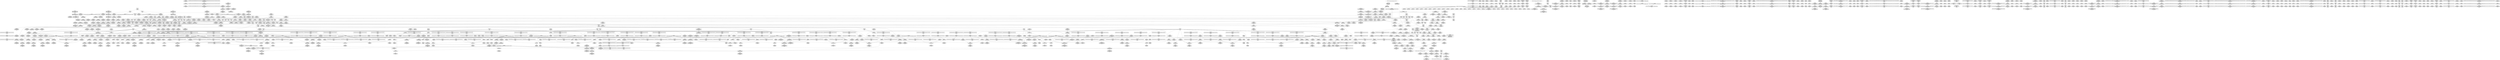 digraph {
	CE0x4ab0fd0 [shape=record,shape=Mrecord,label="{CE0x4ab0fd0|__preempt_count_add:_entry|*SummSource*}"]
	CE0x4a80110 [shape=record,shape=Mrecord,label="{CE0x4a80110|_call_void_lockdep_rcu_suspicious(i8*_getelementptr_inbounds_(_25_x_i8_,_25_x_i8_*_.str45,_i32_0,_i32_0),_i32_934,_i8*_getelementptr_inbounds_(_44_x_i8_,_44_x_i8_*_.str47,_i32_0,_i32_0))_#10,_!dbg_!27726|include/linux/rcupdate.h,933|*SummSink*}"]
	CE0x4a2c340 [shape=record,shape=Mrecord,label="{CE0x4a2c340|current_sid:_tmp18|security/selinux/hooks.c,218|*SummSource*}"]
	CE0x4a68870 [shape=record,shape=Mrecord,label="{CE0x4a68870|i64_1|*Constant*}"]
	CE0x4a90a30 [shape=record,shape=Mrecord,label="{CE0x4a90a30|i64_ptrtoint_(i8*_blockaddress(_rcu_lock_acquire,_%__here)_to_i64)|*Constant*|*SummSource*}"]
	CE0x4b46240 [shape=record,shape=Mrecord,label="{CE0x4b46240|__preempt_count_sub:_tmp1}"]
	CE0x4b2d480 [shape=record,shape=Mrecord,label="{CE0x4b2d480|i64*_getelementptr_inbounds_(_4_x_i64_,_4_x_i64_*___llvm_gcov_ctr135,_i64_0,_i64_2)|*Constant*|*SummSink*}"]
	CE0x4a1ea70 [shape=record,shape=Mrecord,label="{CE0x4a1ea70|selinux_task_setnice:_tmp1|*SummSink*}"]
	CE0x4b344b0 [shape=record,shape=Mrecord,label="{CE0x4b344b0|__preempt_count_sub:_tmp2}"]
	CE0x4a1b810 [shape=record,shape=Mrecord,label="{CE0x4a1b810|current_sid:_entry|*SummSource*}"]
	CE0x4a193b0 [shape=record,shape=Mrecord,label="{CE0x4a193b0|cred_sid:_entry}"]
	CE0x4a4dda0 [shape=record,shape=Mrecord,label="{CE0x4a4dda0|current_sid:_tmp20|security/selinux/hooks.c,218|*SummSource*}"]
	CE0x4a91d10 [shape=record,shape=Mrecord,label="{CE0x4a91d10|rcu_lock_release:___here}"]
	CE0x49fcb40 [shape=record,shape=Mrecord,label="{CE0x49fcb40|selinux_task_setnice:_retval.0}"]
	CE0x4b2edb0 [shape=record,shape=Mrecord,label="{CE0x4b2edb0|__preempt_count_sub:_do.end|*SummSink*}"]
	CE0x4a50890 [shape=record,shape=Mrecord,label="{CE0x4a50890|current_sid:_security|security/selinux/hooks.c,218|*SummSource*}"]
	CE0x4ab7630 [shape=record,shape=Mrecord,label="{CE0x4ab7630|__rcu_read_lock:_tmp5|include/linux/rcupdate.h,239}"]
	CE0x4b2f440 [shape=record,shape=Mrecord,label="{CE0x4b2f440|i64*_getelementptr_inbounds_(_4_x_i64_,_4_x_i64_*___llvm_gcov_ctr134,_i64_0,_i64_1)|*Constant*}"]
	CE0x4a57660 [shape=record,shape=Mrecord,label="{CE0x4a57660|current_sid:_if.then}"]
	CE0x4aa3e70 [shape=record,shape=Mrecord,label="{CE0x4aa3e70|i64*_getelementptr_inbounds_(_11_x_i64_,_11_x_i64_*___llvm_gcov_ctr127,_i64_0,_i64_10)|*Constant*|*SummSink*}"]
	CE0x4ab2590 [shape=record,shape=Mrecord,label="{CE0x4ab2590|i8*_undef|*Constant*}"]
	CE0x4a96e20 [shape=record,shape=Mrecord,label="{CE0x4a96e20|rcu_lock_release:_tmp2|*SummSink*}"]
	CE0x4ac90e0 [shape=record,shape=Mrecord,label="{CE0x4ac90e0|rcu_read_unlock:_tmp21|include/linux/rcupdate.h,935}"]
	CE0x4aab220 [shape=record,shape=Mrecord,label="{CE0x4aab220|GLOBAL:___llvm_gcov_ctr132|Global_var:__llvm_gcov_ctr132}"]
	CE0x4a8a6d0 [shape=record,shape=Mrecord,label="{CE0x4a8a6d0|__rcu_read_lock:_do.end|*SummSink*}"]
	CE0x4aa02a0 [shape=record,shape=Mrecord,label="{CE0x4aa02a0|rcu_read_lock:_if.then}"]
	CE0x49fba70 [shape=record,shape=Mrecord,label="{CE0x49fba70|i64*_getelementptr_inbounds_(_6_x_i64_,_6_x_i64_*___llvm_gcov_ctr283,_i64_0,_i64_5)|*Constant*|*SummSource*}"]
	CE0x4a885a0 [shape=record,shape=Mrecord,label="{CE0x4a885a0|rcu_lock_release:_entry|*SummSink*}"]
	CE0x4a0c040 [shape=record,shape=Mrecord,label="{CE0x4a0c040|VOIDTB_TE:_CE_168,176_}"]
	CE0x4a249c0 [shape=record,shape=Mrecord,label="{CE0x4a249c0|VOIDTB_TE:_CE_64,72_}"]
	CE0x4a7cc00 [shape=record,shape=Mrecord,label="{CE0x4a7cc00|task_sid:_tmp13|security/selinux/hooks.c,208|*SummSink*}"]
	CE0x4a2f8b0 [shape=record,shape=Mrecord,label="{CE0x4a2f8b0|current_sid:_do.end|*SummSink*}"]
	CE0x4a841d0 [shape=record,shape=Mrecord,label="{CE0x4a841d0|task_sid:_tmp23|security/selinux/hooks.c,208|*SummSink*}"]
	CE0x4a28fb0 [shape=record,shape=Mrecord,label="{CE0x4a28fb0|i64*_getelementptr_inbounds_(_13_x_i64_,_13_x_i64_*___llvm_gcov_ctr126,_i64_0,_i64_12)|*Constant*|*SummSink*}"]
	CE0x4a1d620 [shape=record,shape=Mrecord,label="{CE0x4a1d620|GLOBAL:_cap_task_setnice|*Constant*|*SummSink*}"]
	CE0x4aa8870 [shape=record,shape=Mrecord,label="{CE0x4aa8870|__rcu_read_lock:_tmp6|include/linux/rcupdate.h,240}"]
	CE0x4a518c0 [shape=record,shape=Mrecord,label="{CE0x4a518c0|i32_1|*Constant*}"]
	CE0x4a87d60 [shape=record,shape=Mrecord,label="{CE0x4a87d60|rcu_lock_release:_entry|*SummSource*}"]
	CE0x4aa7890 [shape=record,shape=Mrecord,label="{CE0x4aa7890|rcu_read_unlock:_tmp14|include/linux/rcupdate.h,933}"]
	CE0x4a4ed80 [shape=record,shape=Mrecord,label="{CE0x4a4ed80|GLOBAL:_get_current|*Constant*|*SummSink*}"]
	CE0x4a974e0 [shape=record,shape=Mrecord,label="{CE0x4a974e0|__rcu_read_lock:_tmp1}"]
	CE0x4a61bc0 [shape=record,shape=Mrecord,label="{CE0x4a61bc0|rcu_read_lock:_tmp3}"]
	CE0x4a667b0 [shape=record,shape=Mrecord,label="{CE0x4a667b0|task_sid:_tobool|security/selinux/hooks.c,208|*SummSink*}"]
	"CONST[source:0(mediator),value:0(static)][purpose:{operation}]"
	CE0x4a7acf0 [shape=record,shape=Mrecord,label="{CE0x4a7acf0|i64*_getelementptr_inbounds_(_11_x_i64_,_11_x_i64_*___llvm_gcov_ctr127,_i64_0,_i64_1)|*Constant*|*SummSink*}"]
	CE0x4a71680 [shape=record,shape=Mrecord,label="{CE0x4a71680|cred_sid:_tmp2}"]
	CE0x4a74c60 [shape=record,shape=Mrecord,label="{CE0x4a74c60|_call_void___rcu_read_lock()_#10,_!dbg_!27710|include/linux/rcupdate.h,879|*SummSource*}"]
	CE0x4a04910 [shape=record,shape=Mrecord,label="{CE0x4a04910|current_has_perm:_perms|Function::current_has_perm&Arg::perms::|*SummSource*}"]
	CE0x4a6ee10 [shape=record,shape=Mrecord,label="{CE0x4a6ee10|i64*_getelementptr_inbounds_(_11_x_i64_,_11_x_i64_*___llvm_gcov_ctr127,_i64_0,_i64_0)|*Constant*|*SummSource*}"]
	CE0x4b2de20 [shape=record,shape=Mrecord,label="{CE0x4b2de20|COLLAPSED:_GCMRE___llvm_gcov_ctr134_internal_global_4_x_i64_zeroinitializer:_elem_0:default:}"]
	CE0x4a4d390 [shape=record,shape=Mrecord,label="{CE0x4a4d390|i64*_getelementptr_inbounds_(_13_x_i64_,_13_x_i64_*___llvm_gcov_ctr126,_i64_0,_i64_0)|*Constant*}"]
	CE0x4a74bc0 [shape=record,shape=Mrecord,label="{CE0x4a74bc0|_call_void___rcu_read_lock()_#10,_!dbg_!27710|include/linux/rcupdate.h,879}"]
	CE0x4a026e0 [shape=record,shape=Mrecord,label="{CE0x4a026e0|current_sid:_land.lhs.true|*SummSink*}"]
	CE0x4a79350 [shape=record,shape=Mrecord,label="{CE0x4a79350|task_sid:_bb|*SummSink*}"]
	CE0x4b334a0 [shape=record,shape=Mrecord,label="{CE0x4b334a0|__preempt_count_add:_do.end}"]
	CE0x4ab35f0 [shape=record,shape=Mrecord,label="{CE0x4ab35f0|rcu_lock_acquire:_tmp3|*SummSource*}"]
	CE0x4a83aa0 [shape=record,shape=Mrecord,label="{CE0x4a83aa0|task_sid:_tmp22|security/selinux/hooks.c,208|*SummSink*}"]
	CE0x4aa0940 [shape=record,shape=Mrecord,label="{CE0x4aa0940|rcu_read_lock:_tmp6|include/linux/rcupdate.h,882}"]
	CE0x4a19050 [shape=record,shape=Mrecord,label="{CE0x4a19050|GLOBAL:_cred_sid|*Constant*}"]
	CE0x4b04a70 [shape=record,shape=Mrecord,label="{CE0x4b04a70|GLOBAL:___preempt_count|Global_var:__preempt_count|*SummSource*}"]
	CE0x4aa8ca0 [shape=record,shape=Mrecord,label="{CE0x4aa8ca0|rcu_read_unlock:_land.lhs.true}"]
	CE0x4a67650 [shape=record,shape=Mrecord,label="{CE0x4a67650|_ret_void,_!dbg_!27735|include/linux/rcupdate.h,884}"]
	CE0x4a89110 [shape=record,shape=Mrecord,label="{CE0x4a89110|_call_void___rcu_read_unlock()_#10,_!dbg_!27734|include/linux/rcupdate.h,937|*SummSource*}"]
	CE0x4ac0050 [shape=record,shape=Mrecord,label="{CE0x4ac0050|rcu_read_lock:_land.lhs.true2|*SummSource*}"]
	CE0x4a54280 [shape=record,shape=Mrecord,label="{CE0x4a54280|__rcu_read_lock:_tmp}"]
	CE0x4aef6b0 [shape=record,shape=Mrecord,label="{CE0x4aef6b0|__preempt_count_add:_tmp|*SummSink*}"]
	CE0x4a7fa60 [shape=record,shape=Mrecord,label="{CE0x4a7fa60|rcu_read_unlock:_tmp18|include/linux/rcupdate.h,933}"]
	CE0x4a8c070 [shape=record,shape=Mrecord,label="{CE0x4a8c070|rcu_lock_release:_indirectgoto}"]
	CE0x4a55b10 [shape=record,shape=Mrecord,label="{CE0x4a55b10|current_sid:_bb|*SummSource*}"]
	CE0x4aef8c0 [shape=record,shape=Mrecord,label="{CE0x4aef8c0|i64*_getelementptr_inbounds_(_4_x_i64_,_4_x_i64_*___llvm_gcov_ctr134,_i64_0,_i64_0)|*Constant*|*SummSource*}"]
	CE0x4b272d0 [shape=record,shape=Mrecord,label="{CE0x4b272d0|__preempt_count_sub:_tmp7|./arch/x86/include/asm/preempt.h,78|*SummSource*}"]
	CE0x4a51be0 [shape=record,shape=Mrecord,label="{CE0x4a51be0|i32_1|*Constant*|*SummSink*}"]
	CE0x4a2b700 [shape=record,shape=Mrecord,label="{CE0x4a2b700|rcu_read_lock:_tmp9|include/linux/rcupdate.h,882|*SummSource*}"]
	CE0x49fce80 [shape=record,shape=Mrecord,label="{CE0x49fce80|i64*_getelementptr_inbounds_(_6_x_i64_,_6_x_i64_*___llvm_gcov_ctr283,_i64_0,_i64_5)|*Constant*|*SummSink*}"]
	CE0x4a06860 [shape=record,shape=Mrecord,label="{CE0x4a06860|i64*_getelementptr_inbounds_(_2_x_i64_,_2_x_i64_*___llvm_gcov_ctr136,_i64_0,_i64_1)|*Constant*}"]
	CE0x4a53bb0 [shape=record,shape=Mrecord,label="{CE0x4a53bb0|_ret_void,_!dbg_!27735|include/linux/rcupdate.h,884|*SummSink*}"]
	CE0x4a96a00 [shape=record,shape=Mrecord,label="{CE0x4a96a00|rcu_lock_acquire:_tmp5|include/linux/rcupdate.h,418|*SummSource*}"]
	CE0x4a4fd60 [shape=record,shape=Mrecord,label="{CE0x4a4fd60|COLLAPSED:_GCMRE_current_task_external_global_%struct.task_struct*:_elem_0::|security/selinux/hooks.c,218}"]
	CE0x4b07170 [shape=record,shape=Mrecord,label="{CE0x4b07170|__preempt_count_add:_tmp}"]
	CE0x4b2f500 [shape=record,shape=Mrecord,label="{CE0x4b2f500|i64*_getelementptr_inbounds_(_4_x_i64_,_4_x_i64_*___llvm_gcov_ctr129,_i64_0,_i64_2)|*Constant*|*SummSource*}"]
	CE0x4af40b0 [shape=record,shape=Mrecord,label="{CE0x4af40b0|void_(i32*,_i32,_i32*)*_asm_addl_$1,_%gs:$0_,_*m,ri,*m,_dirflag_,_fpsr_,_flags_|*SummSink*}"]
	CE0x4a7dea0 [shape=record,shape=Mrecord,label="{CE0x4a7dea0|rcu_read_lock:_call|include/linux/rcupdate.h,882|*SummSource*}"]
	CE0x4a104a0 [shape=record,shape=Mrecord,label="{CE0x4a104a0|selinux_task_setnice:_bb}"]
	CE0x4b33180 [shape=record,shape=Mrecord,label="{CE0x4b33180|i64*_getelementptr_inbounds_(_4_x_i64_,_4_x_i64_*___llvm_gcov_ctr129,_i64_0,_i64_2)|*Constant*}"]
	CE0x4a56d40 [shape=record,shape=Mrecord,label="{CE0x4a56d40|i64_7|*Constant*|*SummSource*}"]
	CE0x4a1d7c0 [shape=record,shape=Mrecord,label="{CE0x4a1d7c0|selinux_task_setnice:_if.end|*SummSource*}"]
	CE0x4a75f50 [shape=record,shape=Mrecord,label="{CE0x4a75f50|rcu_read_unlock:_tmp3}"]
	CE0x4a027f0 [shape=record,shape=Mrecord,label="{CE0x4a027f0|current_sid:_land.lhs.true2}"]
	CE0x4a890a0 [shape=record,shape=Mrecord,label="{CE0x4a890a0|_call_void___rcu_read_unlock()_#10,_!dbg_!27734|include/linux/rcupdate.h,937}"]
	CE0x4ac37d0 [shape=record,shape=Mrecord,label="{CE0x4ac37d0|rcu_lock_acquire:_indirectgoto|*SummSink*}"]
	CE0x4a575f0 [shape=record,shape=Mrecord,label="{CE0x4a575f0|current_sid:_if.then|*SummSink*}"]
	CE0x4a50390 [shape=record,shape=Mrecord,label="{CE0x4a50390|i32_22|*Constant*}"]
	CE0x4a18ca0 [shape=record,shape=Mrecord,label="{CE0x4a18ca0|task_sid:_call7|security/selinux/hooks.c,208|*SummSource*}"]
	CE0x4ac8b60 [shape=record,shape=Mrecord,label="{CE0x4ac8b60|rcu_read_unlock:_tmp20|include/linux/rcupdate.h,933|*SummSink*}"]
	CE0x4ab72e0 [shape=record,shape=Mrecord,label="{CE0x4ab72e0|GLOBAL:_rcu_lock_acquire|*Constant*|*SummSource*}"]
	CE0x4a2fdb0 [shape=record,shape=Mrecord,label="{CE0x4a2fdb0|current_sid:_tmp6|security/selinux/hooks.c,218|*SummSource*}"]
	CE0x4ab01e0 [shape=record,shape=Mrecord,label="{CE0x4ab01e0|GLOBAL:___llvm_gcov_ctr132|Global_var:__llvm_gcov_ctr132|*SummSink*}"]
	CE0x4a6e530 [shape=record,shape=Mrecord,label="{CE0x4a6e530|rcu_read_lock:_tmp5|include/linux/rcupdate.h,882|*SummSink*}"]
	CE0x4a83670 [shape=record,shape=Mrecord,label="{CE0x4a83670|i64*_getelementptr_inbounds_(_13_x_i64_,_13_x_i64_*___llvm_gcov_ctr126,_i64_0,_i64_10)|*Constant*}"]
	CE0x4a1e110 [shape=record,shape=Mrecord,label="{CE0x4a1e110|i64*_getelementptr_inbounds_(_13_x_i64_,_13_x_i64_*___llvm_gcov_ctr126,_i64_0,_i64_0)|*Constant*|*SummSink*}"]
	CE0x4a82f80 [shape=record,shape=Mrecord,label="{CE0x4a82f80|task_sid:_tmp21|security/selinux/hooks.c,208}"]
	CE0x4aab7c0 [shape=record,shape=Mrecord,label="{CE0x4aab7c0|i64*_getelementptr_inbounds_(_4_x_i64_,_4_x_i64_*___llvm_gcov_ctr128,_i64_0,_i64_3)|*Constant*|*SummSink*}"]
	CE0x4a79060 [shape=record,shape=Mrecord,label="{CE0x4a79060|task_sid:_if.end|*SummSink*}"]
	CE0x4a12950 [shape=record,shape=Mrecord,label="{CE0x4a12950|selinux_task_setnice:_tmp7|security/selinux/hooks.c,3598|*SummSink*}"]
	CE0x4a92430 [shape=record,shape=Mrecord,label="{CE0x4a92430|rcu_lock_release:_bb}"]
	CE0x4a62eb0 [shape=record,shape=Mrecord,label="{CE0x4a62eb0|task_sid:_tmp17|security/selinux/hooks.c,208|*SummSource*}"]
	CE0x4ab8ff0 [shape=record,shape=Mrecord,label="{CE0x4ab8ff0|rcu_read_lock:_call3|include/linux/rcupdate.h,882}"]
	CE0x4a540d0 [shape=record,shape=Mrecord,label="{CE0x4a540d0|get_current:_tmp2|*SummSource*}"]
	CE0x4aa5330 [shape=record,shape=Mrecord,label="{CE0x4aa5330|cred_sid:_sid|security/selinux/hooks.c,197|*SummSource*}"]
	CE0x4aa00c0 [shape=record,shape=Mrecord,label="{CE0x4aa00c0|%struct.task_struct*_(%struct.task_struct**)*_asm_movq_%gs:$_1:P_,$0_,_r,im,_dirflag_,_fpsr_,_flags_|*SummSink*}"]
	CE0x4ac6fc0 [shape=record,shape=Mrecord,label="{CE0x4ac6fc0|_call_void_asm_addl_$1,_%gs:$0_,_*m,ri,*m,_dirflag_,_fpsr_,_flags_(i32*___preempt_count,_i32_%val,_i32*___preempt_count)_#3,_!dbg_!27714,_!srcloc_!27717|./arch/x86/include/asm/preempt.h,72}"]
	CE0x4ac8460 [shape=record,shape=Mrecord,label="{CE0x4ac8460|rcu_read_unlock:_tmp19|include/linux/rcupdate.h,933}"]
	CE0x4ac4bd0 [shape=record,shape=Mrecord,label="{CE0x4ac4bd0|COLLAPSED:_GCMRE___llvm_gcov_ctr132_internal_global_11_x_i64_zeroinitializer:_elem_0:default:}"]
	CE0x4a26fb0 [shape=record,shape=Mrecord,label="{CE0x4a26fb0|selinux_task_setnice:_tmp9|security/selinux/hooks.c,3600}"]
	CE0x4a237c0 [shape=record,shape=Mrecord,label="{CE0x4a237c0|i64_2|*Constant*|*SummSource*}"]
	CE0x4a6d670 [shape=record,shape=Mrecord,label="{CE0x4a6d670|GLOBAL:_lock_release|*Constant*}"]
	CE0x4aa9520 [shape=record,shape=Mrecord,label="{CE0x4aa9520|rcu_read_unlock:_tmp6|include/linux/rcupdate.h,933}"]
	CE0x4a4c300 [shape=record,shape=Mrecord,label="{CE0x4a4c300|rcu_read_lock:_if.end|*SummSink*}"]
	CE0x4b08210 [shape=record,shape=Mrecord,label="{CE0x4b08210|_call_void_mcount()_#3|*SummSource*}"]
	CE0x4a903b0 [shape=record,shape=Mrecord,label="{CE0x4a903b0|%struct.lockdep_map*_null|*Constant*}"]
	CE0x4aaf270 [shape=record,shape=Mrecord,label="{CE0x4aaf270|i64_1|*Constant*}"]
	CE0x4ab89b0 [shape=record,shape=Mrecord,label="{CE0x4ab89b0|rcu_read_lock:_tmp12|include/linux/rcupdate.h,882}"]
	CE0x4ac0280 [shape=record,shape=Mrecord,label="{CE0x4ac0280|rcu_read_lock:_do.body}"]
	CE0x4a7c970 [shape=record,shape=Mrecord,label="{CE0x4a7c970|task_sid:_tmp13|security/selinux/hooks.c,208}"]
	CE0x4a1bf30 [shape=record,shape=Mrecord,label="{CE0x4a1bf30|current_has_perm:_call1|security/selinux/hooks.c,1543}"]
	CE0x4a13b10 [shape=record,shape=Mrecord,label="{CE0x4a13b10|i64_0|*Constant*|*SummSource*}"]
	CE0x4a568f0 [shape=record,shape=Mrecord,label="{CE0x4a568f0|task_sid:_tobool4|security/selinux/hooks.c,208|*SummSource*}"]
	CE0x4a339f0 [shape=record,shape=Mrecord,label="{CE0x4a339f0|_call_void_lockdep_rcu_suspicious(i8*_getelementptr_inbounds_(_25_x_i8_,_25_x_i8_*_.str3,_i32_0,_i32_0),_i32_208,_i8*_getelementptr_inbounds_(_41_x_i8_,_41_x_i8_*_.str44,_i32_0,_i32_0))_#10,_!dbg_!27732|security/selinux/hooks.c,208|*SummSource*}"]
	CE0x4a1be00 [shape=record,shape=Mrecord,label="{CE0x4a1be00|GLOBAL:_task_sid|*Constant*}"]
	CE0x4a4b270 [shape=record,shape=Mrecord,label="{CE0x4a4b270|rcu_read_lock:_tmp15|include/linux/rcupdate.h,882}"]
	CE0x4a24870 [shape=record,shape=Mrecord,label="{CE0x4a24870|VOIDTB_TE:_CE_44,48_}"]
	CE0x4a70260 [shape=record,shape=Mrecord,label="{CE0x4a70260|GLOBAL:_rcu_read_unlock|*Constant*|*SummSource*}"]
	CE0x4aadf30 [shape=record,shape=Mrecord,label="{CE0x4aadf30|__rcu_read_lock:_tmp4|include/linux/rcupdate.h,239}"]
	CE0x4a76960 [shape=record,shape=Mrecord,label="{CE0x4a76960|rcu_read_unlock:_if.end}"]
	CE0x4a32f10 [shape=record,shape=Mrecord,label="{CE0x4a32f10|task_sid:_tmp18|security/selinux/hooks.c,208}"]
	CE0x4ab3910 [shape=record,shape=Mrecord,label="{CE0x4ab3910|rcu_read_unlock:_do.end}"]
	CE0x4aa4ad0 [shape=record,shape=Mrecord,label="{CE0x4aa4ad0|cred_sid:_bb}"]
	CE0x4a365f0 [shape=record,shape=Mrecord,label="{CE0x4a365f0|i64*_getelementptr_inbounds_(_2_x_i64_,_2_x_i64_*___llvm_gcov_ctr98,_i64_0,_i64_1)|*Constant*}"]
	CE0x4a2a440 [shape=record,shape=Mrecord,label="{CE0x4a2a440|selinux_task_setnice:_tmp6|security/selinux/hooks.c,3598|*SummSink*}"]
	CE0x4a025d0 [shape=record,shape=Mrecord,label="{CE0x4a025d0|current_sid:_land.lhs.true|*SummSource*}"]
	CE0x4a67d20 [shape=record,shape=Mrecord,label="{CE0x4a67d20|task_sid:_tmp1|*SummSource*}"]
	CE0x4ab1b50 [shape=record,shape=Mrecord,label="{CE0x4ab1b50|i64*_getelementptr_inbounds_(_4_x_i64_,_4_x_i64_*___llvm_gcov_ctr130,_i64_0,_i64_3)|*Constant*|*SummSink*}"]
	CE0x4af18a0 [shape=record,shape=Mrecord,label="{CE0x4af18a0|_call_void_mcount()_#3|*SummSource*}"]
	CE0x4a1d470 [shape=record,shape=Mrecord,label="{CE0x4a1d470|current_sid:_tmp}"]
	CE0x4a66460 [shape=record,shape=Mrecord,label="{CE0x4a66460|GLOBAL:_rcu_lock_map|Global_var:rcu_lock_map|*SummSource*}"]
	CE0x4a29210 [shape=record,shape=Mrecord,label="{CE0x4a29210|task_sid:_tmp27|security/selinux/hooks.c,208}"]
	CE0x4a96610 [shape=record,shape=Mrecord,label="{CE0x4a96610|i64*_getelementptr_inbounds_(_4_x_i64_,_4_x_i64_*___llvm_gcov_ctr133,_i64_0,_i64_0)|*Constant*}"]
	CE0x4a11130 [shape=record,shape=Mrecord,label="{CE0x4a11130|current_sid:_tmp17|security/selinux/hooks.c,218|*SummSink*}"]
	CE0x4a213d0 [shape=record,shape=Mrecord,label="{CE0x4a213d0|i32_0|*Constant*|*SummSink*}"]
	CE0x4a4f680 [shape=record,shape=Mrecord,label="{CE0x4a4f680|i32_78|*Constant*|*SummSink*}"]
	CE0x4a0c580 [shape=record,shape=Mrecord,label="{CE0x4a0c580|GLOBAL:_rcu_read_lock|*Constant*|*SummSource*}"]
	CE0x4af0040 [shape=record,shape=Mrecord,label="{CE0x4af0040|__rcu_read_unlock:_tmp5|include/linux/rcupdate.h,244|*SummSink*}"]
	CE0x4a0b150 [shape=record,shape=Mrecord,label="{CE0x4a0b150|i32_512|*Constant*|*SummSink*}"]
	CE0x4a7d3f0 [shape=record,shape=Mrecord,label="{CE0x4a7d3f0|GLOBAL:_current_task|Global_var:current_task|*SummSource*}"]
	CE0x4a6e990 [shape=record,shape=Mrecord,label="{CE0x4a6e990|rcu_read_unlock:_tmp10|include/linux/rcupdate.h,933|*SummSink*}"]
	CE0x4a0e000 [shape=record,shape=Mrecord,label="{CE0x4a0e000|i64_1|*Constant*}"]
	CE0x4a19a10 [shape=record,shape=Mrecord,label="{CE0x4a19a10|_ret_i32_%tmp6,_!dbg_!27716|security/selinux/hooks.c,197}"]
	CE0x4aa1840 [shape=record,shape=Mrecord,label="{CE0x4aa1840|rcu_lock_acquire:_tmp4|include/linux/rcupdate.h,418|*SummSink*}"]
	CE0x4ac5a20 [shape=record,shape=Mrecord,label="{CE0x4ac5a20|rcu_lock_release:_tmp3|*SummSource*}"]
	CE0x4a222b0 [shape=record,shape=Mrecord,label="{CE0x4a222b0|_call_void_asm_sideeffect_,_memory_,_dirflag_,_fpsr_,_flags_()_#3,_!dbg_!27711,_!srcloc_!27714|include/linux/rcupdate.h,244|*SummSource*}"]
	CE0x4b063c0 [shape=record,shape=Mrecord,label="{CE0x4b063c0|rcu_lock_acquire:_tmp1}"]
	CE0x4a67760 [shape=record,shape=Mrecord,label="{CE0x4a67760|_ret_void,_!dbg_!27735|include/linux/rcupdate.h,884|*SummSource*}"]
	CE0x4a46a90 [shape=record,shape=Mrecord,label="{CE0x4a46a90|current_sid:_tmp4|security/selinux/hooks.c,218}"]
	CE0x4a56e70 [shape=record,shape=Mrecord,label="{CE0x4a56e70|i64_7|*Constant*|*SummSink*}"]
	CE0x4abcd40 [shape=record,shape=Mrecord,label="{CE0x4abcd40|rcu_read_lock:_tmp17|include/linux/rcupdate.h,882|*SummSink*}"]
	CE0x4aa6260 [shape=record,shape=Mrecord,label="{CE0x4aa6260|cred_sid:_tmp6|security/selinux/hooks.c,197}"]
	CE0x4a82c00 [shape=record,shape=Mrecord,label="{CE0x4a82c00|task_sid:_tmp20|security/selinux/hooks.c,208|*SummSink*}"]
	CE0x4aaa600 [shape=record,shape=Mrecord,label="{CE0x4aaa600|rcu_read_unlock:_tmp16|include/linux/rcupdate.h,933|*SummSource*}"]
	CE0x4b0f5f0 [shape=record,shape=Mrecord,label="{CE0x4b0f5f0|__rcu_read_unlock:_tmp3}"]
	CE0x4a66080 [shape=record,shape=Mrecord,label="{CE0x4a66080|i64*_getelementptr_inbounds_(_13_x_i64_,_13_x_i64_*___llvm_gcov_ctr126,_i64_0,_i64_1)|*Constant*|*SummSource*}"]
	CE0x4aa11f0 [shape=record,shape=Mrecord,label="{CE0x4aa11f0|rcu_read_lock:_do.end|*SummSink*}"]
	CE0x4b464a0 [shape=record,shape=Mrecord,label="{CE0x4b464a0|i64*_getelementptr_inbounds_(_4_x_i64_,_4_x_i64_*___llvm_gcov_ctr135,_i64_0,_i64_1)|*Constant*|*SummSink*}"]
	CE0x4ab9120 [shape=record,shape=Mrecord,label="{CE0x4ab9120|rcu_read_lock:_call3|include/linux/rcupdate.h,882|*SummSource*}"]
	CE0x4a2e2a0 [shape=record,shape=Mrecord,label="{CE0x4a2e2a0|i16_2|*Constant*|*SummSink*}"]
	CE0x4a19860 [shape=record,shape=Mrecord,label="{CE0x4a19860|cred_sid:_cred|Function::cred_sid&Arg::cred::|*SummSink*}"]
	CE0x4a4f610 [shape=record,shape=Mrecord,label="{CE0x4a4f610|i32_78|*Constant*}"]
	CE0x4ac86c0 [shape=record,shape=Mrecord,label="{CE0x4ac86c0|rcu_read_unlock:_tmp19|include/linux/rcupdate.h,933|*SummSink*}"]
	CE0x4a83b10 [shape=record,shape=Mrecord,label="{CE0x4a83b10|task_sid:_tmp24|security/selinux/hooks.c,208|*SummSource*}"]
	CE0x49ff3b0 [shape=record,shape=Mrecord,label="{CE0x49ff3b0|current_has_perm:_perms|Function::current_has_perm&Arg::perms::|*SummSink*}"]
	CE0x4aaf4c0 [shape=record,shape=Mrecord,label="{CE0x4aaf4c0|rcu_read_unlock:_tmp1|*SummSource*}"]
	CE0x4a90420 [shape=record,shape=Mrecord,label="{CE0x4a90420|%struct.lockdep_map*_null|*Constant*|*SummSource*}"]
	CE0x4b09040 [shape=record,shape=Mrecord,label="{CE0x4b09040|__preempt_count_sub:_tmp5|./arch/x86/include/asm/preempt.h,77|*SummSource*}"]
	CE0x4a7d7b0 [shape=record,shape=Mrecord,label="{CE0x4a7d7b0|task_sid:_call3|security/selinux/hooks.c,208|*SummSource*}"]
	CE0x4b095c0 [shape=record,shape=Mrecord,label="{CE0x4b095c0|__rcu_read_unlock:_tmp|*SummSink*}"]
	CE0x4a47860 [shape=record,shape=Mrecord,label="{CE0x4a47860|current_sid:_tmp5|security/selinux/hooks.c,218|*SummSink*}"]
	CE0x4a323e0 [shape=record,shape=Mrecord,label="{CE0x4a323e0|current_sid:_tmp8|security/selinux/hooks.c,218}"]
	CE0x4aefe00 [shape=record,shape=Mrecord,label="{CE0x4aefe00|__rcu_read_unlock:_tmp4|include/linux/rcupdate.h,244|*SummSink*}"]
	CE0x4b46350 [shape=record,shape=Mrecord,label="{CE0x4b46350|i64*_getelementptr_inbounds_(_4_x_i64_,_4_x_i64_*___llvm_gcov_ctr129,_i64_0,_i64_0)|*Constant*}"]
	CE0x4ab1d90 [shape=record,shape=Mrecord,label="{CE0x4ab1d90|rcu_lock_acquire:_tmp6|*SummSource*}"]
	CE0x4af1b80 [shape=record,shape=Mrecord,label="{CE0x4af1b80|GLOBAL:_lock_release|*Constant*|*SummSource*}"]
	CE0x4a2b030 [shape=record,shape=Mrecord,label="{CE0x4a2b030|i64*_getelementptr_inbounds_(_11_x_i64_,_11_x_i64_*___llvm_gcov_ctr125,_i64_0,_i64_9)|*Constant*|*SummSource*}"]
	CE0x4a0e660 [shape=record,shape=Mrecord,label="{CE0x4a0e660|selinux_task_setnice:_call1|security/selinux/hooks.c,3600|*SummSource*}"]
	CE0x4a000c0 [shape=record,shape=Mrecord,label="{CE0x4a000c0|VOIDTB_TE:_CE_28,32_}"]
	CE0x4a25660 [shape=record,shape=Mrecord,label="{CE0x4a25660|current_sid:_do.body|*SummSink*}"]
	CE0x4a06cb0 [shape=record,shape=Mrecord,label="{CE0x4a06cb0|current_sid:_tmp7|security/selinux/hooks.c,218|*SummSource*}"]
	CE0x4b08e90 [shape=record,shape=Mrecord,label="{CE0x4b08e90|__preempt_count_sub:_tmp5|./arch/x86/include/asm/preempt.h,77}"]
	CE0x4a271e0 [shape=record,shape=Mrecord,label="{CE0x4a271e0|selinux_task_setnice:_call|security/selinux/hooks.c,3596}"]
	CE0x4a4da10 [shape=record,shape=Mrecord,label="{CE0x4a4da10|current_sid:_tmp19|security/selinux/hooks.c,218|*SummSink*}"]
	CE0x4a66f60 [shape=record,shape=Mrecord,label="{CE0x4a66f60|task_sid:_do.end}"]
	CE0x4ab04c0 [shape=record,shape=Mrecord,label="{CE0x4ab04c0|rcu_read_unlock:_tmp5|include/linux/rcupdate.h,933|*SummSource*}"]
	CE0x4a74840 [shape=record,shape=Mrecord,label="{CE0x4a74840|task_sid:_tmp6|security/selinux/hooks.c,208}"]
	CE0x49fd7b0 [shape=record,shape=Mrecord,label="{CE0x49fd7b0|i64*_getelementptr_inbounds_(_6_x_i64_,_6_x_i64_*___llvm_gcov_ctr283,_i64_0,_i64_5)|*Constant*}"]
	CE0x4ab26e0 [shape=record,shape=Mrecord,label="{CE0x4ab26e0|rcu_read_unlock:_tmp12|include/linux/rcupdate.h,933}"]
	CE0x4ab5310 [shape=record,shape=Mrecord,label="{CE0x4ab5310|GLOBAL:___preempt_count_add|*Constant*|*SummSink*}"]
	CE0x4a0d390 [shape=record,shape=Mrecord,label="{CE0x4a0d390|i64*_getelementptr_inbounds_(_2_x_i64_,_2_x_i64_*___llvm_gcov_ctr136,_i64_0,_i64_0)|*Constant*|*SummSink*}"]
	CE0x4a22fe0 [shape=record,shape=Mrecord,label="{CE0x4a22fe0|VOIDTB_TE:_CE_80,88_}"]
	CE0x4a74f80 [shape=record,shape=Mrecord,label="{CE0x4a74f80|task_sid:_tmp|*SummSource*}"]
	CE0x4b4f000 [shape=record,shape=Mrecord,label="{CE0x4b4f000|i64*_getelementptr_inbounds_(_4_x_i64_,_4_x_i64_*___llvm_gcov_ctr135,_i64_0,_i64_2)|*Constant*|*SummSource*}"]
	CE0x4ab8c50 [shape=record,shape=Mrecord,label="{CE0x4ab8c50|rcu_read_lock:_tmp12|include/linux/rcupdate.h,882|*SummSink*}"]
	CE0x4a4a4a0 [shape=record,shape=Mrecord,label="{CE0x4a4a4a0|rcu_read_unlock:_tmp13|include/linux/rcupdate.h,933|*SummSource*}"]
	CE0x4a342b0 [shape=record,shape=Mrecord,label="{CE0x4a342b0|_call_void_rcu_read_lock()_#10,_!dbg_!27712|security/selinux/hooks.c,207}"]
	CE0x4aabb00 [shape=record,shape=Mrecord,label="{CE0x4aabb00|rcu_read_unlock:_if.then|*SummSink*}"]
	CE0x4af5c90 [shape=record,shape=Mrecord,label="{CE0x4af5c90|i64*_getelementptr_inbounds_(_4_x_i64_,_4_x_i64_*___llvm_gcov_ctr135,_i64_0,_i64_3)|*Constant*|*SummSink*}"]
	CE0x4a74730 [shape=record,shape=Mrecord,label="{CE0x4a74730|task_sid:_tmp5|security/selinux/hooks.c,208|*SummSink*}"]
	CE0x4ac0c20 [shape=record,shape=Mrecord,label="{CE0x4ac0c20|i64*_getelementptr_inbounds_(_4_x_i64_,_4_x_i64_*___llvm_gcov_ctr135,_i64_0,_i64_3)|*Constant*}"]
	CE0x4ac50d0 [shape=record,shape=Mrecord,label="{CE0x4ac50d0|COLLAPSED:_GCMRE___llvm_gcov_ctr133_internal_global_4_x_i64_zeroinitializer:_elem_0:default:}"]
	CE0x4a2cdf0 [shape=record,shape=Mrecord,label="{CE0x4a2cdf0|i32_(i32,_i32,_i16,_i32,_%struct.common_audit_data*)*_bitcast_(i32_(i32,_i32,_i16,_i32,_%struct.common_audit_data.495*)*_avc_has_perm_to_i32_(i32,_i32,_i16,_i32,_%struct.common_audit_data*)*)|*Constant*|*SummSink*}"]
	CE0x4a06060 [shape=record,shape=Mrecord,label="{CE0x4a06060|task_sid:_land.lhs.true}"]
	CE0x4af0750 [shape=record,shape=Mrecord,label="{CE0x4af0750|__preempt_count_add:_tmp2|*SummSink*}"]
	CE0x4a530f0 [shape=record,shape=Mrecord,label="{CE0x4a530f0|current_sid:_tmp24|security/selinux/hooks.c,220|*SummSource*}"]
	CE0x4a507d0 [shape=record,shape=Mrecord,label="{CE0x4a507d0|current_sid:_security|security/selinux/hooks.c,218}"]
	CE0x4a2e700 [shape=record,shape=Mrecord,label="{CE0x4a2e700|%struct.common_audit_data*_null|*Constant*}"]
	CE0x4a6ed20 [shape=record,shape=Mrecord,label="{CE0x4a6ed20|i64*_getelementptr_inbounds_(_11_x_i64_,_11_x_i64_*___llvm_gcov_ctr127,_i64_0,_i64_0)|*Constant*}"]
	CE0x4a88370 [shape=record,shape=Mrecord,label="{CE0x4a88370|GLOBAL:_rcu_lock_release|*Constant*|*SummSource*}"]
	CE0x4ac6040 [shape=record,shape=Mrecord,label="{CE0x4ac6040|i64*_getelementptr_inbounds_(_4_x_i64_,_4_x_i64_*___llvm_gcov_ctr130,_i64_0,_i64_1)|*Constant*|*SummSource*}"]
	CE0x5c66a70 [shape=record,shape=Mrecord,label="{CE0x5c66a70|selinux_task_setnice:_call|security/selinux/hooks.c,3596|*SummSource*}"]
	CE0x4abba20 [shape=record,shape=Mrecord,label="{CE0x4abba20|i64*_getelementptr_inbounds_(_11_x_i64_,_11_x_i64_*___llvm_gcov_ctr127,_i64_0,_i64_9)|*Constant*|*SummSink*}"]
	CE0x4b05a80 [shape=record,shape=Mrecord,label="{CE0x4b05a80|i64*_getelementptr_inbounds_(_4_x_i64_,_4_x_i64_*___llvm_gcov_ctr134,_i64_0,_i64_1)|*Constant*|*SummSink*}"]
	CE0x4a555d0 [shape=record,shape=Mrecord,label="{CE0x4a555d0|task_sid:_tmp4|*LoadInst*|security/selinux/hooks.c,208|*SummSink*}"]
	CE0x4a11db0 [shape=record,shape=Mrecord,label="{CE0x4a11db0|selinux_task_setnice:_tmp8|security/selinux/hooks.c,3600}"]
	CE0x4ac0810 [shape=record,shape=Mrecord,label="{CE0x4ac0810|_call_void_rcu_lock_acquire(%struct.lockdep_map*_rcu_lock_map)_#10,_!dbg_!27711|include/linux/rcupdate.h,881|*SummSink*}"]
	CE0x49fffe0 [shape=record,shape=Mrecord,label="{CE0x49fffe0|VOIDTB_TE:_CE_24,28_}"]
	CE0x4ab8770 [shape=record,shape=Mrecord,label="{CE0x4ab8770|rcu_read_lock:_tmp11|include/linux/rcupdate.h,882|*SummSink*}"]
	CE0x4b03000 [shape=record,shape=Mrecord,label="{CE0x4b03000|__rcu_read_lock:_bb|*SummSink*}"]
	CE0x4b057a0 [shape=record,shape=Mrecord,label="{CE0x4b057a0|i64*_getelementptr_inbounds_(_4_x_i64_,_4_x_i64_*___llvm_gcov_ctr128,_i64_0,_i64_0)|*Constant*}"]
	CE0x4b2dfe0 [shape=record,shape=Mrecord,label="{CE0x4b2dfe0|__preempt_count_sub:_tmp7|./arch/x86/include/asm/preempt.h,78|*SummSink*}"]
	CE0x4a27430 [shape=record,shape=Mrecord,label="{CE0x4a27430|selinux_task_setnice:_tmp5|security/selinux/hooks.c,3597}"]
	CE0x4aa4a60 [shape=record,shape=Mrecord,label="{CE0x4aa4a60|i64*_getelementptr_inbounds_(_2_x_i64_,_2_x_i64_*___llvm_gcov_ctr131,_i64_0,_i64_0)|*Constant*|*SummSink*}"]
	CE0x4a8a4e0 [shape=record,shape=Mrecord,label="{CE0x4a8a4e0|__rcu_read_lock:_do.end}"]
	CE0x4a88ac0 [shape=record,shape=Mrecord,label="{CE0x4a88ac0|rcu_lock_release:_map|Function::rcu_lock_release&Arg::map::|*SummSink*}"]
	CE0x4a7f4a0 [shape=record,shape=Mrecord,label="{CE0x4a7f4a0|rcu_read_unlock:_tmp17|include/linux/rcupdate.h,933}"]
	CE0x4a6d000 [shape=record,shape=Mrecord,label="{CE0x4a6d000|rcu_lock_release:_tmp5|include/linux/rcupdate.h,423|*SummSink*}"]
	CE0x4ac0970 [shape=record,shape=Mrecord,label="{CE0x4ac0970|rcu_lock_acquire:_entry}"]
	CE0x4aa9dd0 [shape=record,shape=Mrecord,label="{CE0x4aa9dd0|rcu_lock_acquire:_bb|*SummSource*}"]
	CE0x4a38380 [shape=record,shape=Mrecord,label="{CE0x4a38380|current_sid:_tmp15|security/selinux/hooks.c,218|*SummSink*}"]
	CE0x4a33590 [shape=record,shape=Mrecord,label="{CE0x4a33590|task_sid:_tmp19|security/selinux/hooks.c,208|*SummSource*}"]
	CE0x4aa3ee0 [shape=record,shape=Mrecord,label="{CE0x4aa3ee0|rcu_read_lock:_tmp21|include/linux/rcupdate.h,884|*SummSink*}"]
	CE0x4aa7e40 [shape=record,shape=Mrecord,label="{CE0x4aa7e40|rcu_read_unlock:_tmp15|include/linux/rcupdate.h,933}"]
	CE0x4ab9290 [shape=record,shape=Mrecord,label="{CE0x4ab9290|rcu_read_lock:_call3|include/linux/rcupdate.h,882|*SummSink*}"]
	CE0x4aa4690 [shape=record,shape=Mrecord,label="{CE0x4aa4690|rcu_read_lock:_tmp22|include/linux/rcupdate.h,884|*SummSource*}"]
	CE0x4a1b1d0 [shape=record,shape=Mrecord,label="{CE0x4a1b1d0|GLOBAL:_lockdep_rcu_suspicious|*Constant*}"]
	CE0x4af2280 [shape=record,shape=Mrecord,label="{CE0x4af2280|i64_ptrtoint_(i8*_blockaddress(_rcu_lock_release,_%__here)_to_i64)|*Constant*|*SummSource*}"]
	CE0x4ac5060 [shape=record,shape=Mrecord,label="{CE0x4ac5060|rcu_lock_release:_tmp}"]
	CE0x4b2fb20 [shape=record,shape=Mrecord,label="{CE0x4b2fb20|__rcu_read_unlock:_do.end|*SummSource*}"]
	CE0x49ff150 [shape=record,shape=Mrecord,label="{CE0x49ff150|GLOBAL:_current_has_perm|*Constant*|*SummSource*}"]
	CE0x4a24720 [shape=record,shape=Mrecord,label="{CE0x4a24720|VOIDTB_TE:_CE_40,44_}"]
	CE0x4abc0e0 [shape=record,shape=Mrecord,label="{CE0x4abc0e0|rcu_read_lock:_tmp19|include/linux/rcupdate.h,882|*SummSource*}"]
	CE0x4a1caf0 [shape=record,shape=Mrecord,label="{CE0x4a1caf0|task_sid:_task|Function::task_sid&Arg::task::|*SummSource*}"]
	CE0x4a20f20 [shape=record,shape=Mrecord,label="{CE0x4a20f20|selinux_task_setnice:_tmp3|security/selinux/hooks.c,3597|*SummSink*}"]
	CE0x4a23ec0 [shape=record,shape=Mrecord,label="{CE0x4a23ec0|_call_void_mcount()_#3|*SummSink*}"]
	CE0x4aae510 [shape=record,shape=Mrecord,label="{CE0x4aae510|rcu_read_unlock:_tmp2}"]
	CE0x4a89760 [shape=record,shape=Mrecord,label="{CE0x4a89760|GLOBAL:___rcu_read_unlock|*Constant*|*SummSink*}"]
	CE0x4a906a0 [shape=record,shape=Mrecord,label="{CE0x4a906a0|%struct.lockdep_map*_null|*Constant*|*SummSink*}"]
	CE0x4a67950 [shape=record,shape=Mrecord,label="{CE0x4a67950|128:_i8*,_:_CRE_128,136_|*MultipleSource*|Function::cred_sid&Arg::cred::|*LoadInst*|security/selinux/hooks.c,208|security/selinux/hooks.c,196}"]
	CE0x4a79c20 [shape=record,shape=Mrecord,label="{CE0x4a79c20|__rcu_read_lock:_tmp4|include/linux/rcupdate.h,239|*SummSink*}"]
	CE0x4a50010 [shape=record,shape=Mrecord,label="{CE0x4a50010|current_sid:_tmp21|security/selinux/hooks.c,218|*SummSource*}"]
	CE0x4a7a0c0 [shape=record,shape=Mrecord,label="{CE0x4a7a0c0|task_sid:_tmp9|security/selinux/hooks.c,208}"]
	CE0x4a06920 [shape=record,shape=Mrecord,label="{CE0x4a06920|i64*_getelementptr_inbounds_(_2_x_i64_,_2_x_i64_*___llvm_gcov_ctr136,_i64_0,_i64_1)|*Constant*|*SummSource*}"]
	CE0x4ab6d50 [shape=record,shape=Mrecord,label="{CE0x4ab6d50|rcu_read_unlock:_tmp10|include/linux/rcupdate.h,933|*SummSource*}"]
	CE0x4ac9860 [shape=record,shape=Mrecord,label="{CE0x4ac9860|_call_void_rcu_lock_release(%struct.lockdep_map*_rcu_lock_map)_#10,_!dbg_!27733|include/linux/rcupdate.h,935}"]
	CE0x49fbe00 [shape=record,shape=Mrecord,label="{CE0x49fbe00|selinux_task_setnice:_tmp10|security/selinux/hooks.c,3601}"]
	CE0x4a63f80 [shape=record,shape=Mrecord,label="{CE0x4a63f80|__rcu_read_lock:_entry|*SummSource*}"]
	CE0x4a56500 [shape=record,shape=Mrecord,label="{CE0x4a56500|task_sid:_tmp10|security/selinux/hooks.c,208|*SummSink*}"]
	CE0x4a87980 [shape=record,shape=Mrecord,label="{CE0x4a87980|COLLAPSED:_GCMRE___llvm_gcov_ctr131_internal_global_2_x_i64_zeroinitializer:_elem_0:default:}"]
	CE0x4ac28f0 [shape=record,shape=Mrecord,label="{CE0x4ac28f0|rcu_read_lock:_land.lhs.true2}"]
	"CONST[source:1(input),value:2(dynamic)][purpose:{object}]"
	CE0x4a2b2b0 [shape=record,shape=Mrecord,label="{CE0x4a2b2b0|i64_5|*Constant*}"]
	CE0x4b26850 [shape=record,shape=Mrecord,label="{CE0x4b26850|__preempt_count_sub:_do.body|*SummSink*}"]
	CE0x4a0e550 [shape=record,shape=Mrecord,label="{CE0x4a0e550|selinux_task_setnice:_call1|security/selinux/hooks.c,3600}"]
	CE0x4a07d70 [shape=record,shape=Mrecord,label="{CE0x4a07d70|current_has_perm:_call|security/selinux/hooks.c,1542|*SummSink*}"]
	CE0x4a96430 [shape=record,shape=Mrecord,label="{CE0x4a96430|rcu_lock_release:_indirectgoto|*SummSink*}"]
	CE0x4a7a600 [shape=record,shape=Mrecord,label="{CE0x4a7a600|i64*_getelementptr_inbounds_(_2_x_i64_,_2_x_i64_*___llvm_gcov_ctr131,_i64_0,_i64_0)|*Constant*|*SummSource*}"]
	CE0x4a2f490 [shape=record,shape=Mrecord,label="{CE0x4a2f490|_ret_i32_%retval.0,_!dbg_!27728|security/selinux/avc.c,775|*SummSource*}"]
	CE0x4aad490 [shape=record,shape=Mrecord,label="{CE0x4aad490|rcu_lock_acquire:_tmp4|include/linux/rcupdate.h,418|*SummSource*}"]
	CE0x4acb480 [shape=record,shape=Mrecord,label="{CE0x4acb480|__preempt_count_add:_val|Function::__preempt_count_add&Arg::val::}"]
	CE0x4a2ea60 [shape=record,shape=Mrecord,label="{CE0x4a2ea60|avc_has_perm:_requested|Function::avc_has_perm&Arg::requested::|*SummSink*}"]
	CE0x4abc4a0 [shape=record,shape=Mrecord,label="{CE0x4abc4a0|rcu_read_lock:_tmp20|include/linux/rcupdate.h,882}"]
	CE0x4a73900 [shape=record,shape=Mrecord,label="{CE0x4a73900|task_sid:_tmp5|security/selinux/hooks.c,208|*SummSource*}"]
	CE0x4aba290 [shape=record,shape=Mrecord,label="{CE0x4aba290|get_current:_tmp4|./arch/x86/include/asm/current.h,14|*SummSink*}"]
	CE0x4a7e280 [shape=record,shape=Mrecord,label="{CE0x4a7e280|rcu_read_lock:_bb}"]
	CE0x4af2c20 [shape=record,shape=Mrecord,label="{CE0x4af2c20|rcu_lock_release:_tmp6}"]
	CE0x4a91e90 [shape=record,shape=Mrecord,label="{CE0x4a91e90|rcu_lock_release:___here|*SummSink*}"]
	CE0x4ac4990 [shape=record,shape=Mrecord,label="{CE0x4ac4990|rcu_read_lock:_do.end|*SummSource*}"]
	CE0x4a7a8e0 [shape=record,shape=Mrecord,label="{CE0x4a7a8e0|task_sid:_tmp9|security/selinux/hooks.c,208|*SummSink*}"]
	CE0x4a24800 [shape=record,shape=Mrecord,label="{CE0x4a24800|VOIDTB_TE:_CE_48,52_}"]
	CE0x4a82570 [shape=record,shape=Mrecord,label="{CE0x4a82570|i64*_getelementptr_inbounds_(_13_x_i64_,_13_x_i64_*___llvm_gcov_ctr126,_i64_0,_i64_9)|*Constant*|*SummSink*}"]
	CE0x4a4f810 [shape=record,shape=Mrecord,label="{CE0x4a4f810|current_sid:_cred|security/selinux/hooks.c,218}"]
	CE0x4af0670 [shape=record,shape=Mrecord,label="{CE0x4af0670|__preempt_count_add:_tmp2}"]
	CE0x4a4a9e0 [shape=record,shape=Mrecord,label="{CE0x4a4a9e0|rcu_read_lock:_tmp13|include/linux/rcupdate.h,882|*SummSink*}"]
	CE0x4a230f0 [shape=record,shape=Mrecord,label="{CE0x4a230f0|VOIDTB_TE:_CE_88,89_}"]
	CE0x4a0b510 [shape=record,shape=Mrecord,label="{CE0x4a0b510|i64*_getelementptr_inbounds_(_11_x_i64_,_11_x_i64_*___llvm_gcov_ctr125,_i64_0,_i64_0)|*Constant*|*SummSink*}"]
	CE0x4b038f0 [shape=record,shape=Mrecord,label="{CE0x4b038f0|_call_void___preempt_count_sub(i32_1)_#10,_!dbg_!27715|include/linux/rcupdate.h,244}"]
	CE0x4abc5d0 [shape=record,shape=Mrecord,label="{CE0x4abc5d0|rcu_read_lock:_tmp20|include/linux/rcupdate.h,882|*SummSource*}"]
	CE0x4aa2d40 [shape=record,shape=Mrecord,label="{CE0x4aa2d40|0:_i8,_:_GCMR_rcu_read_lock.__warned_internal_global_i8_0,_section_.data.unlikely_,_align_1:_elem_0:default:}"]
	CE0x4a4e210 [shape=record,shape=Mrecord,label="{CE0x4a4e210|current_sid:_tmp20|security/selinux/hooks.c,218|*SummSink*}"]
	CE0x4ab77a0 [shape=record,shape=Mrecord,label="{CE0x4ab77a0|__rcu_read_lock:_tmp5|include/linux/rcupdate.h,239|*SummSource*}"]
	CE0x4a8a550 [shape=record,shape=Mrecord,label="{CE0x4a8a550|__rcu_read_lock:_do.end|*SummSource*}"]
	CE0x4ac19a0 [shape=record,shape=Mrecord,label="{CE0x4ac19a0|rcu_read_unlock:_tmp8|include/linux/rcupdate.h,933}"]
	CE0x4b31ed0 [shape=record,shape=Mrecord,label="{CE0x4b31ed0|__preempt_count_sub:_sub|./arch/x86/include/asm/preempt.h,77|*SummSource*}"]
	CE0x4a76d20 [shape=record,shape=Mrecord,label="{CE0x4a76d20|rcu_read_lock:_tmp}"]
	CE0x4a4a910 [shape=record,shape=Mrecord,label="{CE0x4a4a910|rcu_read_lock:_tmp13|include/linux/rcupdate.h,882|*SummSource*}"]
	CE0x4a9a650 [shape=record,shape=Mrecord,label="{CE0x4a9a650|GLOBAL:___preempt_count|Global_var:__preempt_count}"]
	CE0x4b03230 [shape=record,shape=Mrecord,label="{CE0x4b03230|_call_void_mcount()_#3|*SummSource*}"]
	CE0x4a78b10 [shape=record,shape=Mrecord,label="{CE0x4a78b10|task_sid:_tmp7|security/selinux/hooks.c,208|*SummSink*}"]
	CE0x4a06160 [shape=record,shape=Mrecord,label="{CE0x4a06160|task_sid:_land.lhs.true|*SummSource*}"]
	CE0x4a36dd0 [shape=record,shape=Mrecord,label="{CE0x4a36dd0|GLOBAL:_rcu_read_lock|*Constant*}"]
	CE0x4a4cc50 [shape=record,shape=Mrecord,label="{CE0x4a4cc50|i32_218|*Constant*|*SummSource*}"]
	CE0x4a7a310 [shape=record,shape=Mrecord,label="{CE0x4a7a310|task_sid:_tmp8|security/selinux/hooks.c,208|*SummSink*}"]
	CE0x4abc2c0 [shape=record,shape=Mrecord,label="{CE0x4abc2c0|rcu_read_lock:_tmp21|include/linux/rcupdate.h,884}"]
	CE0x4ac1570 [shape=record,shape=Mrecord,label="{CE0x4ac1570|rcu_read_unlock:_tmp11|include/linux/rcupdate.h,933|*SummSink*}"]
	CE0x4a8bf20 [shape=record,shape=Mrecord,label="{CE0x4a8bf20|rcu_lock_release:_bb|*SummSource*}"]
	CE0x4ac3390 [shape=record,shape=Mrecord,label="{CE0x4ac3390|i64_0|*Constant*}"]
	CE0x4a23bc0 [shape=record,shape=Mrecord,label="{CE0x4a23bc0|current_has_perm:_call|security/selinux/hooks.c,1542}"]
	CE0x4aa5030 [shape=record,shape=Mrecord,label="{CE0x4aa5030|i32_1|*Constant*}"]
	CE0x4a03990 [shape=record,shape=Mrecord,label="{CE0x4a03990|task_sid:_do.end6}"]
	CE0x4a2aab0 [shape=record,shape=Mrecord,label="{CE0x4a2aab0|i8*_getelementptr_inbounds_(_45_x_i8_,_45_x_i8_*_.str12,_i32_0,_i32_0)|*Constant*}"]
	CE0x4ab5f80 [shape=record,shape=Mrecord,label="{CE0x4ab5f80|rcu_lock_release:_tmp1|*SummSink*}"]
	CE0x4b2eef0 [shape=record,shape=Mrecord,label="{CE0x4b2eef0|i64*_getelementptr_inbounds_(_4_x_i64_,_4_x_i64_*___llvm_gcov_ctr135,_i64_0,_i64_0)|*Constant*|*SummSink*}"]
	CE0x4a96890 [shape=record,shape=Mrecord,label="{CE0x4a96890|rcu_lock_acquire:_tmp5|include/linux/rcupdate.h,418}"]
	CE0x4b2da70 [shape=record,shape=Mrecord,label="{CE0x4b2da70|__preempt_count_sub:_val|Function::__preempt_count_sub&Arg::val::}"]
	CE0x4af00b0 [shape=record,shape=Mrecord,label="{CE0x4af00b0|__preempt_count_add:_tmp3|*SummSource*}"]
	CE0x4a7cd90 [shape=record,shape=Mrecord,label="{CE0x4a7cd90|i64*_getelementptr_inbounds_(_2_x_i64_,_2_x_i64_*___llvm_gcov_ctr98,_i64_0,_i64_1)|*Constant*|*SummSource*}"]
	CE0x4a96740 [shape=record,shape=Mrecord,label="{CE0x4a96740|i64*_getelementptr_inbounds_(_4_x_i64_,_4_x_i64_*___llvm_gcov_ctr133,_i64_0,_i64_0)|*Constant*|*SummSource*}"]
	CE0x4a0b630 [shape=record,shape=Mrecord,label="{CE0x4a0b630|current_sid:_if.end}"]
	CE0x4a2e000 [shape=record,shape=Mrecord,label="{CE0x4a2e000|i16_2|*Constant*}"]
	CE0x4af5160 [shape=record,shape=Mrecord,label="{CE0x4af5160|i32_2|*Constant*}"]
	CE0x4b30e70 [shape=record,shape=Mrecord,label="{CE0x4b30e70|__preempt_count_sub:_tmp6|./arch/x86/include/asm/preempt.h,78|*SummSource*}"]
	CE0x4b09330 [shape=record,shape=Mrecord,label="{CE0x4b09330|rcu_lock_acquire:_tmp2}"]
	CE0x4a765e0 [shape=record,shape=Mrecord,label="{CE0x4a765e0|_call_void_mcount()_#3|*SummSource*}"]
	CE0x4a062f0 [shape=record,shape=Mrecord,label="{CE0x4a062f0|i64_1|*Constant*}"]
	CE0x4aa9f40 [shape=record,shape=Mrecord,label="{CE0x4aa9f40|rcu_lock_acquire:_bb|*SummSink*}"]
	CE0x4aa1cd0 [shape=record,shape=Mrecord,label="{CE0x4aa1cd0|rcu_read_lock:_tobool1|include/linux/rcupdate.h,882|*SummSink*}"]
	CE0x4a21e50 [shape=record,shape=Mrecord,label="{CE0x4a21e50|_call_void_mcount()_#3|*SummSink*}"]
	CE0x4a88f60 [shape=record,shape=Mrecord,label="{CE0x4a88f60|_ret_void,_!dbg_!27717|include/linux/rcupdate.h,424|*SummSource*}"]
	CE0x4b06350 [shape=record,shape=Mrecord,label="{CE0x4b06350|i64*_getelementptr_inbounds_(_4_x_i64_,_4_x_i64_*___llvm_gcov_ctr130,_i64_0,_i64_1)|*Constant*|*SummSink*}"]
	CE0x4a702d0 [shape=record,shape=Mrecord,label="{CE0x4a702d0|rcu_read_unlock:_entry|*SummSource*}"]
	CE0x4a1a760 [shape=record,shape=Mrecord,label="{CE0x4a1a760|i8_1|*Constant*|*SummSink*}"]
	CE0x4a68710 [shape=record,shape=Mrecord,label="{CE0x4a68710|task_sid:_real_cred|security/selinux/hooks.c,208}"]
	CE0x4a72c60 [shape=record,shape=Mrecord,label="{CE0x4a72c60|_call_void_mcount()_#3|*SummSink*}"]
	CE0x4ab9cb0 [shape=record,shape=Mrecord,label="{CE0x4ab9cb0|_call_void_mcount()_#3|*SummSink*}"]
	CE0x4a89f40 [shape=record,shape=Mrecord,label="{CE0x4a89f40|_ret_void,_!dbg_!27717|include/linux/rcupdate.h,245}"]
	CE0x6806920 [shape=record,shape=Mrecord,label="{CE0x6806920|selinux_task_setnice:_p|Function::selinux_task_setnice&Arg::p::}"]
	CE0x4a6fdc0 [shape=record,shape=Mrecord,label="{CE0x4a6fdc0|_call_void_rcu_read_unlock()_#10,_!dbg_!27748|security/selinux/hooks.c,209|*SummSource*}"]
	CE0x4a01f60 [shape=record,shape=Mrecord,label="{CE0x4a01f60|_ret_i32_%retval.0,_!dbg_!27723|security/selinux/hooks.c,3601|*SummSink*}"]
	CE0x4a35f90 [shape=record,shape=Mrecord,label="{CE0x4a35f90|i64_1|*Constant*}"]
	CE0x4a2c1b0 [shape=record,shape=Mrecord,label="{CE0x4a2c1b0|current_sid:_tmp18|security/selinux/hooks.c,218}"]
	CE0x4aabf60 [shape=record,shape=Mrecord,label="{CE0x4aabf60|__rcu_read_lock:_tmp2|*SummSource*}"]
	CE0x4b0eb60 [shape=record,shape=Mrecord,label="{CE0x4b0eb60|__preempt_count_add:_tmp4|./arch/x86/include/asm/preempt.h,72|*SummSource*}"]
	CE0x4b055e0 [shape=record,shape=Mrecord,label="{CE0x4b055e0|_call_void_mcount()_#3|*SummSource*}"]
	CE0x4a981b0 [shape=record,shape=Mrecord,label="{CE0x4a981b0|_call_void_asm_addl_$1,_%gs:$0_,_*m,ri,*m,_dirflag_,_fpsr_,_flags_(i32*___preempt_count,_i32_%sub,_i32*___preempt_count)_#3,_!dbg_!27717,_!srcloc_!27718|./arch/x86/include/asm/preempt.h,77|*SummSource*}"]
	CE0x4aa68f0 [shape=record,shape=Mrecord,label="{CE0x4aa68f0|rcu_read_unlock:_land.lhs.true|*SummSink*}"]
	CE0x4b04010 [shape=record,shape=Mrecord,label="{CE0x4b04010|i64*_getelementptr_inbounds_(_4_x_i64_,_4_x_i64_*___llvm_gcov_ctr133,_i64_0,_i64_2)|*Constant*|*SummSink*}"]
	CE0x4a9fa20 [shape=record,shape=Mrecord,label="{CE0x4a9fa20|__rcu_read_unlock:_tmp7|include/linux/rcupdate.h,245|*SummSink*}"]
	CE0x4a113c0 [shape=record,shape=Mrecord,label="{CE0x4a113c0|current_sid:_tmp19|security/selinux/hooks.c,218|*SummSource*}"]
	CE0x4a30d20 [shape=record,shape=Mrecord,label="{CE0x4a30d20|i64*_getelementptr_inbounds_(_11_x_i64_,_11_x_i64_*___llvm_gcov_ctr125,_i64_0,_i64_6)|*Constant*|*SummSource*}"]
	CE0x4a46830 [shape=record,shape=Mrecord,label="{CE0x4a46830|i64_3|*Constant*}"]
	CE0x49fefa0 [shape=record,shape=Mrecord,label="{CE0x49fefa0|GLOBAL:_current_has_perm|*Constant*|*SummSink*}"]
	CE0x4aa8950 [shape=record,shape=Mrecord,label="{CE0x4aa8950|__rcu_read_lock:_tmp6|include/linux/rcupdate.h,240|*SummSink*}"]
	CE0x4ac22a0 [shape=record,shape=Mrecord,label="{CE0x4ac22a0|_call_void_mcount()_#3|*SummSource*}"]
	CE0x4a06720 [shape=record,shape=Mrecord,label="{CE0x4a06720|current_has_perm:_tmp1|*SummSink*}"]
	CE0x4a0faa0 [shape=record,shape=Mrecord,label="{CE0x4a0faa0|selinux_task_setnice:_tmp4|security/selinux/hooks.c,3597|*SummSink*}"]
	CE0x4af0f70 [shape=record,shape=Mrecord,label="{CE0x4af0f70|i64*_getelementptr_inbounds_(_4_x_i64_,_4_x_i64_*___llvm_gcov_ctr134,_i64_0,_i64_3)|*Constant*|*SummSink*}"]
	CE0x4a72f50 [shape=record,shape=Mrecord,label="{CE0x4a72f50|task_sid:_tobool1|security/selinux/hooks.c,208}"]
	CE0x4a54bf0 [shape=record,shape=Mrecord,label="{CE0x4a54bf0|_call_void_rcu_read_lock()_#10,_!dbg_!27712|security/selinux/hooks.c,207|*SummSource*}"]
	CE0x4a01c40 [shape=record,shape=Mrecord,label="{CE0x4a01c40|current_has_perm:_bb|*SummSource*}"]
	CE0x4a36860 [shape=record,shape=Mrecord,label="{CE0x4a36860|current_sid:_tmp2|*SummSource*}"]
	CE0x4a2de60 [shape=record,shape=Mrecord,label="{CE0x4a2de60|avc_has_perm:_tsid|Function::avc_has_perm&Arg::tsid::|*SummSink*}"]
	CE0x4a1a410 [shape=record,shape=Mrecord,label="{CE0x4a1a410|i8_1|*Constant*}"]
	CE0x4a2d860 [shape=record,shape=Mrecord,label="{CE0x4a2d860|avc_has_perm:_ssid|Function::avc_has_perm&Arg::ssid::}"]
	CE0x4a30800 [shape=record,shape=Mrecord,label="{CE0x4a30800|current_sid:_tmp12|security/selinux/hooks.c,218|*SummSource*}"]
	CE0x4a88df0 [shape=record,shape=Mrecord,label="{CE0x4a88df0|_ret_void,_!dbg_!27717|include/linux/rcupdate.h,424}"]
	CE0x4a27250 [shape=record,shape=Mrecord,label="{CE0x4a27250|_call_void_mcount()_#3|*SummSource*}"]
	CE0x4af5030 [shape=record,shape=Mrecord,label="{CE0x4af5030|i64*_getelementptr_inbounds_(_4_x_i64_,_4_x_i64_*___llvm_gcov_ctr130,_i64_0,_i64_3)|*Constant*}"]
	CE0x4abf090 [shape=record,shape=Mrecord,label="{CE0x4abf090|_call_void_rcu_lock_acquire(%struct.lockdep_map*_rcu_lock_map)_#10,_!dbg_!27711|include/linux/rcupdate.h,881}"]
	CE0x4aaba40 [shape=record,shape=Mrecord,label="{CE0x4aaba40|rcu_read_unlock:_if.then|*SummSource*}"]
	CE0x4b2ddb0 [shape=record,shape=Mrecord,label="{CE0x4b2ddb0|__rcu_read_unlock:_tmp}"]
	CE0x4abeb00 [shape=record,shape=Mrecord,label="{CE0x4abeb00|i8*_getelementptr_inbounds_(_25_x_i8_,_25_x_i8_*_.str45,_i32_0,_i32_0)|*Constant*|*SummSink*}"]
	CE0x49fbe70 [shape=record,shape=Mrecord,label="{CE0x49fbe70|selinux_task_setnice:_tmp10|security/selinux/hooks.c,3601|*SummSource*}"]
	CE0x4a65990 [shape=record,shape=Mrecord,label="{CE0x4a65990|GLOBAL:_rcu_read_unlock.__warned|Global_var:rcu_read_unlock.__warned|*SummSink*}"]
	CE0x4b04df0 [shape=record,shape=Mrecord,label="{CE0x4b04df0|i64*_getelementptr_inbounds_(_4_x_i64_,_4_x_i64_*___llvm_gcov_ctr129,_i64_0,_i64_3)|*Constant*}"]
	CE0x4a0ee00 [shape=record,shape=Mrecord,label="{CE0x4a0ee00|VOIDTB_TE:_CE_136,144_}"]
	CE0x4ac6710 [shape=record,shape=Mrecord,label="{CE0x4ac6710|_call_void___preempt_count_add(i32_1)_#10,_!dbg_!27711|include/linux/rcupdate.h,239|*SummSink*}"]
	CE0x4a79720 [shape=record,shape=Mrecord,label="{CE0x4a79720|get_current:_tmp}"]
	CE0x4a2c6e0 [shape=record,shape=Mrecord,label="{CE0x4a2c6e0|current_sid:_tmp19|security/selinux/hooks.c,218}"]
	CE0x6785e90 [shape=record,shape=Mrecord,label="{CE0x6785e90|GLOBAL:___llvm_gcov_ctr283|Global_var:__llvm_gcov_ctr283}"]
	CE0x4a4ea30 [shape=record,shape=Mrecord,label="{CE0x4a4ea30|GLOBAL:_get_current|*Constant*}"]
	CE0x4a299b0 [shape=record,shape=Mrecord,label="{CE0x4a299b0|current_sid:_tmp9|security/selinux/hooks.c,218|*SummSink*}"]
	CE0x4a55910 [shape=record,shape=Mrecord,label="{CE0x4a55910|current_sid:_land.lhs.true2|*SummSink*}"]
	CE0x4a208f0 [shape=record,shape=Mrecord,label="{CE0x4a208f0|i64_2|*Constant*|*SummSink*}"]
	CE0x4a0e070 [shape=record,shape=Mrecord,label="{CE0x4a0e070|selinux_task_setnice:_tmp|*SummSink*}"]
	CE0x6806a80 [shape=record,shape=Mrecord,label="{CE0x6806a80|GLOBAL:_cap_task_setnice|*Constant*}"]
	CE0x4b26b90 [shape=record,shape=Mrecord,label="{CE0x4b26b90|__preempt_count_add:_tmp6|./arch/x86/include/asm/preempt.h,73|*SummSource*}"]
	CE0x4a70460 [shape=record,shape=Mrecord,label="{CE0x4a70460|rcu_read_unlock:_entry|*SummSink*}"]
	CE0x4a6ec50 [shape=record,shape=Mrecord,label="{CE0x4a6ec50|rcu_read_lock:_do.body|*SummSink*}"]
	CE0x49fd370 [shape=record,shape=Mrecord,label="{CE0x49fd370|selinux_task_setnice:_retval.0|*SummSource*}"]
	CE0x4a51cc0 [shape=record,shape=Mrecord,label="{CE0x4a51cc0|current_sid:_sid|security/selinux/hooks.c,220}"]
	CE0x4aa1ab0 [shape=record,shape=Mrecord,label="{CE0x4aa1ab0|_call_void_lock_acquire(%struct.lockdep_map*_%map,_i32_0,_i32_0,_i32_2,_i32_0,_%struct.lockdep_map*_null,_i64_ptrtoint_(i8*_blockaddress(_rcu_lock_acquire,_%__here)_to_i64))_#10,_!dbg_!27716|include/linux/rcupdate.h,418}"]
	CE0x4a97d60 [shape=record,shape=Mrecord,label="{CE0x4a97d60|get_current:_bb|*SummSink*}"]
	CE0x4b08320 [shape=record,shape=Mrecord,label="{CE0x4b08320|_call_void_mcount()_#3|*SummSink*}"]
	CE0x4a368d0 [shape=record,shape=Mrecord,label="{CE0x4a368d0|current_sid:_tmp2|*SummSink*}"]
	CE0x4aae580 [shape=record,shape=Mrecord,label="{CE0x4aae580|rcu_read_unlock:_tmp2|*SummSource*}"]
	CE0x4a06de0 [shape=record,shape=Mrecord,label="{CE0x4a06de0|current_sid:_tmp7|security/selinux/hooks.c,218|*SummSink*}"]
	CE0x4a63880 [shape=record,shape=Mrecord,label="{CE0x4a63880|task_sid:_tmp11|security/selinux/hooks.c,208|*SummSink*}"]
	CE0x4a1dd70 [shape=record,shape=Mrecord,label="{CE0x4a1dd70|current_has_perm:_tmp|*SummSource*}"]
	CE0x4a9fbc0 [shape=record,shape=Mrecord,label="{CE0x4a9fbc0|__rcu_read_unlock:_tmp7|include/linux/rcupdate.h,245}"]
	CE0x4a1bc80 [shape=record,shape=Mrecord,label="{CE0x4a1bc80|_ret_i32_%tmp24,_!dbg_!27742|security/selinux/hooks.c,220|*SummSink*}"]
	CE0x4a7df10 [shape=record,shape=Mrecord,label="{CE0x4a7df10|rcu_read_lock:_call|include/linux/rcupdate.h,882|*SummSink*}"]
	CE0x4af25c0 [shape=record,shape=Mrecord,label="{CE0x4af25c0|i64_ptrtoint_(i8*_blockaddress(_rcu_lock_release,_%__here)_to_i64)|*Constant*|*SummSink*}"]
	CE0x4a38b50 [shape=record,shape=Mrecord,label="{CE0x4a38b50|current_sid:_tmp16|security/selinux/hooks.c,218|*SummSink*}"]
	CE0x4ac5290 [shape=record,shape=Mrecord,label="{CE0x4ac5290|rcu_read_unlock:_tmp8|include/linux/rcupdate.h,933|*SummSink*}"]
	CE0x4a72a80 [shape=record,shape=Mrecord,label="{CE0x4a72a80|_call_void_mcount()_#3}"]
	CE0x4ac0bb0 [shape=record,shape=Mrecord,label="{CE0x4ac0bb0|GLOBAL:_rcu_lock_acquire|*Constant*}"]
	CE0x4a737d0 [shape=record,shape=Mrecord,label="{CE0x4a737d0|GLOBAL:___llvm_gcov_ctr126|Global_var:__llvm_gcov_ctr126}"]
	CE0x6786150 [shape=record,shape=Mrecord,label="{CE0x6786150|GLOBAL:___llvm_gcov_ctr283|Global_var:__llvm_gcov_ctr283|*SummSink*}"]
	CE0x4a71180 [shape=record,shape=Mrecord,label="{CE0x4a71180|task_sid:_tobool|security/selinux/hooks.c,208}"]
	CE0x4ab7db0 [shape=record,shape=Mrecord,label="{CE0x4ab7db0|__rcu_read_lock:_tmp7|include/linux/rcupdate.h,240}"]
	CE0x4aa1a40 [shape=record,shape=Mrecord,label="{CE0x4aa1a40|rcu_lock_acquire:_tmp5|include/linux/rcupdate.h,418|*SummSink*}"]
	CE0x4a4dc00 [shape=record,shape=Mrecord,label="{CE0x4a4dc00|current_sid:_tmp20|security/selinux/hooks.c,218}"]
	CE0x4a0d280 [shape=record,shape=Mrecord,label="{CE0x4a0d280|current_has_perm:_bb|*SummSink*}"]
	CE0x4a54ce0 [shape=record,shape=Mrecord,label="{CE0x4a54ce0|_call_void_rcu_read_lock()_#10,_!dbg_!27712|security/selinux/hooks.c,207|*SummSink*}"]
	CE0x4aac540 [shape=record,shape=Mrecord,label="{CE0x4aac540|rcu_lock_acquire:_indirectgoto|*SummSource*}"]
	CE0x4ab2810 [shape=record,shape=Mrecord,label="{CE0x4ab2810|rcu_read_unlock:_tmp12|include/linux/rcupdate.h,933|*SummSource*}"]
	CE0x4ab9850 [shape=record,shape=Mrecord,label="{CE0x4ab9850|i64_6|*Constant*}"]
	CE0x4a786b0 [shape=record,shape=Mrecord,label="{CE0x4a786b0|i64*_getelementptr_inbounds_(_11_x_i64_,_11_x_i64_*___llvm_gcov_ctr127,_i64_0,_i64_1)|*Constant*|*SummSource*}"]
	CE0x4ab0ba0 [shape=record,shape=Mrecord,label="{CE0x4ab0ba0|rcu_read_unlock:_tmp1|*SummSink*}"]
	CE0x4ab5d70 [shape=record,shape=Mrecord,label="{CE0x4ab5d70|rcu_lock_release:_tmp1|*SummSource*}"]
	CE0x4ac17e0 [shape=record,shape=Mrecord,label="{CE0x4ac17e0|cred_sid:_tmp5|security/selinux/hooks.c,196}"]
	CE0x4a34f70 [shape=record,shape=Mrecord,label="{CE0x4a34f70|i64_4|*Constant*}"]
	CE0x4abe420 [shape=record,shape=Mrecord,label="{CE0x4abe420|i8*_getelementptr_inbounds_(_25_x_i8_,_25_x_i8_*_.str45,_i32_0,_i32_0)|*Constant*|*SummSource*}"]
	CE0x4abd350 [shape=record,shape=Mrecord,label="{CE0x4abd350|rcu_read_lock:_tmp18|include/linux/rcupdate.h,882|*SummSource*}"]
	CE0x4a4af60 [shape=record,shape=Mrecord,label="{CE0x4a4af60|rcu_read_lock:_tmp14|include/linux/rcupdate.h,882|*SummSink*}"]
	CE0x4a4f9f0 [shape=record,shape=Mrecord,label="{CE0x4a4f9f0|current_sid:_cred|security/selinux/hooks.c,218|*SummSink*}"]
	CE0x4a62780 [shape=record,shape=Mrecord,label="{CE0x4a62780|task_sid:_tmp15|security/selinux/hooks.c,208|*SummSink*}"]
	CE0x4a77140 [shape=record,shape=Mrecord,label="{CE0x4a77140|task_sid:_tmp7|security/selinux/hooks.c,208}"]
	CE0x4a94820 [shape=record,shape=Mrecord,label="{CE0x4a94820|__preempt_count_sub:_bb|*SummSource*}"]
	CE0x4a84460 [shape=record,shape=Mrecord,label="{CE0x4a84460|task_sid:_tmp24|security/selinux/hooks.c,208}"]
	CE0x4a83e30 [shape=record,shape=Mrecord,label="{CE0x4a83e30|task_sid:_tmp23|security/selinux/hooks.c,208|*SummSource*}"]
	CE0x4a2b4b0 [shape=record,shape=Mrecord,label="{CE0x4a2b4b0|rcu_read_lock:_tobool1|include/linux/rcupdate.h,882|*SummSource*}"]
	CE0x4a38d00 [shape=record,shape=Mrecord,label="{CE0x4a38d00|i64*_getelementptr_inbounds_(_2_x_i64_,_2_x_i64_*___llvm_gcov_ctr136,_i64_0,_i64_0)|*Constant*|*SummSource*}"]
	CE0x4a08670 [shape=record,shape=Mrecord,label="{CE0x4a08670|i64*_getelementptr_inbounds_(_6_x_i64_,_6_x_i64_*___llvm_gcov_ctr283,_i64_0,_i64_4)|*Constant*|*SummSink*}"]
	CE0x4aa7310 [shape=record,shape=Mrecord,label="{CE0x4aa7310|rcu_read_unlock:_tmp4|include/linux/rcupdate.h,933|*SummSource*}"]
	CE0x4a0afe0 [shape=record,shape=Mrecord,label="{CE0x4a0afe0|i32_512|*Constant*|*SummSource*}"]
	CE0x4a21750 [shape=record,shape=Mrecord,label="{CE0x4a21750|current_sid:_tmp10|security/selinux/hooks.c,218|*SummSink*}"]
	CE0x4abb440 [shape=record,shape=Mrecord,label="{CE0x4abb440|i8*_getelementptr_inbounds_(_42_x_i8_,_42_x_i8_*_.str46,_i32_0,_i32_0)|*Constant*|*SummSink*}"]
	CE0x4a6eb80 [shape=record,shape=Mrecord,label="{CE0x4a6eb80|rcu_read_lock:_do.body|*SummSource*}"]
	CE0x4ac3db0 [shape=record,shape=Mrecord,label="{CE0x4ac3db0|GLOBAL:_rcu_read_lock.__warned|Global_var:rcu_read_lock.__warned|*SummSource*}"]
	CE0x4a92df0 [shape=record,shape=Mrecord,label="{CE0x4a92df0|__rcu_read_lock:_tmp3}"]
	CE0x4a975c0 [shape=record,shape=Mrecord,label="{CE0x4a975c0|i64*_getelementptr_inbounds_(_4_x_i64_,_4_x_i64_*___llvm_gcov_ctr128,_i64_0,_i64_0)|*Constant*|*SummSink*}"]
	CE0x4a1aaf0 [shape=record,shape=Mrecord,label="{CE0x4a1aaf0|_call_void_lockdep_rcu_suspicious(i8*_getelementptr_inbounds_(_25_x_i8_,_25_x_i8_*_.str3,_i32_0,_i32_0),_i32_218,_i8*_getelementptr_inbounds_(_45_x_i8_,_45_x_i8_*_.str12,_i32_0,_i32_0))_#10,_!dbg_!27727|security/selinux/hooks.c,218|*SummSink*}"]
	CE0x4aaf200 [shape=record,shape=Mrecord,label="{CE0x4aaf200|i64*_getelementptr_inbounds_(_4_x_i64_,_4_x_i64_*___llvm_gcov_ctr133,_i64_0,_i64_1)|*Constant*|*SummSink*}"]
	CE0x4a11e90 [shape=record,shape=Mrecord,label="{CE0x4a11e90|selinux_task_setnice:_tmp8|security/selinux/hooks.c,3600|*SummSink*}"]
	CE0x4aacc30 [shape=record,shape=Mrecord,label="{CE0x4aacc30|i64*_getelementptr_inbounds_(_4_x_i64_,_4_x_i64_*___llvm_gcov_ctr128,_i64_0,_i64_2)|*Constant*|*SummSink*}"]
	CE0x4a7ced0 [shape=record,shape=Mrecord,label="{CE0x4a7ced0|__rcu_read_lock:_entry}"]
	CE0x4aae730 [shape=record,shape=Mrecord,label="{CE0x4aae730|_call_void_asm_sideeffect_,_memory_,_dirflag_,_fpsr_,_flags_()_#3,_!dbg_!27714,_!srcloc_!27715|include/linux/rcupdate.h,239|*SummSink*}"]
	CE0x49fc4e0 [shape=record,shape=Mrecord,label="{CE0x49fc4e0|selinux_task_setnice:_tmp11|security/selinux/hooks.c,3601}"]
	CE0x4a1e990 [shape=record,shape=Mrecord,label="{CE0x4a1e990|selinux_task_setnice:_tmp1}"]
	CE0x4a38310 [shape=record,shape=Mrecord,label="{CE0x4a38310|current_sid:_tmp15|security/selinux/hooks.c,218|*SummSource*}"]
	CE0x4a8bfc0 [shape=record,shape=Mrecord,label="{CE0x4a8bfc0|rcu_lock_release:_bb|*SummSink*}"]
	CE0x4b00bd0 [shape=record,shape=Mrecord,label="{CE0x4b00bd0|i64*_getelementptr_inbounds_(_4_x_i64_,_4_x_i64_*___llvm_gcov_ctr134,_i64_0,_i64_1)|*Constant*|*SummSource*}"]
	CE0x4ab7b60 [shape=record,shape=Mrecord,label="{CE0x4ab7b60|_call_void___preempt_count_sub(i32_1)_#10,_!dbg_!27715|include/linux/rcupdate.h,244|*SummSink*}"]
	CE0x4a35cc0 [shape=record,shape=Mrecord,label="{CE0x4a35cc0|task_sid:_do.end|*SummSink*}"]
	CE0x4a192e0 [shape=record,shape=Mrecord,label="{CE0x4a192e0|GLOBAL:_cred_sid|*Constant*|*SummSink*}"]
	CE0x4a03f80 [shape=record,shape=Mrecord,label="{CE0x4a03f80|get_current:_tmp3|*SummSink*}"]
	CE0x49fbee0 [shape=record,shape=Mrecord,label="{CE0x49fbee0|selinux_task_setnice:_tmp10|security/selinux/hooks.c,3601|*SummSink*}"]
	CE0x4a888f0 [shape=record,shape=Mrecord,label="{CE0x4a888f0|rcu_lock_release:_map|Function::rcu_lock_release&Arg::map::}"]
	CE0x4a1c5b0 [shape=record,shape=Mrecord,label="{CE0x4a1c5b0|_ret_i32_%call7,_!dbg_!27749|security/selinux/hooks.c,210|*SummSource*}"]
	CE0x4b0ed50 [shape=record,shape=Mrecord,label="{CE0x4b0ed50|__rcu_read_unlock:_do.body|*SummSink*}"]
	CE0x4a73a80 [shape=record,shape=Mrecord,label="{CE0x4a73a80|i64*_getelementptr_inbounds_(_2_x_i64_,_2_x_i64_*___llvm_gcov_ctr131,_i64_0,_i64_1)|*Constant*|*SummSource*}"]
	CE0x4a563d0 [shape=record,shape=Mrecord,label="{CE0x4a563d0|task_sid:_tmp10|security/selinux/hooks.c,208|*SummSource*}"]
	CE0x4a92150 [shape=record,shape=Mrecord,label="{CE0x4a92150|GLOBAL:___preempt_count_sub|*Constant*|*SummSink*}"]
	CE0x4a35bd0 [shape=record,shape=Mrecord,label="{CE0x4a35bd0|task_sid:_do.end|*SummSource*}"]
	CE0x4a708e0 [shape=record,shape=Mrecord,label="{CE0x4a708e0|get_current:_bb}"]
	CE0x4af52c0 [shape=record,shape=Mrecord,label="{CE0x4af52c0|i32_2|*Constant*|*SummSource*}"]
	CE0x4a63050 [shape=record,shape=Mrecord,label="{CE0x4a63050|_call_void_rcu_lock_acquire(%struct.lockdep_map*_rcu_lock_map)_#10,_!dbg_!27711|include/linux/rcupdate.h,881|*SummSource*}"]
	CE0x4a2f1b0 [shape=record,shape=Mrecord,label="{CE0x4a2f1b0|avc_has_perm:_auditdata|Function::avc_has_perm&Arg::auditdata::}"]
	CE0x4a7bf90 [shape=record,shape=Mrecord,label="{CE0x4a7bf90|cred_sid:_tmp3}"]
	CE0x4aaeed0 [shape=record,shape=Mrecord,label="{CE0x4aaeed0|rcu_lock_release:_tmp1}"]
	CE0x4a1b620 [shape=record,shape=Mrecord,label="{CE0x4a1b620|current_has_perm:_call1|security/selinux/hooks.c,1543|*SummSink*}"]
	CE0x4ab21a0 [shape=record,shape=Mrecord,label="{CE0x4ab21a0|rcu_lock_acquire:_tmp7}"]
	CE0x4a9f7b0 [shape=record,shape=Mrecord,label="{CE0x4a9f7b0|__rcu_read_unlock:_tmp6|include/linux/rcupdate.h,245|*SummSink*}"]
	CE0x4a92ce0 [shape=record,shape=Mrecord,label="{CE0x4a92ce0|i64*_getelementptr_inbounds_(_4_x_i64_,_4_x_i64_*___llvm_gcov_ctr128,_i64_0,_i64_2)|*Constant*}"]
	CE0x4b05270 [shape=record,shape=Mrecord,label="{CE0x4b05270|__rcu_read_lock:_tmp|*SummSink*}"]
	CE0x4af5600 [shape=record,shape=Mrecord,label="{CE0x4af5600|i32_2|*Constant*|*SummSink*}"]
	CE0x4a30270 [shape=record,shape=Mrecord,label="{CE0x4a30270|_call_void_mcount()_#3|*SummSource*}"]
	CE0x4a4f2a0 [shape=record,shape=Mrecord,label="{CE0x4a4f2a0|_ret_%struct.task_struct*_%tmp4,_!dbg_!27714|./arch/x86/include/asm/current.h,14}"]
	CE0x4aa6d20 [shape=record,shape=Mrecord,label="{CE0x4aa6d20|rcu_read_unlock:_do.body|*SummSink*}"]
	CE0x4a2e130 [shape=record,shape=Mrecord,label="{CE0x4a2e130|i16_2|*Constant*|*SummSource*}"]
	CE0x4a35150 [shape=record,shape=Mrecord,label="{CE0x4a35150|current_sid:_tmp9|security/selinux/hooks.c,218}"]
	CE0x4ac0a50 [shape=record,shape=Mrecord,label="{CE0x4ac0a50|GLOBAL:_rcu_lock_acquire|*Constant*|*SummSink*}"]
	CE0x4b06b00 [shape=record,shape=Mrecord,label="{CE0x4b06b00|__rcu_read_lock:_tmp3|*SummSource*}"]
	CE0x4a7c290 [shape=record,shape=Mrecord,label="{CE0x4a7c290|task_sid:_do.body5}"]
	CE0x6785fa0 [shape=record,shape=Mrecord,label="{CE0x6785fa0|GLOBAL:___llvm_gcov_ctr283|Global_var:__llvm_gcov_ctr283|*SummSource*}"]
	CE0x4abf150 [shape=record,shape=Mrecord,label="{CE0x4abf150|_ret_void,_!dbg_!27717|include/linux/rcupdate.h,240}"]
	CE0x4ac65c0 [shape=record,shape=Mrecord,label="{CE0x4ac65c0|i64*_getelementptr_inbounds_(_11_x_i64_,_11_x_i64_*___llvm_gcov_ctr132,_i64_0,_i64_8)|*Constant*}"]
	CE0x4aad830 [shape=record,shape=Mrecord,label="{CE0x4aad830|_call_void___preempt_count_add(i32_1)_#10,_!dbg_!27711|include/linux/rcupdate.h,239}"]
	CE0x4a10af0 [shape=record,shape=Mrecord,label="{CE0x4a10af0|selinux_task_setnice:_return}"]
	CE0x4b03380 [shape=record,shape=Mrecord,label="{CE0x4b03380|_call_void_mcount()_#3|*SummSink*}"]
	CE0x4a716f0 [shape=record,shape=Mrecord,label="{CE0x4a716f0|cred_sid:_tmp2|*SummSource*}"]
	CE0x4a97350 [shape=record,shape=Mrecord,label="{CE0x4a97350|__rcu_read_unlock:_tmp2|*SummSource*}"]
	CE0x4a649b0 [shape=record,shape=Mrecord,label="{CE0x4a649b0|cred_sid:_tmp1}"]
	CE0x4a28f00 [shape=record,shape=Mrecord,label="{CE0x4a28f00|i64*_getelementptr_inbounds_(_13_x_i64_,_13_x_i64_*___llvm_gcov_ctr126,_i64_0,_i64_12)|*Constant*|*SummSource*}"]
	CE0x4a371b0 [shape=record,shape=Mrecord,label="{CE0x4a371b0|current_sid:_tmp14|security/selinux/hooks.c,218|*SummSource*}"]
	CE0x4a23650 [shape=record,shape=Mrecord,label="{CE0x4a23650|i64_2|*Constant*}"]
	CE0x4a7f510 [shape=record,shape=Mrecord,label="{CE0x4a7f510|rcu_read_unlock:_tmp17|include/linux/rcupdate.h,933|*SummSource*}"]
	CE0x4a7dda0 [shape=record,shape=Mrecord,label="{CE0x4a7dda0|_ret_void,_!dbg_!27717|include/linux/rcupdate.h,419|*SummSource*}"]
	CE0x4b34590 [shape=record,shape=Mrecord,label="{CE0x4b34590|__preempt_count_sub:_tmp2|*SummSink*}"]
	CE0x4a90b90 [shape=record,shape=Mrecord,label="{CE0x4a90b90|i64_ptrtoint_(i8*_blockaddress(_rcu_lock_acquire,_%__here)_to_i64)|*Constant*|*SummSink*}"]
	CE0x4a1c2a0 [shape=record,shape=Mrecord,label="{CE0x4a1c2a0|task_sid:_entry}"]
	CE0x4af4810 [shape=record,shape=Mrecord,label="{CE0x4af4810|i32_0|*Constant*}"]
	CE0x4a84b50 [shape=record,shape=Mrecord,label="{CE0x4a84b50|task_sid:_tmp26|security/selinux/hooks.c,208|*SummSource*}"]
	CE0x4a78c90 [shape=record,shape=Mrecord,label="{CE0x4a78c90|rcu_read_lock:_if.then|*SummSource*}"]
	CE0x4a54960 [shape=record,shape=Mrecord,label="{CE0x4a54960|%struct.task_struct*_(%struct.task_struct**)*_asm_movq_%gs:$_1:P_,$0_,_r,im,_dirflag_,_fpsr_,_flags_}"]
	CE0x4a91850 [shape=record,shape=Mrecord,label="{CE0x4a91850|i8*_undef|*Constant*|*SummSource*}"]
	CE0x4a61740 [shape=record,shape=Mrecord,label="{CE0x4a61740|_call_void_mcount()_#3}"]
	CE0x4a2b770 [shape=record,shape=Mrecord,label="{CE0x4a2b770|i64_4|*Constant*}"]
	CE0x4b4ee20 [shape=record,shape=Mrecord,label="{CE0x4b4ee20|i64*_getelementptr_inbounds_(_4_x_i64_,_4_x_i64_*___llvm_gcov_ctr135,_i64_0,_i64_0)|*Constant*|*SummSource*}"]
	CE0x4a7c0b0 [shape=record,shape=Mrecord,label="{CE0x4a7c0b0|task_sid:_land.lhs.true2|*SummSource*}"]
	CE0x4abd4c0 [shape=record,shape=Mrecord,label="{CE0x4abd4c0|rcu_read_lock:_tmp18|include/linux/rcupdate.h,882|*SummSink*}"]
	CE0x4ac2230 [shape=record,shape=Mrecord,label="{CE0x4ac2230|_call_void_mcount()_#3}"]
	CE0x4b0edc0 [shape=record,shape=Mrecord,label="{CE0x4b0edc0|i64*_getelementptr_inbounds_(_4_x_i64_,_4_x_i64_*___llvm_gcov_ctr129,_i64_0,_i64_1)|*Constant*|*SummSink*}"]
	CE0x4a26a90 [shape=record,shape=Mrecord,label="{CE0x4a26a90|_call_void_mcount()_#3}"]
	CE0x4a83a30 [shape=record,shape=Mrecord,label="{CE0x4a83a30|i64*_getelementptr_inbounds_(_13_x_i64_,_13_x_i64_*___llvm_gcov_ctr126,_i64_0,_i64_10)|*Constant*|*SummSink*}"]
	CE0x4a4f3b0 [shape=record,shape=Mrecord,label="{CE0x4a4f3b0|_ret_%struct.task_struct*_%tmp4,_!dbg_!27714|./arch/x86/include/asm/current.h,14|*SummSink*}"]
	CE0x4a6d6e0 [shape=record,shape=Mrecord,label="{CE0x4a6d6e0|_call_void_lock_release(%struct.lockdep_map*_%map,_i32_1,_i64_ptrtoint_(i8*_blockaddress(_rcu_lock_release,_%__here)_to_i64))_#10,_!dbg_!27716|include/linux/rcupdate.h,423|*SummSource*}"]
	CE0x4aa7f70 [shape=record,shape=Mrecord,label="{CE0x4aa7f70|rcu_read_unlock:_tmp15|include/linux/rcupdate.h,933|*SummSource*}"]
	CE0x4ab8480 [shape=record,shape=Mrecord,label="{CE0x4ab8480|rcu_read_lock:_tmp11|include/linux/rcupdate.h,882}"]
	CE0x4a1f5c0 [shape=record,shape=Mrecord,label="{CE0x4a1f5c0|VOIDTB_TE:_CE_4,8_}"]
	CE0x4b06c10 [shape=record,shape=Mrecord,label="{CE0x4b06c10|__rcu_read_lock:_tmp3|*SummSink*}"]
	CE0x4a0b760 [shape=record,shape=Mrecord,label="{CE0x4a0b760|current_sid:_if.end|*SummSink*}"]
	CE0x4ab58d0 [shape=record,shape=Mrecord,label="{CE0x4ab58d0|i64*_getelementptr_inbounds_(_11_x_i64_,_11_x_i64_*___llvm_gcov_ctr132,_i64_0,_i64_8)|*Constant*|*SummSink*}"]
	CE0x4a0e810 [shape=record,shape=Mrecord,label="{CE0x4a0e810|selinux_task_setnice:_call1|security/selinux/hooks.c,3600|*SummSink*}"]
	CE0x4a47460 [shape=record,shape=Mrecord,label="{CE0x4a47460|GLOBAL:___llvm_gcov_ctr125|Global_var:__llvm_gcov_ctr125|*SummSource*}"]
	CE0x4a32f80 [shape=record,shape=Mrecord,label="{CE0x4a32f80|task_sid:_tmp18|security/selinux/hooks.c,208|*SummSource*}"]
	CE0x4a12a60 [shape=record,shape=Mrecord,label="{CE0x4a12a60|selinux_task_setnice:_tmp7|security/selinux/hooks.c,3598}"]
	CE0x4a1cbc0 [shape=record,shape=Mrecord,label="{CE0x4a1cbc0|task_sid:_task|Function::task_sid&Arg::task::|*SummSink*}"]
	CE0x4a72da0 [shape=record,shape=Mrecord,label="{CE0x4a72da0|0:_i8,_:_GCMR_task_sid.__warned_internal_global_i8_0,_section_.data.unlikely_,_align_1:_elem_0:default:}"]
	CE0x4ac9460 [shape=record,shape=Mrecord,label="{CE0x4ac9460|i64*_getelementptr_inbounds_(_11_x_i64_,_11_x_i64_*___llvm_gcov_ctr132,_i64_0,_i64_10)|*Constant*|*SummSink*}"]
	CE0x4a06500 [shape=record,shape=Mrecord,label="{CE0x4a06500|current_has_perm:_tmp1|*SummSource*}"]
	CE0x4a504c0 [shape=record,shape=Mrecord,label="{CE0x4a504c0|i32_22|*Constant*|*SummSource*}"]
	CE0x4a21270 [shape=record,shape=Mrecord,label="{CE0x4a21270|i32_0|*Constant*|*SummSource*}"]
	CE0x4a66010 [shape=record,shape=Mrecord,label="{CE0x4a66010|i64*_getelementptr_inbounds_(_13_x_i64_,_13_x_i64_*___llvm_gcov_ctr126,_i64_0,_i64_1)|*Constant*}"]
	CE0x4aaca80 [shape=record,shape=Mrecord,label="{CE0x4aaca80|i64*_getelementptr_inbounds_(_4_x_i64_,_4_x_i64_*___llvm_gcov_ctr128,_i64_0,_i64_2)|*Constant*|*SummSource*}"]
	CE0x4a54a40 [shape=record,shape=Mrecord,label="{CE0x4a54a40|%struct.task_struct*_(%struct.task_struct**)*_asm_movq_%gs:$_1:P_,$0_,_r,im,_dirflag_,_fpsr_,_flags_|*SummSource*}"]
	CE0x4a19440 [shape=record,shape=Mrecord,label="{CE0x4a19440|cred_sid:_entry|*SummSource*}"]
	CE0x4a55d90 [shape=record,shape=Mrecord,label="{CE0x4a55d90|i64*_getelementptr_inbounds_(_2_x_i64_,_2_x_i64_*___llvm_gcov_ctr98,_i64_0,_i64_1)|*Constant*|*SummSink*}"]
	CE0x4abf860 [shape=record,shape=Mrecord,label="{CE0x4abf860|rcu_read_lock:_tmp7|include/linux/rcupdate.h,882}"]
	CE0x4aa87e0 [shape=record,shape=Mrecord,label="{CE0x4aa87e0|rcu_read_unlock:_call|include/linux/rcupdate.h,933|*SummSource*}"]
	CE0x4a82a70 [shape=record,shape=Mrecord,label="{CE0x4a82a70|task_sid:_tmp20|security/selinux/hooks.c,208}"]
	CE0x4b03780 [shape=record,shape=Mrecord,label="{CE0x4b03780|_call_void___preempt_count_sub(i32_1)_#10,_!dbg_!27715|include/linux/rcupdate.h,244|*SummSource*}"]
	CE0x4a30ba0 [shape=record,shape=Mrecord,label="{CE0x4a30ba0|i64*_getelementptr_inbounds_(_11_x_i64_,_11_x_i64_*___llvm_gcov_ctr125,_i64_0,_i64_6)|*Constant*}"]
	CE0x4aa53a0 [shape=record,shape=Mrecord,label="{CE0x4aa53a0|cred_sid:_sid|security/selinux/hooks.c,197}"]
	CE0x4a0bb30 [shape=record,shape=Mrecord,label="{CE0x4a0bb30|_call_void_mcount()_#3}"]
	CE0x4ac4c40 [shape=record,shape=Mrecord,label="{CE0x4ac4c40|rcu_read_unlock:_tmp|*SummSource*}"]
	CE0x4a685b0 [shape=record,shape=Mrecord,label="{CE0x4a685b0|task_sid:_tobool|security/selinux/hooks.c,208|*SummSource*}"]
	CE0x4a75d60 [shape=record,shape=Mrecord,label="{CE0x4a75d60|GLOBAL:___llvm_gcov_ctr127|Global_var:__llvm_gcov_ctr127|*SummSource*}"]
	CE0x4a219e0 [shape=record,shape=Mrecord,label="{CE0x4a219e0|current_sid:_tmp11|security/selinux/hooks.c,218}"]
	CE0x4a51270 [shape=record,shape=Mrecord,label="{CE0x4a51270|current_sid:_tmp23|security/selinux/hooks.c,218}"]
	CE0x4a4ee30 [shape=record,shape=Mrecord,label="{CE0x4a4ee30|get_current:_entry}"]
	CE0x4a23230 [shape=record,shape=Mrecord,label="{CE0x4a23230|VOIDTB_TE:_CE_112,120_}"]
	CE0x4a474d0 [shape=record,shape=Mrecord,label="{CE0x4a474d0|GLOBAL:___llvm_gcov_ctr125|Global_var:__llvm_gcov_ctr125|*SummSink*}"]
	CE0x4b05af0 [shape=record,shape=Mrecord,label="{CE0x4b05af0|__rcu_read_unlock:_tmp1}"]
	CE0x4aadfa0 [shape=record,shape=Mrecord,label="{CE0x4aadfa0|__rcu_read_lock:_tmp4|include/linux/rcupdate.h,239|*SummSource*}"]
	CE0x4a6dd70 [shape=record,shape=Mrecord,label="{CE0x4a6dd70|i64*_getelementptr_inbounds_(_2_x_i64_,_2_x_i64_*___llvm_gcov_ctr98,_i64_0,_i64_0)|*Constant*}"]
	CE0x4a2dbc0 [shape=record,shape=Mrecord,label="{CE0x4a2dbc0|avc_has_perm:_tsid|Function::avc_has_perm&Arg::tsid::}"]
	CE0x4a22240 [shape=record,shape=Mrecord,label="{CE0x4a22240|_call_void_asm_sideeffect_,_memory_,_dirflag_,_fpsr_,_flags_()_#3,_!dbg_!27711,_!srcloc_!27714|include/linux/rcupdate.h,244|*SummSink*}"]
	CE0x4a9b370 [shape=record,shape=Mrecord,label="{CE0x4a9b370|i64*_getelementptr_inbounds_(_4_x_i64_,_4_x_i64_*___llvm_gcov_ctr134,_i64_0,_i64_3)|*Constant*|*SummSource*}"]
	CE0x4abab10 [shape=record,shape=Mrecord,label="{CE0x4abab10|i32_883|*Constant*|*SummSource*}"]
	CE0x4a65000 [shape=record,shape=Mrecord,label="{CE0x4a65000|i64*_getelementptr_inbounds_(_13_x_i64_,_13_x_i64_*___llvm_gcov_ctr126,_i64_0,_i64_8)|*Constant*}"]
	CE0x4a6cdc0 [shape=record,shape=Mrecord,label="{CE0x4a6cdc0|rcu_lock_release:_tmp4|include/linux/rcupdate.h,423|*SummSink*}"]
	CE0x4a11580 [shape=record,shape=Mrecord,label="{CE0x4a11580|_ret_i32_%call7,_!dbg_!27749|security/selinux/hooks.c,210|*SummSink*}"]
	CE0x4b26e10 [shape=record,shape=Mrecord,label="{CE0x4b26e10|__preempt_count_add:_tmp7|./arch/x86/include/asm/preempt.h,73|*SummSink*}"]
	CE0x4a29f20 [shape=record,shape=Mrecord,label="{CE0x4a29f20|_call_void_mcount()_#3|*SummSource*}"]
	CE0x4a7c820 [shape=record,shape=Mrecord,label="{CE0x4a7c820|task_sid:_tmp12|security/selinux/hooks.c,208|*SummSink*}"]
	CE0x4af5860 [shape=record,shape=Mrecord,label="{CE0x4af5860|i64*_getelementptr_inbounds_(_4_x_i64_,_4_x_i64_*___llvm_gcov_ctr134,_i64_0,_i64_2)|*Constant*|*SummSource*}"]
	CE0x4a07a70 [shape=record,shape=Mrecord,label="{CE0x4a07a70|selinux_task_setnice:_entry|*SummSource*}"]
	CE0x4a524e0 [shape=record,shape=Mrecord,label="{CE0x4a524e0|_ret_void,_!dbg_!27717|include/linux/rcupdate.h,419|*SummSink*}"]
	CE0x4af4170 [shape=record,shape=Mrecord,label="{CE0x4af4170|rcu_lock_acquire:_tmp|*SummSource*}"]
	CE0x4a96170 [shape=record,shape=Mrecord,label="{CE0x4a96170|i64*_getelementptr_inbounds_(_4_x_i64_,_4_x_i64_*___llvm_gcov_ctr129,_i64_0,_i64_3)|*Constant*|*SummSink*}"]
	CE0x4a71c30 [shape=record,shape=Mrecord,label="{CE0x4a71c30|task_sid:_tmp14|security/selinux/hooks.c,208|*SummSink*}"]
	CE0x4a9b150 [shape=record,shape=Mrecord,label="{CE0x4a9b150|__preempt_count_sub:_val|Function::__preempt_count_sub&Arg::val::|*SummSource*}"]
	CE0x4a1f4f0 [shape=record,shape=Mrecord,label="{CE0x4a1f4f0|VOIDTB_TE:_CE_8,16_}"]
	CE0x4aa88e0 [shape=record,shape=Mrecord,label="{CE0x4aa88e0|__rcu_read_lock:_tmp6|include/linux/rcupdate.h,240|*SummSource*}"]
	CE0x4a830e0 [shape=record,shape=Mrecord,label="{CE0x4a830e0|task_sid:_tmp21|security/selinux/hooks.c,208|*SummSource*}"]
	CE0x4a91dd0 [shape=record,shape=Mrecord,label="{CE0x4a91dd0|rcu_lock_release:___here|*SummSource*}"]
	CE0x4acac00 [shape=record,shape=Mrecord,label="{CE0x4acac00|i32_934|*Constant*|*SummSink*}"]
	CE0x4a34bd0 [shape=record,shape=Mrecord,label="{CE0x4a34bd0|i64_5|*Constant*}"]
	CE0x4a314f0 [shape=record,shape=Mrecord,label="{CE0x4a314f0|rcu_read_lock:_tmp4|include/linux/rcupdate.h,882|*SummSink*}"]
	CE0x4ac5560 [shape=record,shape=Mrecord,label="{CE0x4ac5560|rcu_read_unlock:_tobool1|include/linux/rcupdate.h,933}"]
	CE0x4a97400 [shape=record,shape=Mrecord,label="{CE0x4a97400|i64*_getelementptr_inbounds_(_4_x_i64_,_4_x_i64_*___llvm_gcov_ctr128,_i64_0,_i64_1)|*Constant*|*SummSink*}"]
	CE0x4a2f250 [shape=record,shape=Mrecord,label="{CE0x4a2f250|avc_has_perm:_auditdata|Function::avc_has_perm&Arg::auditdata::|*SummSource*}"]
	CE0x4a0b320 [shape=record,shape=Mrecord,label="{CE0x4a0b320|current_has_perm:_perms|Function::current_has_perm&Arg::perms::}"]
	CE0x4a33430 [shape=record,shape=Mrecord,label="{CE0x4a33430|task_sid:_tmp19|security/selinux/hooks.c,208}"]
	CE0x4a7e3f0 [shape=record,shape=Mrecord,label="{CE0x4a7e3f0|rcu_read_lock:_bb|*SummSink*}"]
	CE0x4a35f20 [shape=record,shape=Mrecord,label="{CE0x4a35f20|i64*_getelementptr_inbounds_(_11_x_i64_,_11_x_i64_*___llvm_gcov_ctr125,_i64_0,_i64_1)|*Constant*|*SummSink*}"]
	CE0x4ac2760 [shape=record,shape=Mrecord,label="{CE0x4ac2760|rcu_read_lock:_land.lhs.true|*SummSink*}"]
	CE0x4a46700 [shape=record,shape=Mrecord,label="{CE0x4a46700|i64_2|*Constant*}"]
	CE0x4b0ddc0 [shape=record,shape=Mrecord,label="{CE0x4b0ddc0|__rcu_read_unlock:_bb}"]
	CE0x4a55460 [shape=record,shape=Mrecord,label="{CE0x4a55460|task_sid:_tmp4|*LoadInst*|security/selinux/hooks.c,208|*SummSource*}"]
	CE0x4a798a0 [shape=record,shape=Mrecord,label="{CE0x4a798a0|GLOBAL:_task_sid.__warned|Global_var:task_sid.__warned|*SummSink*}"]
	CE0x4ac5cc0 [shape=record,shape=Mrecord,label="{CE0x4ac5cc0|i64*_getelementptr_inbounds_(_11_x_i64_,_11_x_i64_*___llvm_gcov_ctr132,_i64_0,_i64_0)|*Constant*|*SummSource*}"]
	CE0x4a086e0 [shape=record,shape=Mrecord,label="{CE0x4a086e0|i64*_getelementptr_inbounds_(_6_x_i64_,_6_x_i64_*___llvm_gcov_ctr283,_i64_0,_i64_4)|*Constant*}"]
	CE0x4a6e840 [shape=record,shape=Mrecord,label="{CE0x4a6e840|rcu_read_unlock:_tmp9|include/linux/rcupdate.h,933|*SummSink*}"]
	CE0x4ab4da0 [shape=record,shape=Mrecord,label="{CE0x4ab4da0|i64*_getelementptr_inbounds_(_11_x_i64_,_11_x_i64_*___llvm_gcov_ctr132,_i64_0,_i64_1)|*Constant*}"]
	CE0x4a301d0 [shape=record,shape=Mrecord,label="{CE0x4a301d0|_call_void_mcount()_#3}"]
	CE0x4a4b510 [shape=record,shape=Mrecord,label="{CE0x4a4b510|rcu_read_lock:_tmp15|include/linux/rcupdate.h,882|*SummSink*}"]
	CE0x4aa84a0 [shape=record,shape=Mrecord,label="{CE0x4aa84a0|rcu_read_unlock:_call|include/linux/rcupdate.h,933|*SummSink*}"]
	CE0x4a36480 [shape=record,shape=Mrecord,label="{CE0x4a36480|__rcu_read_lock:_tmp|*SummSource*}"]
	CE0x4ab0e10 [shape=record,shape=Mrecord,label="{CE0x4ab0e10|_ret_void,_!dbg_!27719|./arch/x86/include/asm/preempt.h,73|*SummSource*}"]
	CE0x4abc070 [shape=record,shape=Mrecord,label="{CE0x4abc070|rcu_read_lock:_tmp19|include/linux/rcupdate.h,882}"]
	CE0x49fcbb0 [shape=record,shape=Mrecord,label="{CE0x49fcbb0|_ret_i32_%call2,_!dbg_!27718|security/selinux/hooks.c,1544|*SummSource*}"]
	CE0x4a19b70 [shape=record,shape=Mrecord,label="{CE0x4a19b70|_ret_i32_%tmp6,_!dbg_!27716|security/selinux/hooks.c,197|*SummSource*}"]
	CE0x4a7d0f0 [shape=record,shape=Mrecord,label="{CE0x4a7d0f0|_ret_void,_!dbg_!27717|include/linux/rcupdate.h,240|*SummSink*}"]
	CE0x4aa6d90 [shape=record,shape=Mrecord,label="{CE0x4aa6d90|rcu_read_unlock:_do.body}"]
	CE0x4a0c150 [shape=record,shape=Mrecord,label="{CE0x4a0c150|selinux_task_setnice:_nice|Function::selinux_task_setnice&Arg::nice::}"]
	CE0x4a833e0 [shape=record,shape=Mrecord,label="{CE0x4a833e0|task_sid:_tmp22|security/selinux/hooks.c,208}"]
	CE0x4ab3700 [shape=record,shape=Mrecord,label="{CE0x4ab3700|rcu_lock_acquire:_tmp3|*SummSink*}"]
	"CONST[source:2(external),value:2(dynamic)][purpose:{subject}]"
	CE0x4a31420 [shape=record,shape=Mrecord,label="{CE0x4a31420|rcu_read_lock:_tmp4|include/linux/rcupdate.h,882|*SummSource*}"]
	CE0x4ac9d10 [shape=record,shape=Mrecord,label="{CE0x4ac9d10|rcu_read_unlock:_tmp22|include/linux/rcupdate.h,935|*SummSource*}"]
	CE0x4a50100 [shape=record,shape=Mrecord,label="{CE0x4a50100|current_sid:_tmp21|security/selinux/hooks.c,218|*SummSink*}"]
	CE0x4a29020 [shape=record,shape=Mrecord,label="{CE0x4a29020|task_sid:_tmp26|security/selinux/hooks.c,208|*SummSink*}"]
	CE0x4a2a3d0 [shape=record,shape=Mrecord,label="{CE0x4a2a3d0|selinux_task_setnice:_tmp6|security/selinux/hooks.c,3598|*SummSource*}"]
	CE0x4a0c260 [shape=record,shape=Mrecord,label="{CE0x4a0c260|selinux_task_setnice:_nice|Function::selinux_task_setnice&Arg::nice::|*SummSink*}"]
	CE0x4a0b6a0 [shape=record,shape=Mrecord,label="{CE0x4a0b6a0|current_sid:_if.end|*SummSource*}"]
	CE0x4a46bd0 [shape=record,shape=Mrecord,label="{CE0x4a46bd0|current_sid:_tmp4|security/selinux/hooks.c,218|*SummSink*}"]
	CE0x4b33510 [shape=record,shape=Mrecord,label="{CE0x4b33510|__preempt_count_add:_bb|*SummSource*}"]
	CE0x4ac3840 [shape=record,shape=Mrecord,label="{CE0x4ac3840|rcu_lock_acquire:_bb}"]
	CE0x4a318e0 [shape=record,shape=Mrecord,label="{CE0x4a318e0|_call_void_mcount()_#3|*SummSource*}"]
	CE0x4a7c480 [shape=record,shape=Mrecord,label="{CE0x4a7c480|rcu_read_lock:_tmp2|*SummSource*}"]
	CE0x4a1fb10 [shape=record,shape=Mrecord,label="{CE0x4a1fb10|i32_0|*Constant*}"]
	CE0x4b4f460 [shape=record,shape=Mrecord,label="{CE0x4b4f460|__preempt_count_sub:_tmp5|./arch/x86/include/asm/preempt.h,77|*SummSink*}"]
	CE0x4a4c680 [shape=record,shape=Mrecord,label="{CE0x4a4c680|GLOBAL:_lockdep_rcu_suspicious|*Constant*|*SummSink*}"]
	CE0x4a8f7d0 [shape=record,shape=Mrecord,label="{CE0x4a8f7d0|__preempt_count_sub:_do.body|*SummSource*}"]
	CE0x4a53c20 [shape=record,shape=Mrecord,label="{CE0x4a53c20|rcu_read_lock:_entry}"]
	CE0x4ac1400 [shape=record,shape=Mrecord,label="{CE0x4ac1400|rcu_read_unlock:_tmp11|include/linux/rcupdate.h,933|*SummSource*}"]
	CE0x4a80a80 [shape=record,shape=Mrecord,label="{CE0x4a80a80|i8*_getelementptr_inbounds_(_44_x_i8_,_44_x_i8_*_.str47,_i32_0,_i32_0)|*Constant*|*SummSource*}"]
	CE0x4a90f80 [shape=record,shape=Mrecord,label="{CE0x4a90f80|__rcu_read_lock:_tmp2}"]
	CE0x4ac4b60 [shape=record,shape=Mrecord,label="{CE0x4ac4b60|rcu_read_unlock:_tmp}"]
	CE0x4a7fb90 [shape=record,shape=Mrecord,label="{CE0x4a7fb90|rcu_read_unlock:_tmp18|include/linux/rcupdate.h,933|*SummSource*}"]
	CE0x4a7b730 [shape=record,shape=Mrecord,label="{CE0x4a7b730|rcu_read_lock:_tobool|include/linux/rcupdate.h,882|*SummSource*}"]
	CE0x4a56f00 [shape=record,shape=Mrecord,label="{CE0x4a56f00|i64_6|*Constant*}"]
	CE0x4a8c680 [shape=record,shape=Mrecord,label="{CE0x4a8c680|__rcu_read_lock:_do.body|*SummSource*}"]
	CE0x4a7ac80 [shape=record,shape=Mrecord,label="{CE0x4a7ac80|rcu_read_lock:_tmp|*SummSink*}"]
	CE0x4a1e3b0 [shape=record,shape=Mrecord,label="{CE0x4a1e3b0|task_sid:_if.end}"]
	CE0x4a1bb70 [shape=record,shape=Mrecord,label="{CE0x4a1bb70|_ret_i32_%tmp24,_!dbg_!27742|security/selinux/hooks.c,220|*SummSource*}"]
	CE0x4a31620 [shape=record,shape=Mrecord,label="{CE0x4a31620|current_sid:_tmp3|*SummSink*}"]
	CE0x4b2ea20 [shape=record,shape=Mrecord,label="{CE0x4b2ea20|__preempt_count_sub:_do.end}"]
	CE0x4a76520 [shape=record,shape=Mrecord,label="{CE0x4a76520|_call_void_mcount()_#3}"]
	CE0x4a51040 [shape=record,shape=Mrecord,label="{CE0x4a51040|current_sid:_tmp22|security/selinux/hooks.c,218|*SummSink*}"]
	CE0x4aaeda0 [shape=record,shape=Mrecord,label="{CE0x4aaeda0|rcu_read_unlock:_tmp7|include/linux/rcupdate.h,933|*SummSink*}"]
	CE0x4b323f0 [shape=record,shape=Mrecord,label="{CE0x4b323f0|i32_0|*Constant*}"]
	CE0x4a4d6d0 [shape=record,shape=Mrecord,label="{CE0x4a4d6d0|i64*_getelementptr_inbounds_(_11_x_i64_,_11_x_i64_*___llvm_gcov_ctr125,_i64_0,_i64_10)|*Constant*}"]
	CE0x4a6d980 [shape=record,shape=Mrecord,label="{CE0x4a6d980|i64*_getelementptr_inbounds_(_4_x_i64_,_4_x_i64_*___llvm_gcov_ctr133,_i64_0,_i64_3)|*Constant*}"]
	CE0x4a00050 [shape=record,shape=Mrecord,label="{CE0x4a00050|VOIDTB_TE:_CE_20,24_}"]
	CE0x4a4c980 [shape=record,shape=Mrecord,label="{CE0x4a4c980|i8*_getelementptr_inbounds_(_25_x_i8_,_25_x_i8_*_.str3,_i32_0,_i32_0)|*Constant*|*SummSink*}"]
	CE0x4a359b0 [shape=record,shape=Mrecord,label="{CE0x4a359b0|_ret_void,_!dbg_!27717|include/linux/rcupdate.h,419}"]
	CE0x4b33d40 [shape=record,shape=Mrecord,label="{CE0x4b33d40|__preempt_count_add:_tmp5|./arch/x86/include/asm/preempt.h,72|*SummSource*}"]
	CE0x4a82b90 [shape=record,shape=Mrecord,label="{CE0x4a82b90|task_sid:_tmp20|security/selinux/hooks.c,208|*SummSource*}"]
	CE0x4a4adf0 [shape=record,shape=Mrecord,label="{CE0x4a4adf0|rcu_read_lock:_tmp14|include/linux/rcupdate.h,882|*SummSource*}"]
	CE0x4b05570 [shape=record,shape=Mrecord,label="{CE0x4b05570|_call_void_mcount()_#3}"]
	CE0x4a9fd30 [shape=record,shape=Mrecord,label="{CE0x4a9fd30|__rcu_read_unlock:_tmp7|include/linux/rcupdate.h,245|*SummSource*}"]
	CE0x4b337b0 [shape=record,shape=Mrecord,label="{CE0x4b337b0|__preempt_count_add:_do.end|*SummSource*}"]
	CE0x4b2ec10 [shape=record,shape=Mrecord,label="{CE0x4b2ec10|__preempt_count_sub:_do.end|*SummSource*}"]
	CE0x4b0dbf0 [shape=record,shape=Mrecord,label="{CE0x4b0dbf0|i8*_undef|*Constant*}"]
	CE0x4a82dd0 [shape=record,shape=Mrecord,label="{CE0x4a82dd0|task_sid:_tmp22|security/selinux/hooks.c,208|*SummSource*}"]
	CE0x4a72750 [shape=record,shape=Mrecord,label="{CE0x4a72750|i32_77|*Constant*|*SummSink*}"]
	CE0x4aaa4d0 [shape=record,shape=Mrecord,label="{CE0x4aaa4d0|rcu_read_unlock:_tmp16|include/linux/rcupdate.h,933}"]
	CE0x4a2f670 [shape=record,shape=Mrecord,label="{CE0x4a2f670|_ret_i32_%retval.0,_!dbg_!27728|security/selinux/avc.c,775|*SummSink*}"]
	CE0x4b04fc0 [shape=record,shape=Mrecord,label="{CE0x4b04fc0|i64*_getelementptr_inbounds_(_4_x_i64_,_4_x_i64_*___llvm_gcov_ctr130,_i64_0,_i64_0)|*Constant*|*SummSink*}"]
	CE0x4b062c0 [shape=record,shape=Mrecord,label="{CE0x4b062c0|rcu_lock_acquire:_tmp|*SummSink*}"]
	CE0x4b32380 [shape=record,shape=Mrecord,label="{CE0x4b32380|void_(i32*,_i32,_i32*)*_asm_addl_$1,_%gs:$0_,_*m,ri,*m,_dirflag_,_fpsr_,_flags_}"]
	CE0x4a556e0 [shape=record,shape=Mrecord,label="{CE0x4a556e0|task_sid:_call|security/selinux/hooks.c,208}"]
	CE0x4a8f330 [shape=record,shape=Mrecord,label="{CE0x4a8f330|__preempt_count_add:_tmp7|./arch/x86/include/asm/preempt.h,73}"]
	CE0x4a2ee90 [shape=record,shape=Mrecord,label="{CE0x4a2ee90|%struct.common_audit_data*_null|*Constant*|*SummSink*}"]
	CE0x4aafa90 [shape=record,shape=Mrecord,label="{CE0x4aafa90|__preempt_count_add:_val|Function::__preempt_count_add&Arg::val::|*SummSink*}"]
	CE0x4aaec30 [shape=record,shape=Mrecord,label="{CE0x4aaec30|rcu_read_unlock:_tmp7|include/linux/rcupdate.h,933|*SummSource*}"]
	CE0x4a66840 [shape=record,shape=Mrecord,label="{CE0x4a66840|GLOBAL:___llvm_gcov_ctr126|Global_var:__llvm_gcov_ctr126|*SummSource*}"]
	CE0x4a7a9a0 [shape=record,shape=Mrecord,label="{CE0x4a7a9a0|task_sid:_tmp10|security/selinux/hooks.c,208}"]
	CE0x4abe4f0 [shape=record,shape=Mrecord,label="{CE0x4abe4f0|GLOBAL:_lockdep_rcu_suspicious|*Constant*}"]
	CE0x4ab2e60 [shape=record,shape=Mrecord,label="{CE0x4ab2e60|__rcu_read_unlock:_tmp5|include/linux/rcupdate.h,244|*SummSource*}"]
	CE0x4a7b660 [shape=record,shape=Mrecord,label="{CE0x4a7b660|rcu_read_lock:_tobool|include/linux/rcupdate.h,882}"]
	CE0x4a0e4e0 [shape=record,shape=Mrecord,label="{CE0x4a0e4e0|current_has_perm:_entry|*SummSource*}"]
	CE0x4b32600 [shape=record,shape=Mrecord,label="{CE0x4b32600|__preempt_count_sub:_tmp|*SummSource*}"]
	CE0x4a75c30 [shape=record,shape=Mrecord,label="{CE0x4a75c30|GLOBAL:___llvm_gcov_ctr127|Global_var:__llvm_gcov_ctr127}"]
	CE0x4a32630 [shape=record,shape=Mrecord,label="{CE0x4a32630|0:_i8,_:_GCMR_current_sid.__warned_internal_global_i8_0,_section_.data.unlikely_,_align_1:_elem_0:default:}"]
	CE0x4a4f980 [shape=record,shape=Mrecord,label="{CE0x4a4f980|current_sid:_cred|security/selinux/hooks.c,218|*SummSource*}"]
	CE0x4a88150 [shape=record,shape=Mrecord,label="{CE0x4a88150|GLOBAL:_rcu_lock_release|*Constant*|*SummSink*}"]
	CE0x4a1ca80 [shape=record,shape=Mrecord,label="{CE0x4a1ca80|task_sid:_task|Function::task_sid&Arg::task::}"]
	CE0x4a6d070 [shape=record,shape=Mrecord,label="{CE0x4a6d070|_call_void_lock_release(%struct.lockdep_map*_%map,_i32_1,_i64_ptrtoint_(i8*_blockaddress(_rcu_lock_release,_%__here)_to_i64))_#10,_!dbg_!27716|include/linux/rcupdate.h,423}"]
	CE0x4a56620 [shape=record,shape=Mrecord,label="{CE0x4a56620|current_sid:_tmp13|security/selinux/hooks.c,218|*SummSource*}"]
	CE0x4ab2260 [shape=record,shape=Mrecord,label="{CE0x4ab2260|rcu_lock_acquire:_tmp7|*SummSource*}"]
	CE0x4a7a380 [shape=record,shape=Mrecord,label="{CE0x4a7a380|task_sid:_tmp8|security/selinux/hooks.c,208|*SummSource*}"]
	CE0x4a62580 [shape=record,shape=Mrecord,label="{CE0x4a62580|get_current:_tmp2|*SummSink*}"]
	CE0x4a97bd0 [shape=record,shape=Mrecord,label="{CE0x4a97bd0|rcu_lock_acquire:___here|*SummSink*}"]
	CE0x4a56790 [shape=record,shape=Mrecord,label="{CE0x4a56790|task_sid:_tobool4|security/selinux/hooks.c,208}"]
	CE0x4a35470 [shape=record,shape=Mrecord,label="{CE0x4a35470|task_sid:_tmp11|security/selinux/hooks.c,208}"]
	CE0x4af59e0 [shape=record,shape=Mrecord,label="{CE0x4af59e0|i64*_getelementptr_inbounds_(_4_x_i64_,_4_x_i64_*___llvm_gcov_ctr134,_i64_0,_i64_2)|*Constant*|*SummSink*}"]
	CE0x4a061f0 [shape=record,shape=Mrecord,label="{CE0x4a061f0|current_has_perm:_tmp|*SummSink*}"]
	CE0x4a4b3a0 [shape=record,shape=Mrecord,label="{CE0x4a4b3a0|rcu_read_lock:_tmp15|include/linux/rcupdate.h,882|*SummSource*}"]
	CE0x4a0bba0 [shape=record,shape=Mrecord,label="{CE0x4a0bba0|_call_void_mcount()_#3|*SummSource*}"]
	CE0x4a80b30 [shape=record,shape=Mrecord,label="{CE0x4a80b30|i8*_getelementptr_inbounds_(_44_x_i8_,_44_x_i8_*_.str47,_i32_0,_i32_0)|*Constant*|*SummSink*}"]
	CE0x49fee90 [shape=record,shape=Mrecord,label="{CE0x49fee90|GLOBAL:_current_has_perm|*Constant*}"]
	CE0x4a04840 [shape=record,shape=Mrecord,label="{CE0x4a04840|current_sid:_tobool|security/selinux/hooks.c,218}"]
	CE0x4b0ebd0 [shape=record,shape=Mrecord,label="{CE0x4b0ebd0|__preempt_count_add:_tmp4|./arch/x86/include/asm/preempt.h,72|*SummSink*}"]
	CE0x4ab1420 [shape=record,shape=Mrecord,label="{CE0x4ab1420|GLOBAL:_rcu_read_unlock.__warned|Global_var:rcu_read_unlock.__warned}"]
	CE0x4a90600 [shape=record,shape=Mrecord,label="{CE0x4a90600|i64*_getelementptr_inbounds_(_4_x_i64_,_4_x_i64_*___llvm_gcov_ctr134,_i64_0,_i64_2)|*Constant*}"]
	CE0x4af36e0 [shape=record,shape=Mrecord,label="{CE0x4af36e0|i64*_getelementptr_inbounds_(_4_x_i64_,_4_x_i64_*___llvm_gcov_ctr130,_i64_0,_i64_0)|*Constant*}"]
	CE0x4aa6830 [shape=record,shape=Mrecord,label="{CE0x4aa6830|rcu_read_unlock:_land.lhs.true|*SummSource*}"]
	CE0x4b08080 [shape=record,shape=Mrecord,label="{CE0x4b08080|_call_void_mcount()_#3}"]
	CE0x4a65160 [shape=record,shape=Mrecord,label="{CE0x4a65160|i64*_getelementptr_inbounds_(_13_x_i64_,_13_x_i64_*___llvm_gcov_ctr126,_i64_0,_i64_8)|*Constant*|*SummSource*}"]
	CE0x4a1d4e0 [shape=record,shape=Mrecord,label="{CE0x4a1d4e0|COLLAPSED:_GCMRE___llvm_gcov_ctr125_internal_global_11_x_i64_zeroinitializer:_elem_0:default:}"]
	CE0x4a7ffe0 [shape=record,shape=Mrecord,label="{CE0x4a7ffe0|_call_void_lockdep_rcu_suspicious(i8*_getelementptr_inbounds_(_25_x_i8_,_25_x_i8_*_.str45,_i32_0,_i32_0),_i32_934,_i8*_getelementptr_inbounds_(_44_x_i8_,_44_x_i8_*_.str47,_i32_0,_i32_0))_#10,_!dbg_!27726|include/linux/rcupdate.h,933|*SummSource*}"]
	CE0x4a7c4f0 [shape=record,shape=Mrecord,label="{CE0x4a7c4f0|rcu_read_lock:_tmp2|*SummSink*}"]
	CE0x4a0eb80 [shape=record,shape=Mrecord,label="{CE0x4a0eb80|VOIDTB_TE:_CE_120,128_}"]
	CE0x4a779b0 [shape=record,shape=Mrecord,label="{CE0x4a779b0|task_sid:_if.then|*SummSource*}"]
	CE0x4a10290 [shape=record,shape=Mrecord,label="{CE0x4a10290|selinux_task_setnice:_bb|*SummSource*}"]
	CE0x4a24790 [shape=record,shape=Mrecord,label="{CE0x4a24790|VOIDTB_TE:_CE_36,40_}"]
	CE0x4a9a8d0 [shape=record,shape=Mrecord,label="{CE0x4a9a8d0|__preempt_count_sub:_tmp6|./arch/x86/include/asm/preempt.h,78}"]
	CE0x4b07940 [shape=record,shape=Mrecord,label="{CE0x4b07940|__preempt_count_add:_tmp1|*SummSink*}"]
	CE0x4a795a0 [shape=record,shape=Mrecord,label="{CE0x4a795a0|i64*_getelementptr_inbounds_(_4_x_i64_,_4_x_i64_*___llvm_gcov_ctr128,_i64_0,_i64_1)|*Constant*|*SummSource*}"]
	CE0x4ab6590 [shape=record,shape=Mrecord,label="{CE0x4ab6590|_call_void_asm_sideeffect_,_memory_,_dirflag_,_fpsr_,_flags_()_#3,_!dbg_!27714,_!srcloc_!27715|include/linux/rcupdate.h,239|*SummSource*}"]
	CE0x4a81570 [shape=record,shape=Mrecord,label="{CE0x4a81570|i32_208|*Constant*}"]
	CE0x4a97470 [shape=record,shape=Mrecord,label="{CE0x4a97470|i64_1|*Constant*}"]
	CE0x4a36000 [shape=record,shape=Mrecord,label="{CE0x4a36000|current_sid:_tmp1}"]
	CE0x4a1dd00 [shape=record,shape=Mrecord,label="{CE0x4a1dd00|COLLAPSED:_GCMRE___llvm_gcov_ctr136_internal_global_2_x_i64_zeroinitializer:_elem_0:default:}"]
	CE0x4a78610 [shape=record,shape=Mrecord,label="{CE0x4a78610|i64*_getelementptr_inbounds_(_11_x_i64_,_11_x_i64_*___llvm_gcov_ctr127,_i64_0,_i64_1)|*Constant*}"]
	CE0x4a84cd0 [shape=record,shape=Mrecord,label="{CE0x4a84cd0|task_sid:_tmp25|security/selinux/hooks.c,208}"]
	CE0x4a92b10 [shape=record,shape=Mrecord,label="{CE0x4a92b10|rcu_lock_acquire:_tmp}"]
	CE0x4a34790 [shape=record,shape=Mrecord,label="{CE0x4a34790|current_sid:_tobool1|security/selinux/hooks.c,218}"]
	CE0x4a6d810 [shape=record,shape=Mrecord,label="{CE0x4a6d810|_call_void_lock_release(%struct.lockdep_map*_%map,_i32_1,_i64_ptrtoint_(i8*_blockaddress(_rcu_lock_release,_%__here)_to_i64))_#10,_!dbg_!27716|include/linux/rcupdate.h,423|*SummSink*}"]
	CE0x4a9fa90 [shape=record,shape=Mrecord,label="{CE0x4a9fa90|__preempt_count_add:_bb}"]
	CE0x4a37550 [shape=record,shape=Mrecord,label="{CE0x4a37550|i1_true|*Constant*}"]
	CE0x4a2d9c0 [shape=record,shape=Mrecord,label="{CE0x4a2d9c0|avc_has_perm:_ssid|Function::avc_has_perm&Arg::ssid::|*SummSink*}"]
	CE0x4a06280 [shape=record,shape=Mrecord,label="{CE0x4a06280|i64*_getelementptr_inbounds_(_2_x_i64_,_2_x_i64_*___llvm_gcov_ctr136,_i64_0,_i64_1)|*Constant*|*SummSink*}"]
	CE0x4a4a610 [shape=record,shape=Mrecord,label="{CE0x4a4a610|rcu_read_unlock:_tmp13|include/linux/rcupdate.h,933|*SummSink*}"]
	CE0x4a671a0 [shape=record,shape=Mrecord,label="{CE0x4a671a0|get_current:_tmp4|./arch/x86/include/asm/current.h,14|*SummSource*}"]
	CE0x4a11e20 [shape=record,shape=Mrecord,label="{CE0x4a11e20|selinux_task_setnice:_tmp8|security/selinux/hooks.c,3600|*SummSource*}"]
	CE0x4a12380 [shape=record,shape=Mrecord,label="{CE0x4a12380|i64*_getelementptr_inbounds_(_6_x_i64_,_6_x_i64_*___llvm_gcov_ctr283,_i64_0,_i64_3)|*Constant*|*SummSource*}"]
	CE0x4a1d9c0 [shape=record,shape=Mrecord,label="{CE0x4a1d9c0|i64*_getelementptr_inbounds_(_11_x_i64_,_11_x_i64_*___llvm_gcov_ctr125,_i64_0,_i64_1)|*Constant*|*SummSource*}"]
	CE0x4a90490 [shape=record,shape=Mrecord,label="{CE0x4a90490|__rcu_read_unlock:_tmp2|*SummSink*}"]
	CE0x4a0f930 [shape=record,shape=Mrecord,label="{CE0x4a0f930|selinux_task_setnice:_tmp4|security/selinux/hooks.c,3597|*SummSource*}"]
	CE0x4a767c0 [shape=record,shape=Mrecord,label="{CE0x4a767c0|rcu_read_unlock:_land.lhs.true2|*SummSink*}"]
	CE0x4a20e80 [shape=record,shape=Mrecord,label="{CE0x4a20e80|selinux_task_setnice:_tmp3|security/selinux/hooks.c,3597|*SummSource*}"]
	CE0x4a884f0 [shape=record,shape=Mrecord,label="{CE0x4a884f0|rcu_lock_release:_entry}"]
	CE0x4b32f10 [shape=record,shape=Mrecord,label="{CE0x4b32f10|__preempt_count_add:_tmp5|./arch/x86/include/asm/preempt.h,72|*SummSink*}"]
	CE0x4af1ff0 [shape=record,shape=Mrecord,label="{CE0x4af1ff0|i32_1|*Constant*}"]
	CE0x4a34d00 [shape=record,shape=Mrecord,label="{CE0x4a34d00|i64_5|*Constant*|*SummSource*}"]
	CE0x4a9a860 [shape=record,shape=Mrecord,label="{CE0x4a9a860|i64*_getelementptr_inbounds_(_4_x_i64_,_4_x_i64_*___llvm_gcov_ctr135,_i64_0,_i64_3)|*Constant*|*SummSource*}"]
	CE0x4a79400 [shape=record,shape=Mrecord,label="{CE0x4a79400|i64_1|*Constant*}"]
	CE0x4aaf450 [shape=record,shape=Mrecord,label="{CE0x4aaf450|rcu_read_unlock:_tmp1}"]
	CE0x4af3a10 [shape=record,shape=Mrecord,label="{CE0x4af3a10|GLOBAL:_lock_acquire|*Constant*}"]
	CE0x4b38650 [shape=record,shape=Mrecord,label="{CE0x4b38650|__preempt_count_sub:_sub|./arch/x86/include/asm/preempt.h,77|*SummSink*}"]
	CE0x4a7c700 [shape=record,shape=Mrecord,label="{CE0x4a7c700|GLOBAL:___rcu_read_lock|*Constant*}"]
	CE0x4b2d130 [shape=record,shape=Mrecord,label="{CE0x4b2d130|_call_void_mcount()_#3|*SummSource*}"]
	CE0x4a26460 [shape=record,shape=Mrecord,label="{CE0x4a26460|selinux_task_setnice:_tmp9|security/selinux/hooks.c,3600|*SummSink*}"]
	CE0x4abb3d0 [shape=record,shape=Mrecord,label="{CE0x4abb3d0|i8*_getelementptr_inbounds_(_42_x_i8_,_42_x_i8_*_.str46,_i32_0,_i32_0)|*Constant*|*SummSource*}"]
	CE0x4a7f9f0 [shape=record,shape=Mrecord,label="{CE0x4a7f9f0|i32_934|*Constant*}"]
	CE0x4a88d00 [shape=record,shape=Mrecord,label="{CE0x4a88d00|GLOBAL:___rcu_read_unlock|*Constant*}"]
	CE0x4a2d2e0 [shape=record,shape=Mrecord,label="{CE0x4a2d2e0|avc_has_perm:_entry|*SummSink*}"]
	CE0x4a2e3a0 [shape=record,shape=Mrecord,label="{CE0x4a2e3a0|avc_has_perm:_tclass|Function::avc_has_perm&Arg::tclass::}"]
	CE0x4ac25e0 [shape=record,shape=Mrecord,label="{CE0x4ac25e0|rcu_read_lock:_land.lhs.true}"]
	CE0x49fd9c0 [shape=record,shape=Mrecord,label="{CE0x49fd9c0|selinux_task_setnice:_tmp2|security/selinux/hooks.c,3597|*SummSource*}"]
	CE0x4a66630 [shape=record,shape=Mrecord,label="{CE0x4a66630|task_sid:_call|security/selinux/hooks.c,208|*SummSink*}"]
	CE0x4aa4c00 [shape=record,shape=Mrecord,label="{CE0x4aa4c00|cred_sid:_bb|*SummSource*}"]
	CE0x4a63df0 [shape=record,shape=Mrecord,label="{CE0x4a63df0|GLOBAL:___rcu_read_lock|*Constant*|*SummSink*}"]
	CE0x4a6d360 [shape=record,shape=Mrecord,label="{CE0x4a6d360|rcu_lock_release:_tmp5|include/linux/rcupdate.h,423|*SummSource*}"]
	CE0x4a4ef40 [shape=record,shape=Mrecord,label="{CE0x4a4ef40|get_current:_entry|*SummSource*}"]
	CE0x4a2e7e0 [shape=record,shape=Mrecord,label="{CE0x4a2e7e0|avc_has_perm:_requested|Function::avc_has_perm&Arg::requested::}"]
	CE0x4a908f0 [shape=record,shape=Mrecord,label="{CE0x4a908f0|i64_ptrtoint_(i8*_blockaddress(_rcu_lock_acquire,_%__here)_to_i64)|*Constant*}"]
	CE0x4aba700 [shape=record,shape=Mrecord,label="{CE0x4aba700|i64*_getelementptr_inbounds_(_11_x_i64_,_11_x_i64_*___llvm_gcov_ctr127,_i64_0,_i64_8)|*Constant*|*SummSource*}"]
	CE0x4a336c0 [shape=record,shape=Mrecord,label="{CE0x4a336c0|task_sid:_tmp19|security/selinux/hooks.c,208|*SummSink*}"]
	CE0x4a8e7e0 [shape=record,shape=Mrecord,label="{CE0x4a8e7e0|__preempt_count_add:_tmp|*SummSource*}"]
	CE0x4b0e260 [shape=record,shape=Mrecord,label="{CE0x4b0e260|__rcu_read_unlock:_tmp1|*SummSink*}"]
	CE0x4aa2f20 [shape=record,shape=Mrecord,label="{CE0x4aa2f20|rcu_read_lock:_tmp8|include/linux/rcupdate.h,882|*SummSource*}"]
	CE0x4a4c3f0 [shape=record,shape=Mrecord,label="{CE0x4a4c3f0|rcu_read_lock:_do.end}"]
	CE0x4aca280 [shape=record,shape=Mrecord,label="{CE0x4aca280|_call_void_rcu_lock_release(%struct.lockdep_map*_rcu_lock_map)_#10,_!dbg_!27733|include/linux/rcupdate.h,935|*SummSink*}"]
	CE0x4a61f60 [shape=record,shape=Mrecord,label="{CE0x4a61f60|task_sid:_real_cred|security/selinux/hooks.c,208|*SummSink*}"]
	CE0x4a13a00 [shape=record,shape=Mrecord,label="{CE0x4a13a00|i64_0|*Constant*}"]
	CE0x4a0f5d0 [shape=record,shape=Mrecord,label="{CE0x4a0f5d0|i64*_getelementptr_inbounds_(_6_x_i64_,_6_x_i64_*___llvm_gcov_ctr283,_i64_0,_i64_0)|*Constant*|*SummSink*}"]
	CE0x4a56a00 [shape=record,shape=Mrecord,label="{CE0x4a56a00|task_sid:_tobool4|security/selinux/hooks.c,208|*SummSink*}"]
	CE0x4a28070 [shape=record,shape=Mrecord,label="{CE0x4a28070|current_has_perm:_tmp2}"]
	CE0x4a20e10 [shape=record,shape=Mrecord,label="{CE0x4a20e10|selinux_task_setnice:_tmp3|security/selinux/hooks.c,3597}"]
	CE0x4a6dc90 [shape=record,shape=Mrecord,label="{CE0x4a6dc90|i64*_getelementptr_inbounds_(_2_x_i64_,_2_x_i64_*___llvm_gcov_ctr98,_i64_0,_i64_0)|*Constant*|*SummSink*}"]
	CE0x4a515c0 [shape=record,shape=Mrecord,label="{CE0x4a515c0|current_sid:_tmp23|security/selinux/hooks.c,218|*SummSink*}"]
	CE0x49ff640 [shape=record,shape=Mrecord,label="{CE0x49ff640|selinux_task_setnice:_entry|*SummSink*}"]
	CE0x4a0c820 [shape=record,shape=Mrecord,label="{CE0x4a0c820|current_sid:_tmp|*SummSource*}"]
	CE0x4a76a60 [shape=record,shape=Mrecord,label="{CE0x4a76a60|rcu_read_unlock:_if.end|*SummSource*}"]
	CE0x4a7fd00 [shape=record,shape=Mrecord,label="{CE0x4a7fd00|rcu_read_unlock:_tmp18|include/linux/rcupdate.h,933|*SummSink*}"]
	CE0x4af0470 [shape=record,shape=Mrecord,label="{CE0x4af0470|__rcu_read_unlock:_tmp4|include/linux/rcupdate.h,244|*SummSource*}"]
	CE0x4a97af0 [shape=record,shape=Mrecord,label="{CE0x4a97af0|rcu_lock_acquire:___here|*SummSource*}"]
	CE0x4abea00 [shape=record,shape=Mrecord,label="{CE0x4abea00|i32_883|*Constant*|*SummSink*}"]
	CE0x4aca0e0 [shape=record,shape=Mrecord,label="{CE0x4aca0e0|GLOBAL:_rcu_lock_release|*Constant*}"]
	CE0x4b02c00 [shape=record,shape=Mrecord,label="{CE0x4b02c00|__rcu_read_lock:_bb|*SummSource*}"]
	CE0x4a98510 [shape=record,shape=Mrecord,label="{CE0x4a98510|__rcu_read_unlock:_do.end}"]
	CE0x4aabd40 [shape=record,shape=Mrecord,label="{CE0x4aabd40|rcu_read_unlock:_land.lhs.true2|*SummSource*}"]
	CE0x4a66740 [shape=record,shape=Mrecord,label="{CE0x4a66740|task_sid:_tmp5|security/selinux/hooks.c,208}"]
	CE0x4aa6720 [shape=record,shape=Mrecord,label="{CE0x4aa6720|i64*_getelementptr_inbounds_(_11_x_i64_,_11_x_i64_*___llvm_gcov_ctr132,_i64_0,_i64_0)|*Constant*|*SummSink*}"]
	CE0x4a98370 [shape=record,shape=Mrecord,label="{CE0x4a98370|_call_void_asm_addl_$1,_%gs:$0_,_*m,ri,*m,_dirflag_,_fpsr_,_flags_(i32*___preempt_count,_i32_%sub,_i32*___preempt_count)_#3,_!dbg_!27717,_!srcloc_!27718|./arch/x86/include/asm/preempt.h,77|*SummSink*}"]
	CE0x4a61db0 [shape=record,shape=Mrecord,label="{CE0x4a61db0|rcu_read_lock:_tmp3|*SummSink*}"]
	CE0x4ab6b10 [shape=record,shape=Mrecord,label="{CE0x4ab6b10|rcu_read_unlock:_if.then}"]
	CE0x4af3460 [shape=record,shape=Mrecord,label="{CE0x4af3460|rcu_lock_release:_tmp7|*SummSource*}"]
	CE0x4a72170 [shape=record,shape=Mrecord,label="{CE0x4a72170|cred_sid:_tmp1|*SummSource*}"]
	CE0x4ab8ae0 [shape=record,shape=Mrecord,label="{CE0x4ab8ae0|rcu_read_lock:_tmp12|include/linux/rcupdate.h,882|*SummSource*}"]
	CE0x4a92c70 [shape=record,shape=Mrecord,label="{CE0x4a92c70|__rcu_read_lock:_tmp2|*SummSink*}"]
	CE0x4a191b0 [shape=record,shape=Mrecord,label="{CE0x4a191b0|GLOBAL:_cred_sid|*Constant*|*SummSource*}"]
	CE0x4a2ab20 [shape=record,shape=Mrecord,label="{CE0x4a2ab20|i8*_getelementptr_inbounds_(_45_x_i8_,_45_x_i8_*_.str12,_i32_0,_i32_0)|*Constant*|*SummSource*}"]
	CE0x4a54060 [shape=record,shape=Mrecord,label="{CE0x4a54060|get_current:_tmp2}"]
	CE0x4a7cf40 [shape=record,shape=Mrecord,label="{CE0x4a7cf40|__rcu_read_lock:_entry|*SummSink*}"]
	CE0x4b042d0 [shape=record,shape=Mrecord,label="{CE0x4b042d0|rcu_lock_release:_tmp4|include/linux/rcupdate.h,423}"]
	CE0x4aafb70 [shape=record,shape=Mrecord,label="{CE0x4aafb70|rcu_read_unlock:_bb}"]
	CE0x4a98400 [shape=record,shape=Mrecord,label="{CE0x4a98400|__rcu_read_unlock:_do.body}"]
	CE0x4a38860 [shape=record,shape=Mrecord,label="{CE0x4a38860|current_sid:_tmp16|security/selinux/hooks.c,218}"]
	CE0x4a74ea0 [shape=record,shape=Mrecord,label="{CE0x4a74ea0|task_sid:_tmp}"]
	CE0x4a83210 [shape=record,shape=Mrecord,label="{CE0x4a83210|task_sid:_tmp21|security/selinux/hooks.c,208|*SummSink*}"]
	CE0x4a52710 [shape=record,shape=Mrecord,label="{CE0x4a52710|cred_sid:_security|security/selinux/hooks.c,196|*SummSink*}"]
	CE0x4a07070 [shape=record,shape=Mrecord,label="{CE0x4a07070|GLOBAL:_current_sid.__warned|Global_var:current_sid.__warned}"]
	CE0x4a35de0 [shape=record,shape=Mrecord,label="{CE0x4a35de0|task_sid:_land.lhs.true2}"]
	CE0x4aa9130 [shape=record,shape=Mrecord,label="{CE0x4aa9130|i64*_getelementptr_inbounds_(_4_x_i64_,_4_x_i64_*___llvm_gcov_ctr130,_i64_0,_i64_2)|*Constant*|*SummSource*}"]
	CE0x4a53f00 [shape=record,shape=Mrecord,label="{CE0x4a53f00|rcu_read_lock:_entry|*SummSource*}"]
	CE0x4b316d0 [shape=record,shape=Mrecord,label="{CE0x4b316d0|_call_void_mcount()_#3}"]
	CE0x4a4f020 [shape=record,shape=Mrecord,label="{CE0x4a4f020|get_current:_entry|*SummSink*}"]
	CE0x4ac9540 [shape=record,shape=Mrecord,label="{CE0x4ac9540|rcu_read_unlock:_tmp21|include/linux/rcupdate.h,935|*SummSink*}"]
	CE0x4a74940 [shape=record,shape=Mrecord,label="{CE0x4a74940|task_sid:_tmp8|security/selinux/hooks.c,208}"]
	CE0x4a293b0 [shape=record,shape=Mrecord,label="{CE0x4a293b0|task_sid:_tmp27|security/selinux/hooks.c,208|*SummSource*}"]
	CE0x4af2b00 [shape=record,shape=Mrecord,label="{CE0x4af2b00|i64*_getelementptr_inbounds_(_4_x_i64_,_4_x_i64_*___llvm_gcov_ctr133,_i64_0,_i64_3)|*Constant*|*SummSource*}"]
	CE0x4a64940 [shape=record,shape=Mrecord,label="{CE0x4a64940|i64*_getelementptr_inbounds_(_2_x_i64_,_2_x_i64_*___llvm_gcov_ctr131,_i64_0,_i64_1)|*Constant*|*SummSink*}"]
	CE0x4a522e0 [shape=record,shape=Mrecord,label="{CE0x4a522e0|rcu_lock_acquire:_entry|*SummSource*}"]
	CE0x4a669a0 [shape=record,shape=Mrecord,label="{CE0x4a669a0|GLOBAL:_rcu_lock_map|Global_var:rcu_lock_map|*SummSink*}"]
	CE0x4a889b0 [shape=record,shape=Mrecord,label="{CE0x4a889b0|rcu_lock_release:_map|Function::rcu_lock_release&Arg::map::|*SummSource*}"]
	CE0x4a35e90 [shape=record,shape=Mrecord,label="{CE0x4a35e90|current_sid:_tmp|*SummSink*}"]
	CE0x4b33370 [shape=record,shape=Mrecord,label="{CE0x4b33370|i64*_getelementptr_inbounds_(_4_x_i64_,_4_x_i64_*___llvm_gcov_ctr129,_i64_0,_i64_2)|*Constant*|*SummSink*}"]
	CE0x4a29090 [shape=record,shape=Mrecord,label="{CE0x4a29090|_call_void_rcu_read_unlock()_#10,_!dbg_!27748|security/selinux/hooks.c,209|*SummSink*}"]
	CE0x4b04340 [shape=record,shape=Mrecord,label="{CE0x4b04340|rcu_lock_release:_tmp4|include/linux/rcupdate.h,423|*SummSource*}"]
	CE0x4a92290 [shape=record,shape=Mrecord,label="{CE0x4a92290|__preempt_count_sub:_entry}"]
	CE0x4aafe90 [shape=record,shape=Mrecord,label="{CE0x4aafe90|i64*_getelementptr_inbounds_(_4_x_i64_,_4_x_i64_*___llvm_gcov_ctr128,_i64_0,_i64_3)|*Constant*|*SummSource*}"]
	CE0x4a0b890 [shape=record,shape=Mrecord,label="{CE0x4a0b890|cred_sid:_tmp3|*SummSink*}"]
	CE0x4abf9e0 [shape=record,shape=Mrecord,label="{CE0x4abf9e0|rcu_read_lock:_tmp7|include/linux/rcupdate.h,882|*SummSource*}"]
	CE0x4a76d90 [shape=record,shape=Mrecord,label="{CE0x4a76d90|COLLAPSED:_GCMRE___llvm_gcov_ctr127_internal_global_11_x_i64_zeroinitializer:_elem_0:default:}"]
	CE0x4a66e80 [shape=record,shape=Mrecord,label="{CE0x4a66e80|task_sid:_do.end6|*SummSink*}"]
	CE0x4aad7c0 [shape=record,shape=Mrecord,label="{CE0x4aad7c0|GLOBAL:___preempt_count_add|*Constant*}"]
	CE0x4a1b350 [shape=record,shape=Mrecord,label="{CE0x4a1b350|current_sid:_entry}"]
	CE0x4b26b20 [shape=record,shape=Mrecord,label="{CE0x4b26b20|__preempt_count_add:_tmp6|./arch/x86/include/asm/preempt.h,73}"]
	CE0x4a4e790 [shape=record,shape=Mrecord,label="{CE0x4a4e790|current_sid:_call4|security/selinux/hooks.c,218|*SummSink*}"]
	CE0x4a68b40 [shape=record,shape=Mrecord,label="{CE0x4a68b40|rcu_read_lock:_tmp1|*SummSource*}"]
	CE0x4a70ab0 [shape=record,shape=Mrecord,label="{CE0x4a70ab0|_ret_void,_!dbg_!27735|include/linux/rcupdate.h,938|*SummSource*}"]
	CE0x4a0b2b0 [shape=record,shape=Mrecord,label="{CE0x4a0b2b0|_ret_i32_%call2,_!dbg_!27718|security/selinux/hooks.c,1544}"]
	CE0x4a725f0 [shape=record,shape=Mrecord,label="{CE0x4a725f0|i32_77|*Constant*|*SummSource*}"]
	CE0x4aaf960 [shape=record,shape=Mrecord,label="{CE0x4aaf960|_ret_void,_!dbg_!27719|./arch/x86/include/asm/preempt.h,73|*SummSink*}"]
	CE0x4a10c40 [shape=record,shape=Mrecord,label="{CE0x4a10c40|current_has_perm:_call2|security/selinux/hooks.c,1544|*SummSink*}"]
	CE0x4a10d20 [shape=record,shape=Mrecord,label="{CE0x4a10d20|current_sid:_tmp17|security/selinux/hooks.c,218}"]
	CE0x4a4c780 [shape=record,shape=Mrecord,label="{CE0x4a4c780|i8*_getelementptr_inbounds_(_25_x_i8_,_25_x_i8_*_.str3,_i32_0,_i32_0)|*Constant*}"]
	CE0x49ff290 [shape=record,shape=Mrecord,label="{CE0x49ff290|current_has_perm:_entry}"]
	CE0x4abfd00 [shape=record,shape=Mrecord,label="{CE0x4abfd00|cred_sid:_tmp4|*LoadInst*|security/selinux/hooks.c,196|*SummSink*}"]
	CE0x4a94a30 [shape=record,shape=Mrecord,label="{CE0x4a94a30|__preempt_count_sub:_bb|*SummSink*}"]
	CE0x4a83c90 [shape=record,shape=Mrecord,label="{CE0x4a83c90|task_sid:_tmp23|security/selinux/hooks.c,208}"]
	CE0x4a1b540 [shape=record,shape=Mrecord,label="{CE0x4a1b540|GLOBAL:_current_sid|*Constant*|*SummSink*}"]
	CE0x4a260e0 [shape=record,shape=Mrecord,label="{CE0x4a260e0|current_has_perm:_tsk|Function::current_has_perm&Arg::tsk::|*SummSink*}"]
	CE0x4a52630 [shape=record,shape=Mrecord,label="{CE0x4a52630|cred_sid:_security|security/selinux/hooks.c,196}"]
	CE0x4ab4980 [shape=record,shape=Mrecord,label="{CE0x4ab4980|rcu_lock_acquire:_tmp2|*SummSource*}"]
	CE0x4a287d0 [shape=record,shape=Mrecord,label="{CE0x4a287d0|current_has_perm:_tmp3|*SummSink*}"]
	CE0x4a253b0 [shape=record,shape=Mrecord,label="{CE0x4a253b0|current_sid:_bb|*SummSink*}"]
	CE0x4a6d1f0 [shape=record,shape=Mrecord,label="{CE0x4a6d1f0|rcu_lock_release:_tmp5|include/linux/rcupdate.h,423}"]
	CE0x4a376d0 [shape=record,shape=Mrecord,label="{CE0x4a376d0|i1_true|*Constant*|*SummSource*}"]
	CE0x4b04c70 [shape=record,shape=Mrecord,label="{CE0x4b04c70|GLOBAL:___preempt_count|Global_var:__preempt_count|*SummSink*}"]
	CE0x4ab19c0 [shape=record,shape=Mrecord,label="{CE0x4ab19c0|i64*_getelementptr_inbounds_(_4_x_i64_,_4_x_i64_*___llvm_gcov_ctr130,_i64_0,_i64_3)|*Constant*|*SummSource*}"]
	CE0x4a81a40 [shape=record,shape=Mrecord,label="{CE0x4a81a40|i32_208|*Constant*|*SummSink*}"]
	CE0x4a071f0 [shape=record,shape=Mrecord,label="{CE0x4a071f0|GLOBAL:_current_sid.__warned|Global_var:current_sid.__warned|*SummSource*}"]
	CE0x4abd220 [shape=record,shape=Mrecord,label="{CE0x4abd220|rcu_read_lock:_tmp18|include/linux/rcupdate.h,882}"]
	CE0x4a506c0 [shape=record,shape=Mrecord,label="{CE0x4a506c0|i32_22|*Constant*|*SummSink*}"]
	CE0x4aaa770 [shape=record,shape=Mrecord,label="{CE0x4aaa770|rcu_read_unlock:_tmp16|include/linux/rcupdate.h,933|*SummSink*}"]
	CE0x4a478d0 [shape=record,shape=Mrecord,label="{CE0x4a478d0|task_sid:_tmp3}"]
	CE0x4a25700 [shape=record,shape=Mrecord,label="{CE0x4a25700|i64*_getelementptr_inbounds_(_11_x_i64_,_11_x_i64_*___llvm_gcov_ctr125,_i64_0,_i64_0)|*Constant*}"]
	CE0x4a89930 [shape=record,shape=Mrecord,label="{CE0x4a89930|__rcu_read_unlock:_entry}"]
	CE0x4a2ed40 [shape=record,shape=Mrecord,label="{CE0x4a2ed40|%struct.common_audit_data*_null|*Constant*|*SummSource*}"]
	CE0x4a4f6f0 [shape=record,shape=Mrecord,label="{CE0x4a4f6f0|i32_78|*Constant*|*SummSource*}"]
	CE0x4a2bca0 [shape=record,shape=Mrecord,label="{CE0x4a2bca0|rcu_read_lock:_tmp9|include/linux/rcupdate.h,882|*SummSink*}"]
	CE0x4a700c0 [shape=record,shape=Mrecord,label="{CE0x4a700c0|GLOBAL:_rcu_read_unlock|*Constant*|*SummSink*}"]
	CE0x4a28150 [shape=record,shape=Mrecord,label="{CE0x4a28150|current_has_perm:_tmp2|*SummSink*}"]
	CE0x4a19ca0 [shape=record,shape=Mrecord,label="{CE0x4a19ca0|_ret_i32_%tmp6,_!dbg_!27716|security/selinux/hooks.c,197|*SummSink*}"]
	CE0x4a03b80 [shape=record,shape=Mrecord,label="{CE0x4a03b80|0:_i32,_4:_i32,_8:_i32,_12:_i32,_:_CMRE_4,8_|*MultipleSource*|security/selinux/hooks.c,218|security/selinux/hooks.c,218|security/selinux/hooks.c,220}"]
	CE0x4a74f10 [shape=record,shape=Mrecord,label="{CE0x4a74f10|COLLAPSED:_GCMRE___llvm_gcov_ctr126_internal_global_13_x_i64_zeroinitializer:_elem_0:default:}"]
	CE0x4a0ec60 [shape=record,shape=Mrecord,label="{CE0x4a0ec60|VOIDTB_TE:_CE_128,136_}"]
	CE0x4ac5bd0 [shape=record,shape=Mrecord,label="{CE0x4ac5bd0|i64*_getelementptr_inbounds_(_11_x_i64_,_11_x_i64_*___llvm_gcov_ctr132,_i64_0,_i64_0)|*Constant*}"]
	CE0x4a9dd40 [shape=record,shape=Mrecord,label="{CE0x4a9dd40|__preempt_count_sub:_tmp1|*SummSource*}"]
	CE0x4a81ec0 [shape=record,shape=Mrecord,label="{CE0x4a81ec0|i8*_getelementptr_inbounds_(_41_x_i8_,_41_x_i8_*_.str44,_i32_0,_i32_0)|*Constant*|*SummSource*}"]
	CE0x4af37e0 [shape=record,shape=Mrecord,label="{CE0x4af37e0|i64*_getelementptr_inbounds_(_4_x_i64_,_4_x_i64_*___llvm_gcov_ctr130,_i64_0,_i64_0)|*Constant*|*SummSource*}"]
	CE0x4b31d10 [shape=record,shape=Mrecord,label="{CE0x4b31d10|__preempt_count_sub:_sub|./arch/x86/include/asm/preempt.h,77}"]
	CE0x4aad420 [shape=record,shape=Mrecord,label="{CE0x4aad420|rcu_lock_acquire:_tmp4|include/linux/rcupdate.h,418}"]
	CE0x4af1290 [shape=record,shape=Mrecord,label="{CE0x4af1290|__rcu_read_unlock:_tmp6|include/linux/rcupdate.h,245|*SummSource*}"]
	CE0x4af3a80 [shape=record,shape=Mrecord,label="{CE0x4af3a80|_call_void_lock_acquire(%struct.lockdep_map*_%map,_i32_0,_i32_0,_i32_2,_i32_0,_%struct.lockdep_map*_null,_i64_ptrtoint_(i8*_blockaddress(_rcu_lock_acquire,_%__here)_to_i64))_#10,_!dbg_!27716|include/linux/rcupdate.h,418|*SummSource*}"]
	CE0x4a703f0 [shape=record,shape=Mrecord,label="{CE0x4a703f0|rcu_read_unlock:_entry}"]
	CE0x4aac6d0 [shape=record,shape=Mrecord,label="{CE0x4aac6d0|rcu_read_unlock:_tmp6|include/linux/rcupdate.h,933|*SummSource*}"]
	CE0x49fc0f0 [shape=record,shape=Mrecord,label="{CE0x49fc0f0|selinux_task_setnice:_tmp11|security/selinux/hooks.c,3601|*SummSink*}"]
	CE0x4a65ca0 [shape=record,shape=Mrecord,label="{CE0x4a65ca0|COLLAPSED:_GCMRE___llvm_gcov_ctr98_internal_global_2_x_i64_zeroinitializer:_elem_0:default:}"]
	CE0x4a4cab0 [shape=record,shape=Mrecord,label="{CE0x4a4cab0|i32_218|*Constant*}"]
	CE0x4a871d0 [shape=record,shape=Mrecord,label="{CE0x4a871d0|task_sid:_tmp25|security/selinux/hooks.c,208|*SummSink*}"]
	CE0x4a23080 [shape=record,shape=Mrecord,label="{CE0x4a23080|VOIDTB_TE:_CE_96,104_}"]
	CE0x4b0ee30 [shape=record,shape=Mrecord,label="{CE0x4b0ee30|i64_1|*Constant*}"]
	CE0x4b0eed0 [shape=record,shape=Mrecord,label="{CE0x4b0eed0|i64*_getelementptr_inbounds_(_4_x_i64_,_4_x_i64_*___llvm_gcov_ctr134,_i64_0,_i64_0)|*Constant*}"]
	CE0x664b900 [shape=record,shape=Mrecord,label="{CE0x664b900|selinux_task_setnice:_p|Function::selinux_task_setnice&Arg::p::|*SummSink*}"]
	CE0x4aa10e0 [shape=record,shape=Mrecord,label="{CE0x4aa10e0|i64*_getelementptr_inbounds_(_11_x_i64_,_11_x_i64_*___llvm_gcov_ctr127,_i64_0,_i64_0)|*Constant*|*SummSink*}"]
	CE0x4a19da0 [shape=record,shape=Mrecord,label="{CE0x4a19da0|GLOBAL:_rcu_read_unlock|*Constant*}"]
	CE0x4aa5220 [shape=record,shape=Mrecord,label="{CE0x4aa5220|cred_sid:_tmp5|security/selinux/hooks.c,196|*SummSink*}"]
	CE0x4ac71b0 [shape=record,shape=Mrecord,label="{CE0x4ac71b0|_call_void_asm_addl_$1,_%gs:$0_,_*m,ri,*m,_dirflag_,_fpsr_,_flags_(i32*___preempt_count,_i32_%val,_i32*___preempt_count)_#3,_!dbg_!27714,_!srcloc_!27717|./arch/x86/include/asm/preempt.h,72|*SummSource*}"]
	CE0x4a899a0 [shape=record,shape=Mrecord,label="{CE0x4a899a0|__rcu_read_unlock:_entry|*SummSource*}"]
	CE0x4a8a7b0 [shape=record,shape=Mrecord,label="{CE0x4a8a7b0|__rcu_read_lock:_do.body}"]
	CE0x4a66ef0 [shape=record,shape=Mrecord,label="{CE0x4a66ef0|task_sid:_do.body5|*SummSource*}"]
	CE0x4a54850 [shape=record,shape=Mrecord,label="{CE0x4a54850|GLOBAL:_current_task|Global_var:current_task|*SummSink*}"]
	CE0x4a82380 [shape=record,shape=Mrecord,label="{CE0x4a82380|i64*_getelementptr_inbounds_(_13_x_i64_,_13_x_i64_*___llvm_gcov_ctr126,_i64_0,_i64_9)|*Constant*|*SummSource*}"]
	CE0x4a83980 [shape=record,shape=Mrecord,label="{CE0x4a83980|i64*_getelementptr_inbounds_(_13_x_i64_,_13_x_i64_*___llvm_gcov_ctr126,_i64_0,_i64_10)|*Constant*|*SummSource*}"]
	CE0x4a8d0e0 [shape=record,shape=Mrecord,label="{CE0x4a8d0e0|i64*_getelementptr_inbounds_(_4_x_i64_,_4_x_i64_*___llvm_gcov_ctr129,_i64_0,_i64_1)|*Constant*|*SummSource*}"]
	CE0x4aabc40 [shape=record,shape=Mrecord,label="{CE0x4aabc40|rcu_read_unlock:_land.lhs.true2}"]
	CE0x4a27570 [shape=record,shape=Mrecord,label="{CE0x4a27570|selinux_task_setnice:_tmp5|security/selinux/hooks.c,3597|*SummSource*}"]
	CE0x4ab0580 [shape=record,shape=Mrecord,label="{CE0x4ab0580|_call_void_mcount()_#3|*SummSink*}"]
	CE0x4a10700 [shape=record,shape=Mrecord,label="{CE0x4a10700|selinux_task_setnice:_return|*SummSource*}"]
	CE0x4b46140 [shape=record,shape=Mrecord,label="{CE0x4b46140|__preempt_count_add:_do.body|*SummSink*}"]
	CE0x4a4e4a0 [shape=record,shape=Mrecord,label="{CE0x4a4e4a0|current_sid:_call4|security/selinux/hooks.c,218}"]
	CE0x4a66cb0 [shape=record,shape=Mrecord,label="{CE0x4a66cb0|rcu_lock_acquire:_map|Function::rcu_lock_acquire&Arg::map::|*SummSource*}"]
	CE0x4a4d460 [shape=record,shape=Mrecord,label="{CE0x4a4d460|i64*_getelementptr_inbounds_(_13_x_i64_,_13_x_i64_*___llvm_gcov_ctr126,_i64_0,_i64_0)|*Constant*|*SummSource*}"]
	CE0x4b33640 [shape=record,shape=Mrecord,label="{CE0x4b33640|__preempt_count_add:_bb|*SummSink*}"]
	CE0x4af0400 [shape=record,shape=Mrecord,label="{CE0x4af0400|__rcu_read_unlock:_tmp4|include/linux/rcupdate.h,244}"]
	CE0x4aa3dc0 [shape=record,shape=Mrecord,label="{CE0x4aa3dc0|i64*_getelementptr_inbounds_(_11_x_i64_,_11_x_i64_*___llvm_gcov_ctr127,_i64_0,_i64_10)|*Constant*|*SummSource*}"]
	CE0x4ac5ad0 [shape=record,shape=Mrecord,label="{CE0x4ac5ad0|rcu_read_unlock:_if.end|*SummSink*}"]
	CE0x4a730c0 [shape=record,shape=Mrecord,label="{CE0x4a730c0|task_sid:_tobool1|security/selinux/hooks.c,208|*SummSource*}"]
	CE0x4ac5960 [shape=record,shape=Mrecord,label="{CE0x4ac5960|rcu_lock_release:_tmp3}"]
	CE0x4af3560 [shape=record,shape=Mrecord,label="{CE0x4af3560|rcu_lock_release:_tmp7|*SummSink*}"]
	CE0x4a476c0 [shape=record,shape=Mrecord,label="{CE0x4a476c0|current_sid:_tmp5|security/selinux/hooks.c,218|*SummSource*}"]
	CE0x4a27d10 [shape=record,shape=Mrecord,label="{CE0x4a27d10|VOIDTB_TE:_CE_144,152_}"]
	CE0x4a89c70 [shape=record,shape=Mrecord,label="{CE0x4a89c70|__rcu_read_unlock:_entry|*SummSink*}"]
	CE0x4b2f5c0 [shape=record,shape=Mrecord,label="{CE0x4b2f5c0|__preempt_count_add:_tmp3|*SummSink*}"]
	CE0x4a31280 [shape=record,shape=Mrecord,label="{CE0x4a31280|rcu_read_lock:_tmp4|include/linux/rcupdate.h,882}"]
	CE0x4ab3530 [shape=record,shape=Mrecord,label="{CE0x4ab3530|rcu_lock_acquire:_tmp3}"]
	CE0x4a05f20 [shape=record,shape=Mrecord,label="{CE0x4a05f20|task_sid:_do.body|*SummSink*}"]
	CE0x4a64da0 [shape=record,shape=Mrecord,label="{CE0x4a64da0|task_sid:_tmp17|security/selinux/hooks.c,208|*SummSink*}"]
	CE0x4b4ea30 [shape=record,shape=Mrecord,label="{CE0x4b4ea30|i64*_getelementptr_inbounds_(_4_x_i64_,_4_x_i64_*___llvm_gcov_ctr135,_i64_0,_i64_0)|*Constant*}"]
	CE0x4a4fee0 [shape=record,shape=Mrecord,label="{CE0x4a4fee0|current_sid:_tmp21|security/selinux/hooks.c,218}"]
	CE0x4a235e0 [shape=record,shape=Mrecord,label="{CE0x4a235e0|i64*_getelementptr_inbounds_(_6_x_i64_,_6_x_i64_*___llvm_gcov_ctr283,_i64_0,_i64_3)|*Constant*|*SummSink*}"]
	CE0x4a2fc30 [shape=record,shape=Mrecord,label="{CE0x4a2fc30|current_sid:_tmp6|security/selinux/hooks.c,218}"]
	CE0x4a61c60 [shape=record,shape=Mrecord,label="{CE0x4a61c60|rcu_read_lock:_tmp3|*SummSource*}"]
	CE0x4a29e60 [shape=record,shape=Mrecord,label="{CE0x4a29e60|_call_void_mcount()_#3}"]
	CE0x4abd930 [shape=record,shape=Mrecord,label="{CE0x4abd930|_call_void_lockdep_rcu_suspicious(i8*_getelementptr_inbounds_(_25_x_i8_,_25_x_i8_*_.str45,_i32_0,_i32_0),_i32_883,_i8*_getelementptr_inbounds_(_42_x_i8_,_42_x_i8_*_.str46,_i32_0,_i32_0))_#10,_!dbg_!27728|include/linux/rcupdate.h,882}"]
	CE0x4a81e50 [shape=record,shape=Mrecord,label="{CE0x4a81e50|i8*_getelementptr_inbounds_(_41_x_i8_,_41_x_i8_*_.str44,_i32_0,_i32_0)|*Constant*}"]
	CE0x4b34520 [shape=record,shape=Mrecord,label="{CE0x4b34520|__preempt_count_sub:_tmp2|*SummSource*}"]
	CE0x4a19790 [shape=record,shape=Mrecord,label="{CE0x4a19790|cred_sid:_cred|Function::cred_sid&Arg::cred::|*SummSource*}"]
	CE0x4a248e0 [shape=record,shape=Mrecord,label="{CE0x4a248e0|VOIDTB_TE:_CE_56,64_}"]
	CE0x4a9b5a0 [shape=record,shape=Mrecord,label="{CE0x4a9b5a0|_ret_void,_!dbg_!27720|./arch/x86/include/asm/preempt.h,78|*SummSink*}"]
	CE0x4a719c0 [shape=record,shape=Mrecord,label="{CE0x4a719c0|i64_6|*Constant*|*SummSink*}"]
	CE0x4aafca0 [shape=record,shape=Mrecord,label="{CE0x4aafca0|rcu_read_unlock:_bb|*SummSource*}"]
	CE0x4b05db0 [shape=record,shape=Mrecord,label="{CE0x4b05db0|i64*_getelementptr_inbounds_(_4_x_i64_,_4_x_i64_*___llvm_gcov_ctr133,_i64_0,_i64_1)|*Constant*}"]
	CE0x4a0a6e0 [shape=record,shape=Mrecord,label="{CE0x4a0a6e0|selinux_task_setnice:_if.then|*SummSink*}"]
	CE0x4a777e0 [shape=record,shape=Mrecord,label="{CE0x4a777e0|task_sid:_land.lhs.true|*SummSink*}"]
	CE0x664b7f0 [shape=record,shape=Mrecord,label="{CE0x664b7f0|2472:_%struct.cred*,_:_CRE:_elem_0:default:}"]
	CE0x4a77ac0 [shape=record,shape=Mrecord,label="{CE0x4a77ac0|task_sid:_if.then|*SummSink*}"]
	CE0x4a7a590 [shape=record,shape=Mrecord,label="{CE0x4a7a590|i64*_getelementptr_inbounds_(_2_x_i64_,_2_x_i64_*___llvm_gcov_ctr131,_i64_0,_i64_0)|*Constant*}"]
	CE0x4aca150 [shape=record,shape=Mrecord,label="{CE0x4aca150|_call_void_rcu_lock_release(%struct.lockdep_map*_rcu_lock_map)_#10,_!dbg_!27733|include/linux/rcupdate.h,935|*SummSource*}"]
	CE0x4a1fcb0 [shape=record,shape=Mrecord,label="{CE0x4a1fcb0|selinux_task_setnice:_tobool|security/selinux/hooks.c,3597|*SummSink*}"]
	CE0x4a57540 [shape=record,shape=Mrecord,label="{CE0x4a57540|i64*_getelementptr_inbounds_(_2_x_i64_,_2_x_i64_*___llvm_gcov_ctr98,_i64_0,_i64_0)|*Constant*|*SummSource*}"]
	CE0x4a00560 [shape=record,shape=Mrecord,label="{CE0x4a00560|COLLAPSED:_GCMRE___llvm_gcov_ctr283_internal_global_6_x_i64_zeroinitializer:_elem_0:default:}"]
	CE0x4a62950 [shape=record,shape=Mrecord,label="{CE0x4a62950|task_sid:_tmp16|security/selinux/hooks.c,208}"]
	CE0x4af1220 [shape=record,shape=Mrecord,label="{CE0x4af1220|__rcu_read_unlock:_tmp6|include/linux/rcupdate.h,245}"]
	CE0x4a50dd0 [shape=record,shape=Mrecord,label="{CE0x4a50dd0|current_sid:_tmp22|security/selinux/hooks.c,218}"]
	CE0x4ab49f0 [shape=record,shape=Mrecord,label="{CE0x4ab49f0|rcu_lock_acquire:_tmp2|*SummSink*}"]
	CE0x4a38c00 [shape=record,shape=Mrecord,label="{CE0x4a38c00|i64*_getelementptr_inbounds_(_2_x_i64_,_2_x_i64_*___llvm_gcov_ctr136,_i64_0,_i64_0)|*Constant*}"]
	CE0x4a817c0 [shape=record,shape=Mrecord,label="{CE0x4a817c0|i32_208|*Constant*|*SummSource*}"]
	CE0x4a31840 [shape=record,shape=Mrecord,label="{CE0x4a31840|_call_void_mcount()_#3}"]
	CE0x4a9a450 [shape=record,shape=Mrecord,label="{CE0x4a9a450|__preempt_count_sub:_do.body}"]
	CE0x4aae5f0 [shape=record,shape=Mrecord,label="{CE0x4aae5f0|rcu_read_unlock:_tmp2|*SummSink*}"]
	CE0x4b0ecc0 [shape=record,shape=Mrecord,label="{CE0x4b0ecc0|__rcu_read_unlock:_do.body|*SummSource*}"]
	CE0x4a50f40 [shape=record,shape=Mrecord,label="{CE0x4a50f40|current_sid:_tmp22|security/selinux/hooks.c,218|*SummSource*}"]
	CE0x4ac2b00 [shape=record,shape=Mrecord,label="{CE0x4ac2b00|_call_void_mcount()_#3|*SummSink*}"]
	CE0x4a2cc50 [shape=record,shape=Mrecord,label="{CE0x4a2cc50|avc_has_perm:_entry|*SummSource*}"]
	CE0x4a972e0 [shape=record,shape=Mrecord,label="{CE0x4a972e0|__rcu_read_unlock:_tmp2}"]
	CE0x4a9b3e0 [shape=record,shape=Mrecord,label="{CE0x4a9b3e0|_ret_void,_!dbg_!27720|./arch/x86/include/asm/preempt.h,78|*SummSource*}"]
	CE0x4a12c10 [shape=record,shape=Mrecord,label="{CE0x4a12c10|selinux_task_setnice:_tmp7|security/selinux/hooks.c,3598|*SummSource*}"]
	CE0x4a50900 [shape=record,shape=Mrecord,label="{CE0x4a50900|current_sid:_security|security/selinux/hooks.c,218|*SummSink*}"]
	CE0x4a31f70 [shape=record,shape=Mrecord,label="{CE0x4a31f70|current_sid:_do.end|*SummSource*}"]
	CE0x4a25590 [shape=record,shape=Mrecord,label="{CE0x4a25590|current_sid:_do.body|*SummSource*}"]
	CE0x4ab32c0 [shape=record,shape=Mrecord,label="{CE0x4ab32c0|rcu_read_unlock:_tmp10|include/linux/rcupdate.h,933}"]
	CE0x4ac89f0 [shape=record,shape=Mrecord,label="{CE0x4ac89f0|rcu_read_unlock:_tmp20|include/linux/rcupdate.h,933|*SummSource*}"]
	CE0x4a1c770 [shape=record,shape=Mrecord,label="{CE0x4a1c770|task_sid:_entry|*SummSource*}"]
	CE0x4a513f0 [shape=record,shape=Mrecord,label="{CE0x4a513f0|current_sid:_tmp23|security/selinux/hooks.c,218|*SummSource*}"]
	CE0x4ab03b0 [shape=record,shape=Mrecord,label="{CE0x4ab03b0|rcu_read_unlock:_tmp5|include/linux/rcupdate.h,933}"]
	CE0x4b2e8c0 [shape=record,shape=Mrecord,label="{CE0x4b2e8c0|__preempt_count_sub:_tmp4|./arch/x86/include/asm/preempt.h,77|*SummSource*}"]
	CE0x4b318a0 [shape=record,shape=Mrecord,label="{CE0x4b318a0|__preempt_count_sub:_tmp}"]
	CE0x4ac8f70 [shape=record,shape=Mrecord,label="{CE0x4ac8f70|i64*_getelementptr_inbounds_(_11_x_i64_,_11_x_i64_*___llvm_gcov_ctr132,_i64_0,_i64_10)|*Constant*}"]
	CE0x4a78490 [shape=record,shape=Mrecord,label="{CE0x4a78490|rcu_read_lock:_tmp1|*SummSink*}"]
	CE0x4a1ea00 [shape=record,shape=Mrecord,label="{CE0x4a1ea00|i64_1|*Constant*|*SummSink*}"]
	CE0x49ffe90 [shape=record,shape=Mrecord,label="{CE0x49ffe90|selinux_task_setnice:_if.then}"]
	CE0x4ac3c30 [shape=record,shape=Mrecord,label="{CE0x4ac3c30|GLOBAL:_rcu_read_lock.__warned|Global_var:rcu_read_lock.__warned}"]
	CE0x4aa79c0 [shape=record,shape=Mrecord,label="{CE0x4aa79c0|rcu_read_unlock:_tmp14|include/linux/rcupdate.h,933|*SummSource*}"]
	CE0x4a54770 [shape=record,shape=Mrecord,label="{CE0x4a54770|task_sid:_tmp2|*SummSource*}"]
	CE0x4a2c070 [shape=record,shape=Mrecord,label="{CE0x4a2c070|rcu_read_lock:_tmp10|include/linux/rcupdate.h,882}"]
	CE0x4ac5f50 [shape=record,shape=Mrecord,label="{CE0x4ac5f50|i64*_getelementptr_inbounds_(_4_x_i64_,_4_x_i64_*___llvm_gcov_ctr130,_i64_0,_i64_1)|*Constant*}"]
	CE0x4a06360 [shape=record,shape=Mrecord,label="{CE0x4a06360|current_has_perm:_tmp1}"]
	CE0x4a79ea0 [shape=record,shape=Mrecord,label="{CE0x4a79ea0|__rcu_read_lock:_tmp5|include/linux/rcupdate.h,239|*SummSink*}"]
	CE0x4ac2650 [shape=record,shape=Mrecord,label="{CE0x4ac2650|rcu_read_lock:_land.lhs.true|*SummSource*}"]
	CE0x4ab3390 [shape=record,shape=Mrecord,label="{CE0x4ab3390|i64*_getelementptr_inbounds_(_4_x_i64_,_4_x_i64_*___llvm_gcov_ctr130,_i64_0,_i64_2)|*Constant*}"]
	CE0x4af4bb0 [shape=record,shape=Mrecord,label="{CE0x4af4bb0|GLOBAL:_lock_acquire|*Constant*|*SummSource*}"]
	CE0x4a1d8f0 [shape=record,shape=Mrecord,label="{CE0x4a1d8f0|i64*_getelementptr_inbounds_(_11_x_i64_,_11_x_i64_*___llvm_gcov_ctr125,_i64_0,_i64_1)|*Constant*}"]
	CE0x4a21540 [shape=record,shape=Mrecord,label="{CE0x4a21540|selinux_task_setnice:_tobool|security/selinux/hooks.c,3597}"]
	CE0x4a6f480 [shape=record,shape=Mrecord,label="{CE0x4a6f480|i32_0|*Constant*}"]
	CE0x4a34630 [shape=record,shape=Mrecord,label="{CE0x4a34630|current_sid:_tmp8|security/selinux/hooks.c,218|*SummSink*}"]
	CE0x4a35860 [shape=record,shape=Mrecord,label="{CE0x4a35860|rcu_read_lock:_call|include/linux/rcupdate.h,882}"]
	CE0x4abdaa0 [shape=record,shape=Mrecord,label="{CE0x4abdaa0|_call_void_lockdep_rcu_suspicious(i8*_getelementptr_inbounds_(_25_x_i8_,_25_x_i8_*_.str45,_i32_0,_i32_0),_i32_883,_i8*_getelementptr_inbounds_(_42_x_i8_,_42_x_i8_*_.str46,_i32_0,_i32_0))_#10,_!dbg_!27728|include/linux/rcupdate.h,882|*SummSource*}"]
	CE0x4ac93b0 [shape=record,shape=Mrecord,label="{CE0x4ac93b0|i64*_getelementptr_inbounds_(_11_x_i64_,_11_x_i64_*___llvm_gcov_ctr132,_i64_0,_i64_10)|*Constant*|*SummSource*}"]
	CE0x4a2c4b0 [shape=record,shape=Mrecord,label="{CE0x4a2c4b0|current_sid:_tmp18|security/selinux/hooks.c,218|*SummSink*}"]
	CE0x4a9df60 [shape=record,shape=Mrecord,label="{CE0x4a9df60|i64*_getelementptr_inbounds_(_4_x_i64_,_4_x_i64_*___llvm_gcov_ctr135,_i64_0,_i64_1)|*Constant*}"]
	CE0x4a19720 [shape=record,shape=Mrecord,label="{CE0x4a19720|cred_sid:_cred|Function::cred_sid&Arg::cred::}"]
	CE0x4a042d0 [shape=record,shape=Mrecord,label="{CE0x4a042d0|current_sid:_tobool|security/selinux/hooks.c,218|*SummSink*}"]
	CE0x4aa1ec0 [shape=record,shape=Mrecord,label="{CE0x4aa1ec0|i64_3|*Constant*}"]
	CE0x4b46510 [shape=record,shape=Mrecord,label="{CE0x4b46510|i64_1|*Constant*}"]
	CE0x4a475b0 [shape=record,shape=Mrecord,label="{CE0x4a475b0|current_sid:_tmp5|security/selinux/hooks.c,218}"]
	CE0x4a32ad0 [shape=record,shape=Mrecord,label="{CE0x4a32ad0|get_current:_tmp1|*SummSink*}"]
	CE0x4aba0a0 [shape=record,shape=Mrecord,label="{CE0x4aba0a0|rcu_read_lock:_if.end}"]
	CE0x4a56690 [shape=record,shape=Mrecord,label="{CE0x4a56690|current_sid:_tmp13|security/selinux/hooks.c,218|*SummSink*}"]
	CE0x4a7c000 [shape=record,shape=Mrecord,label="{CE0x4a7c000|cred_sid:_tmp3|*SummSource*}"]
	CE0x4ac6630 [shape=record,shape=Mrecord,label="{CE0x4ac6630|rcu_read_unlock:_tmp9|include/linux/rcupdate.h,933|*SummSource*}"]
	CE0x4a71eb0 [shape=record,shape=Mrecord,label="{CE0x4a71eb0|task_sid:_tmp15|security/selinux/hooks.c,208}"]
	CE0x4b317d0 [shape=record,shape=Mrecord,label="{CE0x4b317d0|i64*_getelementptr_inbounds_(_4_x_i64_,_4_x_i64_*___llvm_gcov_ctr129,_i64_0,_i64_0)|*Constant*|*SummSink*}"]
	CE0x4a1bad0 [shape=record,shape=Mrecord,label="{CE0x4a1bad0|_ret_i32_%tmp24,_!dbg_!27742|security/selinux/hooks.c,220}"]
	CE0x4b2d960 [shape=record,shape=Mrecord,label="{CE0x4b2d960|_ret_void,_!dbg_!27720|./arch/x86/include/asm/preempt.h,78}"]
	CE0x4a058b0 [shape=record,shape=Mrecord,label="{CE0x4a058b0|current_has_perm:_bb}"]
	CE0x4a542f0 [shape=record,shape=Mrecord,label="{CE0x4a542f0|COLLAPSED:_GCMRE___llvm_gcov_ctr128_internal_global_4_x_i64_zeroinitializer:_elem_0:default:}"]
	CE0x4a7a030 [shape=record,shape=Mrecord,label="{CE0x4a7a030|task_sid:_tmp7|security/selinux/hooks.c,208|*SummSource*}"]
	CE0x4a024d0 [shape=record,shape=Mrecord,label="{CE0x4a024d0|current_sid:_land.lhs.true}"]
	CE0x4a52f60 [shape=record,shape=Mrecord,label="{CE0x4a52f60|current_sid:_tmp24|security/selinux/hooks.c,220}"]
	CE0x4a1c140 [shape=record,shape=Mrecord,label="{CE0x4a1c140|current_has_perm:_call1|security/selinux/hooks.c,1543|*SummSource*}"]
	CE0x4a00490 [shape=record,shape=Mrecord,label="{CE0x4a00490|selinux_task_setnice:_if.then|*SummSource*}"]
	CE0x4a57760 [shape=record,shape=Mrecord,label="{CE0x4a57760|current_sid:_if.then|*SummSource*}"]
	CE0x4aa3140 [shape=record,shape=Mrecord,label="{CE0x4aa3140|rcu_read_lock:_tmp8|include/linux/rcupdate.h,882|*SummSink*}"]
	CE0x4b0f4e0 [shape=record,shape=Mrecord,label="{CE0x4b0f4e0|i64*_getelementptr_inbounds_(_4_x_i64_,_4_x_i64_*___llvm_gcov_ctr134,_i64_0,_i64_0)|*Constant*|*SummSink*}"]
	CE0x4a2b8f0 [shape=record,shape=Mrecord,label="{CE0x4a2b8f0|rcu_read_lock:_tmp9|include/linux/rcupdate.h,882}"]
	CE0x4a772b0 [shape=record,shape=Mrecord,label="{CE0x4a772b0|task_sid:_tmp6|security/selinux/hooks.c,208|*SummSource*}"]
	CE0x4a21640 [shape=record,shape=Mrecord,label="{CE0x4a21640|current_sid:_tmp10|security/selinux/hooks.c,218|*SummSource*}"]
	CE0x4a705e0 [shape=record,shape=Mrecord,label="{CE0x4a705e0|_ret_void,_!dbg_!27735|include/linux/rcupdate.h,938|*SummSink*}"]
	CE0x5c66a00 [shape=record,shape=Mrecord,label="{CE0x5c66a00|selinux_task_setnice:_call|security/selinux/hooks.c,3596|*SummSink*}"]
	CE0x49fd4e0 [shape=record,shape=Mrecord,label="{CE0x49fd4e0|selinux_task_setnice:_retval.0|*SummSink*}"]
	CE0x4b33cd0 [shape=record,shape=Mrecord,label="{CE0x4b33cd0|__preempt_count_add:_tmp5|./arch/x86/include/asm/preempt.h,72}"]
	CE0x4a80ca0 [shape=record,shape=Mrecord,label="{CE0x4a80ca0|i64*_getelementptr_inbounds_(_11_x_i64_,_11_x_i64_*___llvm_gcov_ctr132,_i64_0,_i64_9)|*Constant*}"]
	CE0x4a76e00 [shape=record,shape=Mrecord,label="{CE0x4a76e00|rcu_read_lock:_tmp|*SummSource*}"]
	CE0x4a276e0 [shape=record,shape=Mrecord,label="{CE0x4a276e0|selinux_task_setnice:_tmp5|security/selinux/hooks.c,3597|*SummSink*}"]
	CE0x4ab99c0 [shape=record,shape=Mrecord,label="{CE0x4ab99c0|rcu_read_lock:_tmp13|include/linux/rcupdate.h,882}"]
	CE0x4a1aa80 [shape=record,shape=Mrecord,label="{CE0x4a1aa80|_call_void_lockdep_rcu_suspicious(i8*_getelementptr_inbounds_(_25_x_i8_,_25_x_i8_*_.str3,_i32_0,_i32_0),_i32_218,_i8*_getelementptr_inbounds_(_45_x_i8_,_45_x_i8_*_.str12,_i32_0,_i32_0))_#10,_!dbg_!27727|security/selinux/hooks.c,218|*SummSource*}"]
	CE0x4b0f150 [shape=record,shape=Mrecord,label="{CE0x4b0f150|__rcu_read_unlock:_tmp3|*SummSink*}"]
	CE0x4a2fee0 [shape=record,shape=Mrecord,label="{CE0x4a2fee0|current_sid:_tmp6|security/selinux/hooks.c,218|*SummSink*}"]
	CE0x4a8c0e0 [shape=record,shape=Mrecord,label="{CE0x4a8c0e0|rcu_lock_release:_indirectgoto|*SummSource*}"]
	CE0x4a7b070 [shape=record,shape=Mrecord,label="{CE0x4a7b070|GLOBAL:_task_sid.__warned|Global_var:task_sid.__warned}"]
	CE0x4a24090 [shape=record,shape=Mrecord,label="{CE0x4a24090|selinux_task_setnice:_if.end}"]
	CE0x4a7c1a0 [shape=record,shape=Mrecord,label="{CE0x4a7c1a0|task_sid:_land.lhs.true2|*SummSink*}"]
	CE0x4a280e0 [shape=record,shape=Mrecord,label="{CE0x4a280e0|current_has_perm:_tmp2|*SummSource*}"]
	CE0x4a63f10 [shape=record,shape=Mrecord,label="{CE0x4a63f10|GLOBAL:___rcu_read_lock|*Constant*|*SummSource*}"]
	CE0x4a37320 [shape=record,shape=Mrecord,label="{CE0x4a37320|current_sid:_tmp14|security/selinux/hooks.c,218|*SummSink*}"]
	CE0x4a67420 [shape=record,shape=Mrecord,label="{CE0x4a67420|rcu_read_lock:_entry|*SummSink*}"]
	CE0x4aae8e0 [shape=record,shape=Mrecord,label="{CE0x4aae8e0|i64*_getelementptr_inbounds_(_4_x_i64_,_4_x_i64_*___llvm_gcov_ctr128,_i64_0,_i64_3)|*Constant*}"]
	CE0x4a7d650 [shape=record,shape=Mrecord,label="{CE0x4a7d650|task_sid:_call3|security/selinux/hooks.c,208}"]
	CE0x4aad960 [shape=record,shape=Mrecord,label="{CE0x4aad960|_call_void___preempt_count_add(i32_1)_#10,_!dbg_!27711|include/linux/rcupdate.h,239|*SummSource*}"]
	CE0x4a89240 [shape=record,shape=Mrecord,label="{CE0x4a89240|_call_void___rcu_read_unlock()_#10,_!dbg_!27734|include/linux/rcupdate.h,937|*SummSink*}"]
	CE0x4a34060 [shape=record,shape=Mrecord,label="{CE0x4a34060|current_sid:_tmp3}"]
	CE0x4af0170 [shape=record,shape=Mrecord,label="{CE0x4af0170|__preempt_count_add:_tmp3}"]
	CE0x4a30970 [shape=record,shape=Mrecord,label="{CE0x4a30970|current_sid:_tmp12|security/selinux/hooks.c,218|*SummSink*}"]
	CE0x4a65d70 [shape=record,shape=Mrecord,label="{CE0x4a65d70|task_sid:_tmp1|*SummSink*}"]
	CE0x4af3bb0 [shape=record,shape=Mrecord,label="{CE0x4af3bb0|_call_void_lock_acquire(%struct.lockdep_map*_%map,_i32_0,_i32_0,_i32_2,_i32_0,_%struct.lockdep_map*_null,_i64_ptrtoint_(i8*_blockaddress(_rcu_lock_acquire,_%__here)_to_i64))_#10,_!dbg_!27716|include/linux/rcupdate.h,418|*SummSink*}"]
	CE0x4a479a0 [shape=record,shape=Mrecord,label="{CE0x4a479a0|task_sid:_tmp3|*SummSource*}"]
	CE0x4a778c0 [shape=record,shape=Mrecord,label="{CE0x4a778c0|task_sid:_if.then}"]
	CE0x4a29c20 [shape=record,shape=Mrecord,label="{CE0x4a29c20|current_sid:_tmp10|security/selinux/hooks.c,218}"]
	CE0x4ac96c0 [shape=record,shape=Mrecord,label="{CE0x4ac96c0|rcu_read_unlock:_tmp22|include/linux/rcupdate.h,935|*SummSink*}"]
	CE0x4a28c30 [shape=record,shape=Mrecord,label="{CE0x4a28c30|i64*_getelementptr_inbounds_(_13_x_i64_,_13_x_i64_*___llvm_gcov_ctr126,_i64_0,_i64_12)|*Constant*}"]
	CE0x4a92b80 [shape=record,shape=Mrecord,label="{CE0x4a92b80|COLLAPSED:_GCMRE___llvm_gcov_ctr130_internal_global_4_x_i64_zeroinitializer:_elem_0:default:}"]
	CE0x4a05de0 [shape=record,shape=Mrecord,label="{CE0x4a05de0|task_sid:_do.body}"]
	CE0x4a67cb0 [shape=record,shape=Mrecord,label="{CE0x4a67cb0|task_sid:_tmp1}"]
	CE0x4a33e80 [shape=record,shape=Mrecord,label="{CE0x4a33e80|current_sid:_call|security/selinux/hooks.c,218}"]
	CE0x4abd800 [shape=record,shape=Mrecord,label="{CE0x4abd800|i8_1|*Constant*}"]
	CE0x4abccd0 [shape=record,shape=Mrecord,label="{CE0x4abccd0|rcu_read_lock:_tmp17|include/linux/rcupdate.h,882|*SummSource*}"]
	CE0x4a72580 [shape=record,shape=Mrecord,label="{CE0x4a72580|i32_77|*Constant*}"]
	CE0x4ab2000 [shape=record,shape=Mrecord,label="{CE0x4ab2000|i64*_getelementptr_inbounds_(_4_x_i64_,_4_x_i64_*___llvm_gcov_ctr133,_i64_0,_i64_0)|*Constant*|*SummSink*}"]
	CE0x4aa5150 [shape=record,shape=Mrecord,label="{CE0x4aa5150|cred_sid:_tmp5|security/selinux/hooks.c,196|*SummSource*}"]
	CE0x4a63bb0 [shape=record,shape=Mrecord,label="{CE0x4a63bb0|task_sid:_tmp12|security/selinux/hooks.c,208|*SummSource*}"]
	CE0x4a28460 [shape=record,shape=Mrecord,label="{CE0x4a28460|GLOBAL:_current_sid|*Constant*}"]
	CE0x4a2f010 [shape=record,shape=Mrecord,label="{CE0x4a2f010|avc_has_perm:_auditdata|Function::avc_has_perm&Arg::auditdata::|*SummSink*}"]
	CE0x4a289a0 [shape=record,shape=Mrecord,label="{CE0x4a289a0|task_sid:_tmp26|security/selinux/hooks.c,208}"]
	CE0x4b2e850 [shape=record,shape=Mrecord,label="{CE0x4b2e850|__preempt_count_sub:_tmp4|./arch/x86/include/asm/preempt.h,77}"]
	CE0x4abc150 [shape=record,shape=Mrecord,label="{CE0x4abc150|rcu_read_lock:_tmp19|include/linux/rcupdate.h,882|*SummSink*}"]
	CE0x4b058a0 [shape=record,shape=Mrecord,label="{CE0x4b058a0|__rcu_read_unlock:_tmp|*SummSource*}"]
	CE0x4a68360 [shape=record,shape=Mrecord,label="{CE0x4a68360|get_current:_tmp3}"]
	CE0x4a1d6e0 [shape=record,shape=Mrecord,label="{CE0x4a1d6e0|GLOBAL:_cap_task_setnice|*Constant*|*SummSource*}"]
	CE0x4a7aaa0 [shape=record,shape=Mrecord,label="{CE0x4a7aaa0|i64*_getelementptr_inbounds_(_13_x_i64_,_13_x_i64_*___llvm_gcov_ctr126,_i64_0,_i64_8)|*Constant*|*SummSink*}"]
	CE0x4a33890 [shape=record,shape=Mrecord,label="{CE0x4a33890|_call_void_lockdep_rcu_suspicious(i8*_getelementptr_inbounds_(_25_x_i8_,_25_x_i8_*_.str3,_i32_0,_i32_0),_i32_208,_i8*_getelementptr_inbounds_(_41_x_i8_,_41_x_i8_*_.str44,_i32_0,_i32_0))_#10,_!dbg_!27732|security/selinux/hooks.c,208}"]
	"CONST[source:0(mediator),value:2(dynamic)][purpose:{object}]"
	CE0x4a2e4e0 [shape=record,shape=Mrecord,label="{CE0x4a2e4e0|avc_has_perm:_tclass|Function::avc_has_perm&Arg::tclass::|*SummSink*}"]
	CE0x4a84a70 [shape=record,shape=Mrecord,label="{CE0x4a84a70|i64*_getelementptr_inbounds_(_13_x_i64_,_13_x_i64_*___llvm_gcov_ctr126,_i64_0,_i64_11)|*Constant*|*SummSink*}"]
	CE0x4aa6bc0 [shape=record,shape=Mrecord,label="{CE0x4aa6bc0|cred_sid:_tmp6|security/selinux/hooks.c,197|*SummSink*}"]
	CE0x4ac94d0 [shape=record,shape=Mrecord,label="{CE0x4ac94d0|rcu_read_unlock:_tmp21|include/linux/rcupdate.h,935|*SummSource*}"]
	CE0x49fd950 [shape=record,shape=Mrecord,label="{CE0x49fd950|selinux_task_setnice:_tmp2|security/selinux/hooks.c,3597}"]
	CE0x4a47120 [shape=record,shape=Mrecord,label="{CE0x4a47120|i64_0|*Constant*}"]
	CE0x4a1c440 [shape=record,shape=Mrecord,label="{CE0x4a1c440|GLOBAL:_task_sid|*Constant*|*SummSink*}"]
	CE0x4a0c5f0 [shape=record,shape=Mrecord,label="{CE0x4a0c5f0|GLOBAL:_rcu_read_lock|*Constant*|*SummSink*}"]
	CE0x4af6310 [shape=record,shape=Mrecord,label="{CE0x4af6310|rcu_lock_release:_tmp|*SummSink*}"]
	CE0x4a879f0 [shape=record,shape=Mrecord,label="{CE0x4a879f0|cred_sid:_tmp|*SummSource*}"]
	CE0x4a19520 [shape=record,shape=Mrecord,label="{CE0x4a19520|cred_sid:_entry|*SummSink*}"]
	CE0x49ff340 [shape=record,shape=Mrecord,label="{CE0x49ff340|current_has_perm:_entry|*SummSink*}"]
	CE0x4a897d0 [shape=record,shape=Mrecord,label="{CE0x4a897d0|_ret_void,_!dbg_!27717|include/linux/rcupdate.h,245|*SummSink*}"]
	CE0x5d98c20 [shape=record,shape=Mrecord,label="{CE0x5d98c20|i64*_getelementptr_inbounds_(_6_x_i64_,_6_x_i64_*___llvm_gcov_ctr283,_i64_0,_i64_0)|*Constant*|*SummSource*}"]
	CE0x4a10300 [shape=record,shape=Mrecord,label="{CE0x4a10300|selinux_task_setnice:_bb|*SummSink*}"]
	CE0x4a71760 [shape=record,shape=Mrecord,label="{CE0x4a71760|cred_sid:_tmp2|*SummSink*}"]
	CE0x4b0e4e0 [shape=record,shape=Mrecord,label="{CE0x4b0e4e0|__preempt_count_add:_tmp1}"]
	CE0x4a7aa10 [shape=record,shape=Mrecord,label="{CE0x4a7aa10|task_sid:_tobool1|security/selinux/hooks.c,208|*SummSink*}"]
	CE0x4aac4d0 [shape=record,shape=Mrecord,label="{CE0x4aac4d0|rcu_lock_acquire:_indirectgoto}"]
	CE0x4aa7550 [shape=record,shape=Mrecord,label="{CE0x4aa7550|rcu_lock_acquire:_tmp1|*SummSink*}"]
	CE0x4af33a0 [shape=record,shape=Mrecord,label="{CE0x4af33a0|rcu_lock_release:_tmp7}"]
	CE0x4af46c0 [shape=record,shape=Mrecord,label="{CE0x4af46c0|__rcu_read_lock:_do.body|*SummSink*}"]
	CE0x4a051e0 [shape=record,shape=Mrecord,label="{CE0x4a051e0|current_sid:_tmp1|*SummSink*}"]
	CE0x4aa41f0 [shape=record,shape=Mrecord,label="{CE0x4aa41f0|rcu_read_lock:_tmp22|include/linux/rcupdate.h,884}"]
	CE0x4b05e70 [shape=record,shape=Mrecord,label="{CE0x4b05e70|i64*_getelementptr_inbounds_(_4_x_i64_,_4_x_i64_*___llvm_gcov_ctr133,_i64_0,_i64_1)|*Constant*|*SummSource*}"]
	CE0x4a37840 [shape=record,shape=Mrecord,label="{CE0x4a37840|i1_true|*Constant*|*SummSink*}"]
	CE0x4af4cf0 [shape=record,shape=Mrecord,label="{CE0x4af4cf0|void_(i32*,_i32,_i32*)*_asm_addl_$1,_%gs:$0_,_*m,ri,*m,_dirflag_,_fpsr_,_flags_|*SummSource*}"]
	CE0x4a10820 [shape=record,shape=Mrecord,label="{CE0x4a10820|get_current:_tmp1|*SummSource*}"]
	CE0x4abc740 [shape=record,shape=Mrecord,label="{CE0x4abc740|rcu_read_lock:_tmp20|include/linux/rcupdate.h,882|*SummSink*}"]
	CE0x4ac6f50 [shape=record,shape=Mrecord,label="{CE0x4ac6f50|void_(i32*,_i32,_i32*)*_asm_addl_$1,_%gs:$0_,_*m,ri,*m,_dirflag_,_fpsr_,_flags_}"]
	CE0x4a8c560 [shape=record,shape=Mrecord,label="{CE0x4a8c560|__rcu_read_lock:_bb}"]
	CE0x664b890 [shape=record,shape=Mrecord,label="{CE0x664b890|selinux_task_setnice:_p|Function::selinux_task_setnice&Arg::p::|*SummSource*}"]
	CE0x4aa3f50 [shape=record,shape=Mrecord,label="{CE0x4aa3f50|rcu_read_lock:_tmp22|include/linux/rcupdate.h,884|*SummSink*}"]
	CE0x4aa0a70 [shape=record,shape=Mrecord,label="{CE0x4aa0a70|rcu_read_lock:_tmp6|include/linux/rcupdate.h,882|*SummSource*}"]
	CE0x4b071e0 [shape=record,shape=Mrecord,label="{CE0x4b071e0|COLLAPSED:_GCMRE___llvm_gcov_ctr129_internal_global_4_x_i64_zeroinitializer:_elem_0:default:}"]
	CE0x4a1c310 [shape=record,shape=Mrecord,label="{CE0x4a1c310|GLOBAL:_task_sid|*Constant*|*SummSource*}"]
	CE0x4a1f480 [shape=record,shape=Mrecord,label="{CE0x4a1f480|VOIDTB_TE:_CE_0,4_}"]
	CE0x4b328f0 [shape=record,shape=Mrecord,label="{CE0x4b328f0|i64*_getelementptr_inbounds_(_4_x_i64_,_4_x_i64_*___llvm_gcov_ctr129,_i64_0,_i64_0)|*Constant*|*SummSource*}"]
	CE0x4a22f70 [shape=record,shape=Mrecord,label="{CE0x4a22f70|VOIDTB_TE:_CE_72,80_}"]
	CE0x4ab2980 [shape=record,shape=Mrecord,label="{CE0x4ab2980|rcu_read_unlock:_tmp12|include/linux/rcupdate.h,933|*SummSink*}"]
	CE0x4a1d830 [shape=record,shape=Mrecord,label="{CE0x4a1d830|selinux_task_setnice:_if.end|*SummSink*}"]
	CE0x4a80d10 [shape=record,shape=Mrecord,label="{CE0x4a80d10|i64*_getelementptr_inbounds_(_11_x_i64_,_11_x_i64_*___llvm_gcov_ctr132,_i64_0,_i64_9)|*Constant*|*SummSource*}"]
	CE0x4a1e220 [shape=record,shape=Mrecord,label="{CE0x4a1e220|task_sid:_do.body5|*SummSink*}"]
	CE0x4abfb50 [shape=record,shape=Mrecord,label="{CE0x4abfb50|rcu_read_lock:_tmp7|include/linux/rcupdate.h,882|*SummSink*}"]
	CE0x4a254f0 [shape=record,shape=Mrecord,label="{CE0x4a254f0|current_sid:_do.body}"]
	CE0x4a56bc0 [shape=record,shape=Mrecord,label="{CE0x4a56bc0|i64_7|*Constant*}"]
	CE0x4af2120 [shape=record,shape=Mrecord,label="{CE0x4af2120|i64_ptrtoint_(i8*_blockaddress(_rcu_lock_release,_%__here)_to_i64)|*Constant*}"]
	CE0x4a919a0 [shape=record,shape=Mrecord,label="{CE0x4a919a0|i8*_undef|*Constant*|*SummSink*}"]
	CE0x4a4c5f0 [shape=record,shape=Mrecord,label="{CE0x4a4c5f0|GLOBAL:_lockdep_rcu_suspicious|*Constant*|*SummSource*}"]
	CE0x4ac84d0 [shape=record,shape=Mrecord,label="{CE0x4ac84d0|rcu_read_unlock:_tmp19|include/linux/rcupdate.h,933|*SummSource*}"]
	CE0x4a96f80 [shape=record,shape=Mrecord,label="{CE0x4a96f80|i64*_getelementptr_inbounds_(_4_x_i64_,_4_x_i64_*___llvm_gcov_ctr133,_i64_0,_i64_2)|*Constant*}"]
	CE0x4a2a360 [shape=record,shape=Mrecord,label="{CE0x4a2a360|selinux_task_setnice:_tmp6|security/selinux/hooks.c,3598}"]
	CE0x4aa3840 [shape=record,shape=Mrecord,label="{CE0x4aa3840|rcu_read_lock:_tmp21|include/linux/rcupdate.h,884|*SummSource*}"]
	CE0x4a57130 [shape=record,shape=Mrecord,label="{CE0x4a57130|i64*_getelementptr_inbounds_(_11_x_i64_,_11_x_i64_*___llvm_gcov_ctr125,_i64_0,_i64_8)|*Constant*|*SummSink*}"]
	CE0x4af1810 [shape=record,shape=Mrecord,label="{CE0x4af1810|_call_void_mcount()_#3}"]
	CE0x4a55d00 [shape=record,shape=Mrecord,label="{CE0x4a55d00|get_current:_tmp|*SummSink*}"]
	CE0x4a389e0 [shape=record,shape=Mrecord,label="{CE0x4a389e0|current_sid:_tmp16|security/selinux/hooks.c,218|*SummSource*}"]
	CE0x4a2ecd0 [shape=record,shape=Mrecord,label="{CE0x4a2ecd0|_ret_i32_%retval.0,_!dbg_!27728|security/selinux/avc.c,775}"]
	CE0x4a21b10 [shape=record,shape=Mrecord,label="{CE0x4a21b10|current_sid:_tmp11|security/selinux/hooks.c,218|*SummSource*}"]
	CE0x4a36ac0 [shape=record,shape=Mrecord,label="{CE0x4a36ac0|task_sid:_tmp2|*SummSink*}"]
	CE0x4a72010 [shape=record,shape=Mrecord,label="{CE0x4a72010|task_sid:_tmp15|security/selinux/hooks.c,208|*SummSource*}"]
	CE0x4a50c50 [shape=record,shape=Mrecord,label="{CE0x4a50c50|COLLAPSED:_CMRE:_elem_0::|security/selinux/hooks.c,218}"]
	CE0x4a01df0 [shape=record,shape=Mrecord,label="{CE0x4a01df0|_ret_i32_%retval.0,_!dbg_!27723|security/selinux/hooks.c,3601|*SummSource*}"]
	CE0x4a71a30 [shape=record,shape=Mrecord,label="{CE0x4a71a30|task_sid:_tmp14|security/selinux/hooks.c,208}"]
	CE0x4af31c0 [shape=record,shape=Mrecord,label="{CE0x4af31c0|__rcu_read_unlock:_bb|*SummSink*}"]
	CE0x4a27f30 [shape=record,shape=Mrecord,label="{CE0x4a27f30|VOIDTB_TE:_CE_160,168_}"]
	CE0x4a8efc0 [shape=record,shape=Mrecord,label="{CE0x4a8efc0|__preempt_count_sub:_tmp3}"]
	CE0x49fcd00 [shape=record,shape=Mrecord,label="{CE0x49fcd00|_ret_i32_%call2,_!dbg_!27718|security/selinux/hooks.c,1544|*SummSink*}"]
	CE0x4a4a370 [shape=record,shape=Mrecord,label="{CE0x4a4a370|rcu_read_unlock:_tmp13|include/linux/rcupdate.h,933}"]
	CE0x4ab4520 [shape=record,shape=Mrecord,label="{CE0x4ab4520|rcu_read_unlock:_call3|include/linux/rcupdate.h,933|*SummSource*}"]
	CE0x4a8e8f0 [shape=record,shape=Mrecord,label="{CE0x4a8e8f0|__preempt_count_sub:_tmp3|*SummSource*}"]
	CE0x4b31910 [shape=record,shape=Mrecord,label="{CE0x4b31910|COLLAPSED:_GCMRE___llvm_gcov_ctr135_internal_global_4_x_i64_zeroinitializer:_elem_0:default:}"]
	CE0x4a51a40 [shape=record,shape=Mrecord,label="{CE0x4a51a40|i32_1|*Constant*|*SummSource*}"]
	CE0x4aaf710 [shape=record,shape=Mrecord,label="{CE0x4aaf710|__preempt_count_add:_val|Function::__preempt_count_add&Arg::val::|*SummSource*}"]
	CE0x4a7d2e0 [shape=record,shape=Mrecord,label="{CE0x4a7d2e0|GLOBAL:_current_task|Global_var:current_task}"]
	CE0x4a23190 [shape=record,shape=Mrecord,label="{CE0x4a23190|VOIDTB_TE:_CE_104,112_}"]
	CE0x4aa8a40 [shape=record,shape=Mrecord,label="{CE0x4aa8a40|__rcu_read_lock:_tmp7|include/linux/rcupdate.h,240|*SummSink*}"]
	CE0x4a34e70 [shape=record,shape=Mrecord,label="{CE0x4a34e70|i64_5|*Constant*|*SummSink*}"]
	CE0x4aaf8f0 [shape=record,shape=Mrecord,label="{CE0x4aaf8f0|_call_void_asm_sideeffect_,_memory_,_dirflag_,_fpsr_,_flags_()_#3,_!dbg_!27714,_!srcloc_!27715|include/linux/rcupdate.h,239}"]
	CE0x4aac840 [shape=record,shape=Mrecord,label="{CE0x4aac840|rcu_read_unlock:_tmp6|include/linux/rcupdate.h,933|*SummSink*}"]
	CE0x4a96db0 [shape=record,shape=Mrecord,label="{CE0x4a96db0|rcu_lock_release:_tmp2|*SummSource*}"]
	CE0x4a37030 [shape=record,shape=Mrecord,label="{CE0x4a37030|current_sid:_tmp14|security/selinux/hooks.c,218}"]
	CE0x4aa8ed0 [shape=record,shape=Mrecord,label="{CE0x4aa8ed0|i64*_getelementptr_inbounds_(_4_x_i64_,_4_x_i64_*___llvm_gcov_ctr130,_i64_0,_i64_2)|*Constant*|*SummSink*}"]
	CE0x4a30050 [shape=record,shape=Mrecord,label="{CE0x4a30050|current_sid:_tmp7|security/selinux/hooks.c,218}"]
	CE0x4a78a00 [shape=record,shape=Mrecord,label="{CE0x4a78a00|task_sid:_tmp6|security/selinux/hooks.c,208|*SummSink*}"]
	CE0x4ac5140 [shape=record,shape=Mrecord,label="{CE0x4ac5140|rcu_lock_release:_tmp|*SummSource*}"]
	CE0x4ab1e00 [shape=record,shape=Mrecord,label="{CE0x4ab1e00|rcu_lock_acquire:_tmp6|*SummSink*}"]
	CE0x4a88610 [shape=record,shape=Mrecord,label="{CE0x4a88610|_ret_void,_!dbg_!27717|include/linux/rcupdate.h,424|*SummSink*}"]
	CE0x4af3de0 [shape=record,shape=Mrecord,label="{CE0x4af3de0|_call_void_asm_addl_$1,_%gs:$0_,_*m,ri,*m,_dirflag_,_fpsr_,_flags_(i32*___preempt_count,_i32_%val,_i32*___preempt_count)_#3,_!dbg_!27714,_!srcloc_!27717|./arch/x86/include/asm/preempt.h,72|*SummSink*}"]
	CE0x4a2ae60 [shape=record,shape=Mrecord,label="{CE0x4a2ae60|i64*_getelementptr_inbounds_(_11_x_i64_,_11_x_i64_*___llvm_gcov_ctr125,_i64_0,_i64_9)|*Constant*}"]
	CE0x4a77ca0 [shape=record,shape=Mrecord,label="{CE0x4a77ca0|_call_void___rcu_read_lock()_#10,_!dbg_!27710|include/linux/rcupdate.h,879|*SummSink*}"]
	CE0x4a4f200 [shape=record,shape=Mrecord,label="{CE0x4a4f200|_ret_%struct.task_struct*_%tmp4,_!dbg_!27714|./arch/x86/include/asm/current.h,14|*SummSource*}"]
	CE0x4a10770 [shape=record,shape=Mrecord,label="{CE0x4a10770|selinux_task_setnice:_return|*SummSink*}"]
	CE0x4b06430 [shape=record,shape=Mrecord,label="{CE0x4b06430|rcu_lock_acquire:_tmp1|*SummSource*}"]
	CE0x4a61850 [shape=record,shape=Mrecord,label="{CE0x4a61850|_call_void_mcount()_#3|*SummSink*}"]
	CE0x4a07c80 [shape=record,shape=Mrecord,label="{CE0x4a07c80|current_has_perm:_call|security/selinux/hooks.c,1542|*SummSource*}"]
	CE0x4a27e20 [shape=record,shape=Mrecord,label="{CE0x4a27e20|VOIDTB_TE:_CE_152,160_}"]
	CE0x4a47a70 [shape=record,shape=Mrecord,label="{CE0x4a47a70|task_sid:_tmp3|*SummSink*}"]
	CE0x4ac54d0 [shape=record,shape=Mrecord,label="{CE0x4ac54d0|rcu_read_unlock:_tmp9|include/linux/rcupdate.h,933}"]
	CE0x4aa6e20 [shape=record,shape=Mrecord,label="{CE0x4aa6e20|rcu_read_unlock:_do.body|*SummSource*}"]
	CE0x4a12270 [shape=record,shape=Mrecord,label="{CE0x4a12270|i64*_getelementptr_inbounds_(_6_x_i64_,_6_x_i64_*___llvm_gcov_ctr283,_i64_0,_i64_3)|*Constant*}"]
	CE0x4a32810 [shape=record,shape=Mrecord,label="{CE0x4a32810|current_sid:_tmp8|security/selinux/hooks.c,218|*SummSource*}"]
	CE0x4a82310 [shape=record,shape=Mrecord,label="{CE0x4a82310|i64*_getelementptr_inbounds_(_13_x_i64_,_13_x_i64_*___llvm_gcov_ctr126,_i64_0,_i64_9)|*Constant*}"]
	CE0x4a760e0 [shape=record,shape=Mrecord,label="{CE0x4a760e0|rcu_read_unlock:_tmp3|*SummSink*}"]
	CE0x4a2d900 [shape=record,shape=Mrecord,label="{CE0x4a2d900|avc_has_perm:_ssid|Function::avc_has_perm&Arg::ssid::|*SummSource*}"]
	CE0x4a565b0 [shape=record,shape=Mrecord,label="{CE0x4a565b0|current_sid:_tmp13|security/selinux/hooks.c,218}"]
	CE0x4a24950 [shape=record,shape=Mrecord,label="{CE0x4a24950|VOIDTB_TE:_CE_52,56_}"]
	CE0x4b2ea90 [shape=record,shape=Mrecord,label="{CE0x4b2ea90|__preempt_count_sub:_bb}"]
	CE0x4b32540 [shape=record,shape=Mrecord,label="{CE0x4b32540|__preempt_count_add:_do.end|*SummSink*}"]
	CE0x4ac1c80 [shape=record,shape=Mrecord,label="{CE0x4ac1c80|GLOBAL:_rcu_read_lock.__warned|Global_var:rcu_read_lock.__warned|*SummSink*}"]
	CE0x4a81f30 [shape=record,shape=Mrecord,label="{CE0x4a81f30|i8*_getelementptr_inbounds_(_41_x_i8_,_41_x_i8_*_.str44,_i32_0,_i32_0)|*Constant*|*SummSink*}"]
	CE0x4ac4920 [shape=record,shape=Mrecord,label="{CE0x4ac4920|rcu_read_lock:_if.then|*SummSink*}"]
	CE0x4aa0be0 [shape=record,shape=Mrecord,label="{CE0x4aa0be0|rcu_read_lock:_tmp6|include/linux/rcupdate.h,882|*SummSink*}"]
	CE0x4aa1d40 [shape=record,shape=Mrecord,label="{CE0x4aa1d40|i64_2|*Constant*}"]
	CE0x4ab3800 [shape=record,shape=Mrecord,label="{CE0x4ab3800|rcu_read_unlock:_bb|*SummSink*}"]
	CE0x4a356e0 [shape=record,shape=Mrecord,label="{CE0x4a356e0|rcu_lock_acquire:_map|Function::rcu_lock_acquire&Arg::map::|*SummSink*}"]
	CE0x4a63710 [shape=record,shape=Mrecord,label="{CE0x4a63710|cred_sid:_tmp4|*LoadInst*|security/selinux/hooks.c,196|*SummSource*}"]
	CE0x4b0e410 [shape=record,shape=Mrecord,label="{CE0x4b0e410|__rcu_read_unlock:_do.end|*SummSink*}"]
	CE0x4a0ae00 [shape=record,shape=Mrecord,label="{CE0x4a0ae00|i32_512|*Constant*}"]
	CE0x4a8ef30 [shape=record,shape=Mrecord,label="{CE0x4a8ef30|i64*_getelementptr_inbounds_(_4_x_i64_,_4_x_i64_*___llvm_gcov_ctr135,_i64_0,_i64_2)|*Constant*}"]
	CE0x4a84ae0 [shape=record,shape=Mrecord,label="{CE0x4a84ae0|task_sid:_tmp24|security/selinux/hooks.c,208|*SummSink*}"]
	CE0x4a367f0 [shape=record,shape=Mrecord,label="{CE0x4a367f0|current_sid:_tmp2}"]
	CE0x4aa14a0 [shape=record,shape=Mrecord,label="{CE0x4aa14a0|rcu_read_unlock:_tmp8|include/linux/rcupdate.h,933|*SummSource*}"]
	CE0x4b2d820 [shape=record,shape=Mrecord,label="{CE0x4b2d820|__preempt_count_sub:_entry|*SummSink*}"]
	CE0x4a97cf0 [shape=record,shape=Mrecord,label="{CE0x4a97cf0|get_current:_bb|*SummSource*}"]
	CE0x4a791a0 [shape=record,shape=Mrecord,label="{CE0x4a791a0|task_sid:_bb}"]
	CE0x49fc8e0 [shape=record,shape=Mrecord,label="{CE0x49fc8e0|selinux_task_setnice:_tobool|security/selinux/hooks.c,3597|*SummSource*}"]
	CE0x4abf260 [shape=record,shape=Mrecord,label="{CE0x4abf260|_ret_void,_!dbg_!27717|include/linux/rcupdate.h,240|*SummSource*}"]
	CE0x4a62be0 [shape=record,shape=Mrecord,label="{CE0x4a62be0|task_sid:_tmp16|security/selinux/hooks.c,208|*SummSink*}"]
	CE0x4ab1550 [shape=record,shape=Mrecord,label="{CE0x4ab1550|GLOBAL:_rcu_read_unlock.__warned|Global_var:rcu_read_unlock.__warned|*SummSource*}"]
	CE0x4abe990 [shape=record,shape=Mrecord,label="{CE0x4abe990|i32_883|*Constant*}"]
	CE0x4a79810 [shape=record,shape=Mrecord,label="{CE0x4a79810|GLOBAL:_task_sid.__warned|Global_var:task_sid.__warned|*SummSource*}"]
	CE0x4ac12d0 [shape=record,shape=Mrecord,label="{CE0x4ac12d0|rcu_read_unlock:_tmp11|include/linux/rcupdate.h,933}"]
	CE0x4a34fe0 [shape=record,shape=Mrecord,label="{CE0x4a34fe0|i64_4|*Constant*|*SummSource*}"]
	CE0x4a245e0 [shape=record,shape=Mrecord,label="{CE0x4a245e0|selinux_task_setnice:_entry}"]
	CE0x4a168d0 [shape=record,shape=Mrecord,label="{CE0x4a168d0|i64*_getelementptr_inbounds_(_6_x_i64_,_6_x_i64_*___llvm_gcov_ctr283,_i64_0,_i64_0)|*Constant*}"]
	CE0x4a63510 [shape=record,shape=Mrecord,label="{CE0x4a63510|cred_sid:_tmp4|*LoadInst*|security/selinux/hooks.c,196}"]
	CE0x4a13c80 [shape=record,shape=Mrecord,label="{CE0x4a13c80|i64_0|*Constant*|*SummSink*}"]
	CE0x4aa9c90 [shape=record,shape=Mrecord,label="{CE0x4aa9c90|rcu_read_unlock:_tmp4|include/linux/rcupdate.h,933}"]
	CE0x4a34100 [shape=record,shape=Mrecord,label="{CE0x4a34100|current_sid:_tmp3|*SummSource*}"]
	CE0x4a79240 [shape=record,shape=Mrecord,label="{CE0x4a79240|task_sid:_bb|*SummSource*}"]
	CE0x4aa6ff0 [shape=record,shape=Mrecord,label="{CE0x4aa6ff0|rcu_read_unlock:_tobool|include/linux/rcupdate.h,933}"]
	CE0x4a350b0 [shape=record,shape=Mrecord,label="{CE0x4a350b0|i64_4|*Constant*|*SummSink*}"]
	CE0x4a73f00 [shape=record,shape=Mrecord,label="{CE0x4a73f00|task_sid:_tmp|*SummSink*}"]
	CE0x4a46690 [shape=record,shape=Mrecord,label="{CE0x4a46690|i64*_getelementptr_inbounds_(_11_x_i64_,_11_x_i64_*___llvm_gcov_ctr125,_i64_0,_i64_6)|*Constant*|*SummSink*}"]
	CE0x4a62290 [shape=record,shape=Mrecord,label="{CE0x4a62290|task_sid:_tmp4|*LoadInst*|security/selinux/hooks.c,208}"]
	CE0x4a110c0 [shape=record,shape=Mrecord,label="{CE0x4a110c0|current_sid:_tmp17|security/selinux/hooks.c,218|*SummSource*}"]
	CE0x4a7cad0 [shape=record,shape=Mrecord,label="{CE0x4a7cad0|task_sid:_tmp13|security/selinux/hooks.c,208|*SummSource*}"]
	CE0x4a28600 [shape=record,shape=Mrecord,label="{CE0x4a28600|current_has_perm:_tmp3}"]
	CE0x4a18b40 [shape=record,shape=Mrecord,label="{CE0x4a18b40|task_sid:_call7|security/selinux/hooks.c,208}"]
	CE0x4abb850 [shape=record,shape=Mrecord,label="{CE0x4abb850|i64*_getelementptr_inbounds_(_11_x_i64_,_11_x_i64_*___llvm_gcov_ctr127,_i64_0,_i64_9)|*Constant*}"]
	CE0x4a66db0 [shape=record,shape=Mrecord,label="{CE0x4a66db0|task_sid:_do.end6|*SummSource*}"]
	CE0x4ac1b60 [shape=record,shape=Mrecord,label="{CE0x4ac1b60|0:_i8,_:_GCMR_rcu_read_unlock.__warned_internal_global_i8_0,_section_.data.unlikely_,_align_1:_elem_0:default:}"]
	CE0x4b2fc60 [shape=record,shape=Mrecord,label="{CE0x4b2fc60|__preempt_count_sub:_tmp1|*SummSink*}"]
	CE0x4a63a50 [shape=record,shape=Mrecord,label="{CE0x4a63a50|task_sid:_tmp12|security/selinux/hooks.c,208}"]
	CE0x4a0c300 [shape=record,shape=Mrecord,label="{CE0x4a0c300|selinux_task_setnice:_nice|Function::selinux_task_setnice&Arg::nice::|*SummSource*}"]
	CE0x4a33b20 [shape=record,shape=Mrecord,label="{CE0x4a33b20|_call_void_lockdep_rcu_suspicious(i8*_getelementptr_inbounds_(_25_x_i8_,_25_x_i8_*_.str3,_i32_0,_i32_0),_i32_208,_i8*_getelementptr_inbounds_(_41_x_i8_,_41_x_i8_*_.str44,_i32_0,_i32_0))_#10,_!dbg_!27732|security/selinux/hooks.c,208|*SummSink*}"]
	CE0x4af1d50 [shape=record,shape=Mrecord,label="{CE0x4af1d50|GLOBAL:_lock_release|*Constant*|*SummSink*}"]
	CE0x4b2d220 [shape=record,shape=Mrecord,label="{CE0x4b2d220|_call_void_mcount()_#3|*SummSink*}"]
	"CONST[source:0(mediator),value:2(dynamic)][purpose:{subject}]"
	CE0x4a0f820 [shape=record,shape=Mrecord,label="{CE0x4a0f820|selinux_task_setnice:_tmp4|security/selinux/hooks.c,3597}"]
	CE0x4a87910 [shape=record,shape=Mrecord,label="{CE0x4a87910|cred_sid:_tmp}"]
	CE0x4aa6620 [shape=record,shape=Mrecord,label="{CE0x4aa6620|cred_sid:_tmp6|security/selinux/hooks.c,197|*SummSource*}"]
	CE0x4a66b30 [shape=record,shape=Mrecord,label="{CE0x4a66b30|rcu_lock_acquire:_map|Function::rcu_lock_acquire&Arg::map::}"]
	CE0x4a319f0 [shape=record,shape=Mrecord,label="{CE0x4a319f0|_call_void_mcount()_#3|*SummSink*}"]
	CE0x4a79530 [shape=record,shape=Mrecord,label="{CE0x4a79530|i64*_getelementptr_inbounds_(_4_x_i64_,_4_x_i64_*___llvm_gcov_ctr128,_i64_0,_i64_1)|*Constant*}"]
	CE0x4a01cb0 [shape=record,shape=Mrecord,label="{CE0x4a01cb0|_ret_i32_%retval.0,_!dbg_!27723|security/selinux/hooks.c,3601}"]
	CE0x4a71b60 [shape=record,shape=Mrecord,label="{CE0x4a71b60|task_sid:_tmp14|security/selinux/hooks.c,208|*SummSource*}"]
	CE0x4a8e9d0 [shape=record,shape=Mrecord,label="{CE0x4a8e9d0|__preempt_count_sub:_tmp3|*SummSink*}"]
	CE0x4a041c0 [shape=record,shape=Mrecord,label="{CE0x4a041c0|current_sid:_call|security/selinux/hooks.c,218|*SummSink*}"]
	CE0x4a97ff0 [shape=record,shape=Mrecord,label="{CE0x4a97ff0|_call_void_asm_addl_$1,_%gs:$0_,_*m,ri,*m,_dirflag_,_fpsr_,_flags_(i32*___preempt_count,_i32_%sub,_i32*___preempt_count)_#3,_!dbg_!27717,_!srcloc_!27718|./arch/x86/include/asm/preempt.h,77}"]
	CE0x4a1aa10 [shape=record,shape=Mrecord,label="{CE0x4a1aa10|_call_void_lockdep_rcu_suspicious(i8*_getelementptr_inbounds_(_25_x_i8_,_25_x_i8_*_.str3,_i32_0,_i32_0),_i32_218,_i8*_getelementptr_inbounds_(_45_x_i8_,_45_x_i8_*_.str12,_i32_0,_i32_0))_#10,_!dbg_!27727|security/selinux/hooks.c,218}"]
	CE0x4a2cf60 [shape=record,shape=Mrecord,label="{CE0x4a2cf60|avc_has_perm:_entry}"]
	CE0x4ab5380 [shape=record,shape=Mrecord,label="{CE0x4ab5380|GLOBAL:___preempt_count_add|*Constant*|*SummSource*}"]
	CE0x4a7e350 [shape=record,shape=Mrecord,label="{CE0x4a7e350|rcu_read_lock:_bb|*SummSource*}"]
	CE0x4a46a20 [shape=record,shape=Mrecord,label="{CE0x4a46a20|i64_3|*Constant*|*SummSink*}"]
	CE0x4aa72a0 [shape=record,shape=Mrecord,label="{CE0x4aa72a0|rcu_read_unlock:_tobool|include/linux/rcupdate.h,933|*SummSink*}"]
	CE0x4a4d8f0 [shape=record,shape=Mrecord,label="{CE0x4a4d8f0|i64*_getelementptr_inbounds_(_11_x_i64_,_11_x_i64_*___llvm_gcov_ctr125,_i64_0,_i64_10)|*Constant*|*SummSource*}"]
	CE0x4b04ae0 [shape=record,shape=Mrecord,label="{CE0x4b04ae0|GLOBAL:___preempt_count|Global_var:__preempt_count}"]
	CE0x4b0e130 [shape=record,shape=Mrecord,label="{CE0x4b0e130|__rcu_read_unlock:_bb|*SummSource*}"]
	CE0x4ac0150 [shape=record,shape=Mrecord,label="{CE0x4ac0150|rcu_read_lock:_land.lhs.true2|*SummSink*}"]
	CE0x4a55820 [shape=record,shape=Mrecord,label="{CE0x4a55820|current_sid:_land.lhs.true2|*SummSource*}"]
	CE0x4a4acc0 [shape=record,shape=Mrecord,label="{CE0x4a4acc0|rcu_read_lock:_tmp14|include/linux/rcupdate.h,882}"]
	CE0x4a29740 [shape=record,shape=Mrecord,label="{CE0x4a29740|task_sid:_tmp27|security/selinux/hooks.c,208|*SummSink*}"]
	CE0x4a62d50 [shape=record,shape=Mrecord,label="{CE0x4a62d50|task_sid:_tmp17|security/selinux/hooks.c,208}"]
	CE0x4aab350 [shape=record,shape=Mrecord,label="{CE0x4aab350|rcu_read_unlock:_tmp4|include/linux/rcupdate.h,933|*SummSink*}"]
	CE0x4ac3200 [shape=record,shape=Mrecord,label="{CE0x4ac3200|GLOBAL:___llvm_gcov_ctr127|Global_var:__llvm_gcov_ctr127|*SummSink*}"]
	CE0x4aa9250 [shape=record,shape=Mrecord,label="{CE0x4aa9250|rcu_read_unlock:_tmp5|include/linux/rcupdate.h,933|*SummSink*}"]
	CE0x4af06e0 [shape=record,shape=Mrecord,label="{CE0x4af06e0|__preempt_count_add:_tmp2|*SummSource*}"]
	CE0x4ac1260 [shape=record,shape=Mrecord,label="{CE0x4ac1260|_call_void_lockdep_rcu_suspicious(i8*_getelementptr_inbounds_(_25_x_i8_,_25_x_i8_*_.str45,_i32_0,_i32_0),_i32_934,_i8*_getelementptr_inbounds_(_44_x_i8_,_44_x_i8_*_.str47,_i32_0,_i32_0))_#10,_!dbg_!27726|include/linux/rcupdate.h,933}"]
	CE0x4a22850 [shape=record,shape=Mrecord,label="{CE0x4a22850|GLOBAL:_lock_acquire|*Constant*|*SummSink*}"]
	CE0x4a04560 [shape=record,shape=Mrecord,label="{CE0x4a04560|i32_0|*Constant*}"]
	CE0x4ac9ba0 [shape=record,shape=Mrecord,label="{CE0x4ac9ba0|rcu_read_unlock:_tmp22|include/linux/rcupdate.h,935}"]
	CE0x4aa59b0 [shape=record,shape=Mrecord,label="{CE0x4aa59b0|4:_i32,_:_CRE_4,8_|*MultipleSource*|security/selinux/hooks.c,196|security/selinux/hooks.c,197|*LoadInst*|security/selinux/hooks.c,196}"]
	CE0x4a46910 [shape=record,shape=Mrecord,label="{CE0x4a46910|i64_3|*Constant*|*SummSource*}"]
	CE0x4a349a0 [shape=record,shape=Mrecord,label="{CE0x4a349a0|current_sid:_tobool1|security/selinux/hooks.c,218|*SummSink*}"]
	CE0x4b0f020 [shape=record,shape=Mrecord,label="{CE0x4b0f020|__preempt_count_add:_tmp1|*SummSource*}"]
	CE0x4a22a60 [shape=record,shape=Mrecord,label="{CE0x4a22a60|selinux_task_setnice:_tmp1|*SummSource*}"]
	CE0x4a9dc70 [shape=record,shape=Mrecord,label="{CE0x4a9dc70|__preempt_count_add:_do.body|*SummSource*}"]
	CE0x4b05b90 [shape=record,shape=Mrecord,label="{CE0x4b05b90|i64*_getelementptr_inbounds_(_4_x_i64_,_4_x_i64_*___llvm_gcov_ctr128,_i64_0,_i64_0)|*Constant*|*SummSource*}"]
	CE0x4a2b340 [shape=record,shape=Mrecord,label="{CE0x4a2b340|rcu_read_lock:_tobool1|include/linux/rcupdate.h,882}"]
	CE0x4a68260 [shape=record,shape=Mrecord,label="{CE0x4a68260|get_current:_tmp4|./arch/x86/include/asm/current.h,14}"]
	CE0x4a2ab90 [shape=record,shape=Mrecord,label="{CE0x4a2ab90|i8*_getelementptr_inbounds_(_45_x_i8_,_45_x_i8_*_.str12,_i32_0,_i32_0)|*Constant*|*SummSink*}"]
	CE0x4a382a0 [shape=record,shape=Mrecord,label="{CE0x4a382a0|current_sid:_tmp15|security/selinux/hooks.c,218}"]
	CE0x4a54700 [shape=record,shape=Mrecord,label="{CE0x4a54700|task_sid:_tmp2}"]
	CE0x4a52470 [shape=record,shape=Mrecord,label="{CE0x4a52470|rcu_lock_acquire:_entry|*SummSink*}"]
	CE0x4a849c0 [shape=record,shape=Mrecord,label="{CE0x4a849c0|i64*_getelementptr_inbounds_(_13_x_i64_,_13_x_i64_*___llvm_gcov_ctr126,_i64_0,_i64_11)|*Constant*|*SummSource*}"]
	CE0x4a617b0 [shape=record,shape=Mrecord,label="{CE0x4a617b0|_call_void_mcount()_#3|*SummSource*}"]
	CE0x4a4bd90 [shape=record,shape=Mrecord,label="{CE0x4a4bd90|i64*_getelementptr_inbounds_(_11_x_i64_,_11_x_i64_*___llvm_gcov_ctr127,_i64_0,_i64_8)|*Constant*}"]
	CE0x4b050d0 [shape=record,shape=Mrecord,label="{CE0x4b050d0|rcu_lock_acquire:___here}"]
	CE0x4a7bdd0 [shape=record,shape=Mrecord,label="{CE0x4a7bdd0|i32_22|*Constant*}"]
	CE0x4af19b0 [shape=record,shape=Mrecord,label="{CE0x4af19b0|_call_void_mcount()_#3|*SummSink*}"]
	CE0x4a4f880 [shape=record,shape=Mrecord,label="{CE0x4a4f880|current_sid:_sid|security/selinux/hooks.c,220|*SummSink*}"]
	CE0x4a1d170 [shape=record,shape=Mrecord,label="{CE0x4a1d170|i64*_getelementptr_inbounds_(_11_x_i64_,_11_x_i64_*___llvm_gcov_ctr125,_i64_0,_i64_0)|*Constant*|*SummSource*}"]
	CE0x4a6f3a0 [shape=record,shape=Mrecord,label="{CE0x4a6f3a0|rcu_read_lock:_tobool|include/linux/rcupdate.h,882|*SummSink*}"]
	CE0x49fc650 [shape=record,shape=Mrecord,label="{CE0x49fc650|selinux_task_setnice:_tmp11|security/selinux/hooks.c,3601|*SummSource*}"]
	CE0x4a6fa30 [shape=record,shape=Mrecord,label="{CE0x4a6fa30|__rcu_read_lock:_tmp1|*SummSource*}"]
	CE0x4b27110 [shape=record,shape=Mrecord,label="{CE0x4b27110|__preempt_count_sub:_tmp7|./arch/x86/include/asm/preempt.h,78}"]
	CE0x4a748b0 [shape=record,shape=Mrecord,label="{CE0x4a748b0|GLOBAL:___llvm_gcov_ctr126|Global_var:__llvm_gcov_ctr126|*SummSink*}"]
	CE0x4a25fd0 [shape=record,shape=Mrecord,label="{CE0x4a25fd0|current_has_perm:_tsk|Function::current_has_perm&Arg::tsk::|*SummSource*}"]
	CE0x4a7b410 [shape=record,shape=Mrecord,label="{CE0x4a7b410|task_sid:_tmp9|security/selinux/hooks.c,208|*SummSource*}"]
	CE0x4acb370 [shape=record,shape=Mrecord,label="{CE0x4acb370|_ret_void,_!dbg_!27719|./arch/x86/include/asm/preempt.h,73}"]
	CE0x4a80a10 [shape=record,shape=Mrecord,label="{CE0x4a80a10|i8*_getelementptr_inbounds_(_44_x_i8_,_44_x_i8_*_.str47,_i32_0,_i32_0)|*Constant*}"]
	CE0x4aa4d70 [shape=record,shape=Mrecord,label="{CE0x4aa4d70|cred_sid:_bb|*SummSink*}"]
	CE0x4a73a10 [shape=record,shape=Mrecord,label="{CE0x4a73a10|i64*_getelementptr_inbounds_(_2_x_i64_,_2_x_i64_*___llvm_gcov_ctr131,_i64_0,_i64_1)|*Constant*}"]
	CE0x4ab5630 [shape=record,shape=Mrecord,label="{CE0x4ab5630|i64*_getelementptr_inbounds_(_11_x_i64_,_11_x_i64_*___llvm_gcov_ctr132,_i64_0,_i64_8)|*Constant*|*SummSource*}"]
	CE0x4a71350 [shape=record,shape=Mrecord,label="{CE0x4a71350|task_sid:_call|security/selinux/hooks.c,208|*SummSource*}"]
	CE0x4a75fc0 [shape=record,shape=Mrecord,label="{CE0x4a75fc0|rcu_read_unlock:_tmp3|*SummSource*}"]
	CE0x4a8f490 [shape=record,shape=Mrecord,label="{CE0x4a8f490|__preempt_count_add:_tmp7|./arch/x86/include/asm/preempt.h,73|*SummSource*}"]
	CE0x4b30ee0 [shape=record,shape=Mrecord,label="{CE0x4b30ee0|__preempt_count_sub:_tmp6|./arch/x86/include/asm/preempt.h,78|*SummSink*}"]
	CE0x4a20a30 [shape=record,shape=Mrecord,label="{CE0x4a20a30|selinux_task_setnice:_tmp2|security/selinux/hooks.c,3597|*SummSink*}"]
	CE0x4ac34a0 [shape=record,shape=Mrecord,label="{CE0x4ac34a0|rcu_read_lock:_tmp5|include/linux/rcupdate.h,882}"]
	CE0x4a1c880 [shape=record,shape=Mrecord,label="{CE0x4a1c880|task_sid:_entry|*SummSink*}"]
	CE0x4a55310 [shape=record,shape=Mrecord,label="{CE0x4a55310|cred_sid:_tmp|*SummSink*}"]
	CE0x4b2e930 [shape=record,shape=Mrecord,label="{CE0x4b2e930|__preempt_count_sub:_tmp4|./arch/x86/include/asm/preempt.h,77|*SummSink*}"]
	CE0x4af2ed0 [shape=record,shape=Mrecord,label="{CE0x4af2ed0|rcu_lock_release:_tmp6|*SummSource*}"]
	CE0x4a1b8f0 [shape=record,shape=Mrecord,label="{CE0x4a1b8f0|current_sid:_entry|*SummSink*}"]
	CE0x4a7c410 [shape=record,shape=Mrecord,label="{CE0x4a7c410|rcu_read_lock:_tmp2}"]
	CE0x4abde60 [shape=record,shape=Mrecord,label="{CE0x4abde60|_call_void_lockdep_rcu_suspicious(i8*_getelementptr_inbounds_(_25_x_i8_,_25_x_i8_*_.str45,_i32_0,_i32_0),_i32_883,_i8*_getelementptr_inbounds_(_42_x_i8_,_42_x_i8_*_.str46,_i32_0,_i32_0))_#10,_!dbg_!27728|include/linux/rcupdate.h,882|*SummSink*}"]
	CE0x4a07320 [shape=record,shape=Mrecord,label="{CE0x4a07320|GLOBAL:_current_sid.__warned|Global_var:current_sid.__warned|*SummSink*}"]
	CE0x4a21c80 [shape=record,shape=Mrecord,label="{CE0x4a21c80|current_sid:_tmp11|security/selinux/hooks.c,218|*SummSink*}"]
	CE0x4a4c870 [shape=record,shape=Mrecord,label="{CE0x4a4c870|i8*_getelementptr_inbounds_(_25_x_i8_,_25_x_i8_*_.str3,_i32_0,_i32_0)|*Constant*|*SummSource*}"]
	CE0x4abb310 [shape=record,shape=Mrecord,label="{CE0x4abb310|i8*_getelementptr_inbounds_(_42_x_i8_,_42_x_i8_*_.str46,_i32_0,_i32_0)|*Constant*}"]
	CE0x4aa85b0 [shape=record,shape=Mrecord,label="{CE0x4aa85b0|rcu_read_unlock:_tobool|include/linux/rcupdate.h,933|*SummSource*}"]
	CE0x4ab43f0 [shape=record,shape=Mrecord,label="{CE0x4ab43f0|rcu_read_unlock:_call3|include/linux/rcupdate.h,933}"]
	CE0x4a05e50 [shape=record,shape=Mrecord,label="{CE0x4a05e50|task_sid:_do.body|*SummSource*}"]
	CE0x4a2c9c0 [shape=record,shape=Mrecord,label="{CE0x4a2c9c0|current_has_perm:_call2|security/selinux/hooks.c,1544}"]
	CE0x4a4ebb0 [shape=record,shape=Mrecord,label="{CE0x4a4ebb0|GLOBAL:_get_current|*Constant*|*SummSource*}"]
	CE0x4aaa290 [shape=record,shape=Mrecord,label="{CE0x4aaa290|rcu_read_unlock:_tmp15|include/linux/rcupdate.h,933|*SummSink*}"]
	CE0x4a846f0 [shape=record,shape=Mrecord,label="{CE0x4a846f0|i64*_getelementptr_inbounds_(_13_x_i64_,_13_x_i64_*___llvm_gcov_ctr126,_i64_0,_i64_11)|*Constant*}"]
	CE0x4a2ccc0 [shape=record,shape=Mrecord,label="{CE0x4a2ccc0|i32_(i32,_i32,_i16,_i32,_%struct.common_audit_data*)*_bitcast_(i32_(i32,_i32,_i16,_i32,_%struct.common_audit_data.495*)*_avc_has_perm_to_i32_(i32,_i32,_i16,_i32,_%struct.common_audit_data*)*)|*Constant*|*SummSource*}"]
	CE0x4a4b880 [shape=record,shape=Mrecord,label="{CE0x4a4b880|rcu_read_lock:_tmp16|include/linux/rcupdate.h,882|*SummSource*}"]
	CE0x4a722f0 [shape=record,shape=Mrecord,label="{CE0x4a722f0|cred_sid:_tmp1|*SummSink*}"]
	CE0x4a80f00 [shape=record,shape=Mrecord,label="{CE0x4a80f00|i64*_getelementptr_inbounds_(_11_x_i64_,_11_x_i64_*___llvm_gcov_ctr132,_i64_0,_i64_9)|*Constant*|*SummSink*}"]
	CE0x4a32ff0 [shape=record,shape=Mrecord,label="{CE0x4a32ff0|task_sid:_tmp18|security/selinux/hooks.c,208|*SummSink*}"]
	CE0x4a709a0 [shape=record,shape=Mrecord,label="{CE0x4a709a0|_ret_void,_!dbg_!27735|include/linux/rcupdate.h,938}"]
	CE0x4a663a0 [shape=record,shape=Mrecord,label="{CE0x4a663a0|GLOBAL:_rcu_lock_map|Global_var:rcu_lock_map}"]
	CE0x4a03680 [shape=record,shape=Mrecord,label="{CE0x4a03680|current_sid:_sid|security/selinux/hooks.c,220|*SummSource*}"]
	CE0x4b0eaf0 [shape=record,shape=Mrecord,label="{CE0x4b0eaf0|__preempt_count_add:_tmp4|./arch/x86/include/asm/preempt.h,72}"]
	CE0x4a921c0 [shape=record,shape=Mrecord,label="{CE0x4a921c0|GLOBAL:___preempt_count_sub|*Constant*|*SummSource*}"]
	CE0x4a04fc0 [shape=record,shape=Mrecord,label="{CE0x4a04fc0|current_sid:_tmp1|*SummSource*}"]
	CE0x4ab2360 [shape=record,shape=Mrecord,label="{CE0x4ab2360|rcu_lock_acquire:_tmp7|*SummSink*}"]
	CE0x4a0d4c0 [shape=record,shape=Mrecord,label="{CE0x4a0d4c0|selinux_task_setnice:_tmp}"]
	CE0x4a18db0 [shape=record,shape=Mrecord,label="{CE0x4a18db0|task_sid:_call7|security/selinux/hooks.c,208|*SummSink*}"]
	CE0x4a1e450 [shape=record,shape=Mrecord,label="{CE0x4a1e450|task_sid:_if.end|*SummSource*}"]
	CE0x4ab80c0 [shape=record,shape=Mrecord,label="{CE0x4ab80c0|rcu_read_lock:_tmp10|include/linux/rcupdate.h,882|*SummSource*}"]
	CE0x4a0e0e0 [shape=record,shape=Mrecord,label="{CE0x4a0e0e0|i64_1|*Constant*|*SummSource*}"]
	CE0x4a47330 [shape=record,shape=Mrecord,label="{CE0x4a47330|GLOBAL:___llvm_gcov_ctr125|Global_var:__llvm_gcov_ctr125}"]
	CE0x4aaf370 [shape=record,shape=Mrecord,label="{CE0x4aaf370|rcu_read_unlock:_tmp|*SummSink*}"]
	CE0x4a03ec0 [shape=record,shape=Mrecord,label="{CE0x4a03ec0|get_current:_tmp3|*SummSource*}"]
	CE0x4a68a30 [shape=record,shape=Mrecord,label="{CE0x4a68a30|rcu_read_lock:_tmp1}"]
	CE0x4aca940 [shape=record,shape=Mrecord,label="{CE0x4aca940|i32_934|*Constant*|*SummSource*}"]
	CE0x4a2ba60 [shape=record,shape=Mrecord,label="{CE0x4a2ba60|i64*_getelementptr_inbounds_(_11_x_i64_,_11_x_i64_*___llvm_gcov_ctr127,_i64_0,_i64_8)|*Constant*|*SummSink*}"]
	CE0x4a16b30 [shape=record,shape=Mrecord,label="{CE0x4a16b30|i64*_getelementptr_inbounds_(_4_x_i64_,_4_x_i64_*___llvm_gcov_ctr135,_i64_0,_i64_1)|*Constant*|*SummSource*}"]
	CE0x4a8d010 [shape=record,shape=Mrecord,label="{CE0x4a8d010|i64*_getelementptr_inbounds_(_4_x_i64_,_4_x_i64_*___llvm_gcov_ctr129,_i64_0,_i64_1)|*Constant*}"]
	CE0x4ab9720 [shape=record,shape=Mrecord,label="{CE0x4ab9720|i64_7|*Constant*}"]
	CE0x4a2e410 [shape=record,shape=Mrecord,label="{CE0x4a2e410|avc_has_perm:_tclass|Function::avc_has_perm&Arg::tclass::|*SummSource*}"]
	CE0x4af2f40 [shape=record,shape=Mrecord,label="{CE0x4af2f40|rcu_lock_release:_tmp6|*SummSink*}"]
	CE0x4b26c00 [shape=record,shape=Mrecord,label="{CE0x4b26c00|__preempt_count_add:_tmp6|./arch/x86/include/asm/preempt.h,73|*SummSink*}"]
	CE0x4acb260 [shape=record,shape=Mrecord,label="{CE0x4acb260|i32_1|*Constant*}"]
	CE0x4ab69e0 [shape=record,shape=Mrecord,label="{CE0x4ab69e0|rcu_read_unlock:_do.end|*SummSink*}"]
	CE0x4a67c40 [shape=record,shape=Mrecord,label="{CE0x4a67c40|i64*_getelementptr_inbounds_(_13_x_i64_,_13_x_i64_*___llvm_gcov_ctr126,_i64_0,_i64_1)|*Constant*|*SummSink*}"]
	CE0x4a95f50 [shape=record,shape=Mrecord,label="{CE0x4a95f50|_call_void_mcount()_#3}"]
	CE0x4a4cde0 [shape=record,shape=Mrecord,label="{CE0x4a4cde0|i32_218|*Constant*|*SummSink*}"]
	CE0x4a6e3d0 [shape=record,shape=Mrecord,label="{CE0x4a6e3d0|rcu_read_lock:_tmp5|include/linux/rcupdate.h,882|*SummSource*}"]
	CE0x4a895b0 [shape=record,shape=Mrecord,label="{CE0x4a895b0|GLOBAL:___rcu_read_unlock|*Constant*|*SummSource*}"]
	CE0x4a11680 [shape=record,shape=Mrecord,label="{CE0x4a11680|i32_(i32,_i32,_i16,_i32,_%struct.common_audit_data*)*_bitcast_(i32_(i32,_i32,_i16,_i32,_%struct.common_audit_data.495*)*_avc_has_perm_to_i32_(i32,_i32,_i16,_i32,_%struct.common_audit_data*)*)|*Constant*}"]
	CE0x4aaeb00 [shape=record,shape=Mrecord,label="{CE0x4aaeb00|rcu_read_unlock:_tmp7|include/linux/rcupdate.h,933}"]
	CE0x4a84e70 [shape=record,shape=Mrecord,label="{CE0x4a84e70|task_sid:_tmp25|security/selinux/hooks.c,208|*SummSource*}"]
	CE0x4a286c0 [shape=record,shape=Mrecord,label="{CE0x4a286c0|current_has_perm:_tmp3|*SummSource*}"]
	CE0x4ac20a0 [shape=record,shape=Mrecord,label="{CE0x4ac20a0|rcu_read_lock:_tmp8|include/linux/rcupdate.h,882}"]
	CE0x4a37f10 [shape=record,shape=Mrecord,label="{CE0x4a37f10|i64*_getelementptr_inbounds_(_11_x_i64_,_11_x_i64_*___llvm_gcov_ctr125,_i64_0,_i64_8)|*Constant*|*SummSource*}"]
	CE0x4a26d00 [shape=record,shape=Mrecord,label="{CE0x4a26d00|selinux_task_setnice:_tmp9|security/selinux/hooks.c,3600|*SummSource*}"]
	CE0x4b0f6e0 [shape=record,shape=Mrecord,label="{CE0x4b0f6e0|__rcu_read_unlock:_tmp3|*SummSource*}"]
	CE0x4b33de0 [shape=record,shape=Mrecord,label="{CE0x4b33de0|__preempt_count_add:_do.body}"]
	CE0x4a7f7a0 [shape=record,shape=Mrecord,label="{CE0x4a7f7a0|rcu_read_unlock:_tmp17|include/linux/rcupdate.h,933|*SummSink*}"]
	CE0x4a38f60 [shape=record,shape=Mrecord,label="{CE0x4a38f60|current_has_perm:_tmp}"]
	CE0x4a2d550 [shape=record,shape=Mrecord,label="{CE0x4a2d550|avc_has_perm:_requested|Function::avc_has_perm&Arg::requested::|*SummSource*}"]
	CE0x4ab2b70 [shape=record,shape=Mrecord,label="{CE0x4ab2b70|_call_void_asm_sideeffect_,_memory_,_dirflag_,_fpsr_,_flags_()_#3,_!dbg_!27711,_!srcloc_!27714|include/linux/rcupdate.h,244}"]
	CE0x4a46480 [shape=record,shape=Mrecord,label="{CE0x4a46480|current_sid:_tobool|security/selinux/hooks.c,218|*SummSource*}"]
	CE0x4aaab60 [shape=record,shape=Mrecord,label="{CE0x4aaab60|GLOBAL:___preempt_count_sub|*Constant*}"]
	CE0x4a4b9f0 [shape=record,shape=Mrecord,label="{CE0x4a4b9f0|rcu_read_lock:_tmp16|include/linux/rcupdate.h,882|*SummSink*}"]
	CE0x4b005c0 [shape=record,shape=Mrecord,label="{CE0x4b005c0|i64*_getelementptr_inbounds_(_4_x_i64_,_4_x_i64_*___llvm_gcov_ctr134,_i64_0,_i64_3)|*Constant*}"]
	CE0x4a1b3c0 [shape=record,shape=Mrecord,label="{CE0x4a1b3c0|GLOBAL:_current_sid|*Constant*|*SummSource*}"]
	CE0x4ac6300 [shape=record,shape=Mrecord,label="{CE0x4ac6300|rcu_read_unlock:_tobool1|include/linux/rcupdate.h,933|*SummSource*}"]
	CE0x4a8fc70 [shape=record,shape=Mrecord,label="{CE0x4a8fc70|i64*_getelementptr_inbounds_(_4_x_i64_,_4_x_i64_*___llvm_gcov_ctr133,_i64_0,_i64_2)|*Constant*|*SummSource*}"]
	CE0x4ab63c0 [shape=record,shape=Mrecord,label="{CE0x4ab63c0|rcu_read_unlock:_call|include/linux/rcupdate.h,933}"]
	CE0x4a6fd30 [shape=record,shape=Mrecord,label="{CE0x4a6fd30|_call_void_rcu_read_unlock()_#10,_!dbg_!27748|security/selinux/hooks.c,209}"]
	CE0x4ab0da0 [shape=record,shape=Mrecord,label="{CE0x4ab0da0|__preempt_count_add:_entry}"]
	CE0x4a37a20 [shape=record,shape=Mrecord,label="{CE0x4a37a20|i64*_getelementptr_inbounds_(_11_x_i64_,_11_x_i64_*___llvm_gcov_ctr125,_i64_0,_i64_8)|*Constant*}"]
	CE0x4ab39e0 [shape=record,shape=Mrecord,label="{CE0x4ab39e0|rcu_read_unlock:_do.end|*SummSource*}"]
	CE0x4ac23f0 [shape=record,shape=Mrecord,label="{CE0x4ac23f0|_call_void_mcount()_#3|*SummSink*}"]
	CE0x4a71950 [shape=record,shape=Mrecord,label="{CE0x4a71950|i64_6|*Constant*|*SummSource*}"]
	CE0x4a25b00 [shape=record,shape=Mrecord,label="{CE0x4a25b00|current_has_perm:_tsk|Function::current_has_perm&Arg::tsk::}"]
	CE0x4aaf3e0 [shape=record,shape=Mrecord,label="{CE0x4aaf3e0|i64*_getelementptr_inbounds_(_11_x_i64_,_11_x_i64_*___llvm_gcov_ctr132,_i64_0,_i64_1)|*Constant*|*SummSink*}"]
	CE0x4a30310 [shape=record,shape=Mrecord,label="{CE0x4a30310|_call_void_mcount()_#3|*SummSink*}"]
	CE0x4ab4690 [shape=record,shape=Mrecord,label="{CE0x4ab4690|rcu_read_unlock:_call3|include/linux/rcupdate.h,933|*SummSink*}"]
	CE0x4aa7b30 [shape=record,shape=Mrecord,label="{CE0x4aa7b30|rcu_read_unlock:_tmp14|include/linux/rcupdate.h,933|*SummSink*}"]
	CE0x4ab8600 [shape=record,shape=Mrecord,label="{CE0x4ab8600|rcu_read_lock:_tmp11|include/linux/rcupdate.h,882|*SummSource*}"]
	CE0x4a72b50 [shape=record,shape=Mrecord,label="{CE0x4a72b50|_call_void_mcount()_#3|*SummSource*}"]
	CE0x4ab10e0 [shape=record,shape=Mrecord,label="{CE0x4ab10e0|__preempt_count_add:_entry|*SummSink*}"]
	CE0x4af2c90 [shape=record,shape=Mrecord,label="{CE0x4af2c90|i64*_getelementptr_inbounds_(_4_x_i64_,_4_x_i64_*___llvm_gcov_ctr133,_i64_0,_i64_3)|*Constant*|*SummSink*}"]
	CE0x4ab7f60 [shape=record,shape=Mrecord,label="{CE0x4ab7f60|__rcu_read_lock:_tmp7|include/linux/rcupdate.h,240|*SummSource*}"]
	CE0x4ac47e0 [shape=record,shape=Mrecord,label="{CE0x4ac47e0|GLOBAL:___llvm_gcov_ctr132|Global_var:__llvm_gcov_ctr132|*SummSource*}"]
	CE0x4b05690 [shape=record,shape=Mrecord,label="{CE0x4b05690|__rcu_read_unlock:_tmp1|*SummSource*}"]
	CE0x4a92300 [shape=record,shape=Mrecord,label="{CE0x4a92300|__preempt_count_sub:_val|Function::__preempt_count_sub&Arg::val::|*SummSink*}"]
	CE0x4a00160 [shape=record,shape=Mrecord,label="{CE0x4a00160|VOIDTB_TE:_CE_32,36_}"]
	CE0x4a1cd30 [shape=record,shape=Mrecord,label="{CE0x4a1cd30|_ret_i32_%call7,_!dbg_!27749|security/selinux/hooks.c,210}"]
	CE0x4abb8c0 [shape=record,shape=Mrecord,label="{CE0x4abb8c0|i64*_getelementptr_inbounds_(_11_x_i64_,_11_x_i64_*___llvm_gcov_ctr127,_i64_0,_i64_9)|*Constant*|*SummSource*}"]
	CE0x4a355d0 [shape=record,shape=Mrecord,label="{CE0x4a355d0|task_sid:_tmp11|security/selinux/hooks.c,208|*SummSource*}"]
	CE0x4b32850 [shape=record,shape=Mrecord,label="{CE0x4b32850|__preempt_count_sub:_tmp|*SummSink*}"]
	CE0x4ab2cf0 [shape=record,shape=Mrecord,label="{CE0x4ab2cf0|__rcu_read_unlock:_tmp5|include/linux/rcupdate.h,244}"]
	CE0x4aa5410 [shape=record,shape=Mrecord,label="{CE0x4aa5410|cred_sid:_sid|security/selinux/hooks.c,197|*SummSink*}"]
	CE0x4a55a40 [shape=record,shape=Mrecord,label="{CE0x4a55a40|current_sid:_bb}"]
	CE0x4b2d710 [shape=record,shape=Mrecord,label="{CE0x4b2d710|__preempt_count_sub:_entry|*SummSource*}"]
	CE0x4a2dcf0 [shape=record,shape=Mrecord,label="{CE0x4a2dcf0|avc_has_perm:_tsid|Function::avc_has_perm&Arg::tsid::|*SummSource*}"]
	CE0x4abe070 [shape=record,shape=Mrecord,label="{CE0x4abe070|i8*_getelementptr_inbounds_(_25_x_i8_,_25_x_i8_*_.str45,_i32_0,_i32_0)|*Constant*}"]
	CE0x4a4b750 [shape=record,shape=Mrecord,label="{CE0x4a4b750|rcu_read_lock:_tmp16|include/linux/rcupdate.h,882}"]
	CE0x4a46b00 [shape=record,shape=Mrecord,label="{CE0x4a46b00|current_sid:_tmp4|security/selinux/hooks.c,218|*SummSource*}"]
	CE0x4a1f220 [shape=record,shape=Mrecord,label="{CE0x4a1f220|selinux_task_setnice:_tmp|*SummSource*}"]
	CE0x4a8a370 [shape=record,shape=Mrecord,label="{CE0x4a8a370|_ret_void,_!dbg_!27717|include/linux/rcupdate.h,245|*SummSource*}"]
	CE0x4aba170 [shape=record,shape=Mrecord,label="{CE0x4aba170|rcu_read_lock:_if.end|*SummSource*}"]
	CE0x4ac8910 [shape=record,shape=Mrecord,label="{CE0x4ac8910|rcu_read_unlock:_tmp20|include/linux/rcupdate.h,933}"]
	CE0x4aab4c0 [shape=record,shape=Mrecord,label="{CE0x4aab4c0|rcu_read_unlock:_tobool1|include/linux/rcupdate.h,933|*SummSink*}"]
	CE0x4a087f0 [shape=record,shape=Mrecord,label="{CE0x4a087f0|i64*_getelementptr_inbounds_(_6_x_i64_,_6_x_i64_*___llvm_gcov_ctr283,_i64_0,_i64_4)|*Constant*|*SummSource*}"]
	CE0x4a79470 [shape=record,shape=Mrecord,label="{CE0x4a79470|get_current:_tmp1}"]
	CE0x4a46d50 [shape=record,shape=Mrecord,label="{CE0x4a46d50|get_current:_tmp|*SummSource*}"]
	CE0x4a30680 [shape=record,shape=Mrecord,label="{CE0x4a30680|current_sid:_tmp12|security/selinux/hooks.c,218}"]
	CE0x4a95cd0 [shape=record,shape=Mrecord,label="{CE0x4a95cd0|rcu_lock_release:_tmp3|*SummSink*}"]
	CE0x4a53280 [shape=record,shape=Mrecord,label="{CE0x4a53280|current_sid:_tmp24|security/selinux/hooks.c,220|*SummSink*}"]
	CE0x4a34870 [shape=record,shape=Mrecord,label="{CE0x4a34870|current_sid:_tobool1|security/selinux/hooks.c,218|*SummSource*}"]
	CE0x4a4e620 [shape=record,shape=Mrecord,label="{CE0x4a4e620|current_sid:_call4|security/selinux/hooks.c,218|*SummSource*}"]
	CE0x4ab1ae0 [shape=record,shape=Mrecord,label="{CE0x4ab1ae0|rcu_lock_acquire:_tmp6}"]
	CE0x4a305e0 [shape=record,shape=Mrecord,label="{CE0x4a305e0|current_sid:_tmp9|security/selinux/hooks.c,218|*SummSource*}"]
	CE0x4a45760 [shape=record,shape=Mrecord,label="{CE0x4a45760|__rcu_read_lock:_tmp1|*SummSink*}"]
	CE0x4a96000 [shape=record,shape=Mrecord,label="{CE0x4a96000|i64*_getelementptr_inbounds_(_4_x_i64_,_4_x_i64_*___llvm_gcov_ctr129,_i64_0,_i64_3)|*Constant*|*SummSource*}"]
	CE0x4a39160 [shape=record,shape=Mrecord,label="{CE0x4a39160|VOIDTB_TE:_CE_16,20_}"]
	CE0x4a96d40 [shape=record,shape=Mrecord,label="{CE0x4a96d40|rcu_lock_release:_tmp2}"]
	CE0x4a1a5f0 [shape=record,shape=Mrecord,label="{CE0x4a1a5f0|i8_1|*Constant*|*SummSource*}"]
	CE0x4ab8230 [shape=record,shape=Mrecord,label="{CE0x4ab8230|rcu_read_lock:_tmp10|include/linux/rcupdate.h,882|*SummSink*}"]
	CE0x4a2caf0 [shape=record,shape=Mrecord,label="{CE0x4a2caf0|current_has_perm:_call2|security/selinux/hooks.c,1544|*SummSource*}"]
	CE0x4a4d9a0 [shape=record,shape=Mrecord,label="{CE0x4a4d9a0|i64*_getelementptr_inbounds_(_11_x_i64_,_11_x_i64_*___llvm_gcov_ctr125,_i64_0,_i64_10)|*Constant*|*SummSink*}"]
	CE0x4aa3ae0 [shape=record,shape=Mrecord,label="{CE0x4aa3ae0|i64*_getelementptr_inbounds_(_11_x_i64_,_11_x_i64_*___llvm_gcov_ctr127,_i64_0,_i64_10)|*Constant*}"]
	CE0x4a04150 [shape=record,shape=Mrecord,label="{CE0x4a04150|current_sid:_call|security/selinux/hooks.c,218|*SummSource*}"]
	CE0x4a687b0 [shape=record,shape=Mrecord,label="{CE0x4a687b0|task_sid:_real_cred|security/selinux/hooks.c,208|*SummSource*}"]
	CE0x4ab4e10 [shape=record,shape=Mrecord,label="{CE0x4ab4e10|i64*_getelementptr_inbounds_(_11_x_i64_,_11_x_i64_*___llvm_gcov_ctr132,_i64_0,_i64_1)|*Constant*|*SummSource*}"]
	CE0x4a7d8e0 [shape=record,shape=Mrecord,label="{CE0x4a7d8e0|task_sid:_call3|security/selinux/hooks.c,208|*SummSink*}"]
	CE0x4a31dd0 [shape=record,shape=Mrecord,label="{CE0x4a31dd0|current_sid:_do.end}"]
	CE0x4abcc60 [shape=record,shape=Mrecord,label="{CE0x4abcc60|rcu_read_lock:_tmp17|include/linux/rcupdate.h,882}"]
	CE0x4a62ab0 [shape=record,shape=Mrecord,label="{CE0x4a62ab0|task_sid:_tmp16|security/selinux/hooks.c,208|*SummSource*}"]
	CE0x4a10cb0 [shape=record,shape=Mrecord,label="{CE0x4a10cb0|i64*_getelementptr_inbounds_(_11_x_i64_,_11_x_i64_*___llvm_gcov_ctr125,_i64_0,_i64_9)|*Constant*|*SummSink*}"]
	CE0x4a52880 [shape=record,shape=Mrecord,label="{CE0x4a52880|cred_sid:_security|security/selinux/hooks.c,196|*SummSource*}"]
	CE0x4ac19a0 -> CE0x4ac5560
	CE0x4a53f00 -> CE0x4a53c20
	CE0x4af5030 -> CE0x4ab1b50
	CE0x4a13b10 -> CE0x4a47120
	CE0x4ab9850 -> CE0x4a4a370
	CE0x4a55a40 -> CE0x4a253b0
	CE0x4aa0a70 -> CE0x4aa0940
	CE0x4a4dc00 -> CE0x4a1d4e0
	CE0x4a685b0 -> CE0x4a71180
	CE0x4a84cd0 -> CE0x4a74f10
	CE0x4b2ddb0 -> CE0x4b095c0
	CE0x4ab4980 -> CE0x4b09330
	CE0x4a68870 -> CE0x4a7bf90
	CE0x4a110c0 -> CE0x4a10d20
	CE0x4a47330 -> CE0x4a29c20
	CE0x4a66460 -> CE0x4a663a0
	CE0x4b2f440 -> CE0x4b05a80
	CE0x4af2b00 -> CE0x4a6d980
	CE0x4a74f10 -> CE0x4a32f10
	"CONST[source:1(input),value:2(dynamic)][purpose:{object}]" -> CE0x4a39160
	CE0x4a07c80 -> CE0x4a23bc0
	CE0x4a062f0 -> CE0x4a28600
	CE0x4a507d0 -> CE0x4a50900
	CE0x4a31280 -> CE0x4ac34a0
	CE0x4a46700 -> CE0x4a46a90
	CE0x4b31910 -> CE0x4a9a8d0
	CE0x4a46910 -> CE0x4aa1ec0
	CE0x4a26a90 -> CE0x4a23ec0
	CE0x4a2ab20 -> CE0x4a2aab0
	CE0x4a4b750 -> CE0x4a76d90
	CE0x4a74f10 -> CE0x4a289a0
	CE0x4af4bb0 -> CE0x4af3a10
	CE0x4ab1420 -> CE0x4a65990
	CE0x4b272d0 -> CE0x4b27110
	CE0x4b46510 -> CE0x4a1ea00
	CE0x4a92430 -> CE0x4a8bfc0
	CE0x4a475b0 -> CE0x4a47860
	CE0x4a72f50 -> CE0x4a7a9a0
	CE0x4af33a0 -> CE0x4ac50d0
	CE0x4b08e90 -> CE0x4b4f460
	"CONST[source:1(input),value:2(dynamic)][purpose:{object}]" -> CE0x4a00050
	CE0x4aa85b0 -> CE0x4aa6ff0
	CE0x4a8d010 -> CE0x4af0670
	CE0x4a478d0 -> CE0x4a47a70
	CE0x4a80ca0 -> CE0x4ac8460
	CE0x4a1a5f0 -> CE0x4abd800
	CE0x4a90f80 -> CE0x4a92df0
	CE0x4b0f5f0 -> CE0x4b0f150
	CE0x4a46830 -> CE0x4a66740
	CE0x4aa41f0 -> CE0x4aa3f50
	CE0x4a846f0 -> CE0x4a84460
	CE0x4af3460 -> CE0x4af33a0
	CE0x4ac4bd0 -> CE0x4ac12d0
	CE0x4a2cc50 -> CE0x4a2cf60
	CE0x4a7ffe0 -> CE0x4ac1260
	CE0x4a31dd0 -> CE0x4a2f8b0
	CE0x4a28f00 -> CE0x4a28c30
	CE0x4a63bb0 -> CE0x4a63a50
	CE0x4a19050 -> CE0x4a192e0
	CE0x4a76e00 -> CE0x4a76d20
	CE0x4acb370 -> CE0x4aad830
	CE0x4a81ec0 -> CE0x4a81e50
	CE0x4a25fd0 -> CE0x4a25b00
	CE0x4b04df0 -> CE0x4b26b20
	CE0x4abb850 -> CE0x4abba20
	CE0x4a89f40 -> CE0x4a897d0
	CE0x4aa14a0 -> CE0x4ac19a0
	CE0x4a74f10 -> CE0x4a62950
	CE0x4b05570 -> CE0x4ac2b00
	CE0x49fc650 -> CE0x49fc4e0
	CE0x4aaf450 -> CE0x4ac4bd0
	CE0x4a46480 -> CE0x4a04840
	CE0x4ac6630 -> CE0x4ac54d0
	CE0x4a96890 -> CE0x4a92b80
	CE0x4a565b0 -> CE0x4a37030
	CE0x4a67d20 -> CE0x4a67cb0
	CE0x4a88d00 -> CE0x4a89760
	CE0x4a71180 -> CE0x4a66740
	CE0x4b316d0 -> CE0x4b2d220
	CE0x4ac0c20 -> CE0x4af5c90
	CE0x664b7f0 -> CE0x4a271e0
	CE0x4ac8910 -> CE0x4ac8b60
	CE0x4a1e3b0 -> CE0x4a79060
	CE0x4a34bd0 -> CE0x4a35150
	CE0x4af2ed0 -> CE0x4af2c20
	CE0x4ac1260 -> CE0x4a80110
	CE0x4b4ea30 -> CE0x4b2eef0
	CE0x4ac6f50 -> CE0x4af40b0
	CE0x4ab63c0 -> CE0x4aa84a0
	CE0x4a71a30 -> CE0x4a71eb0
	CE0x4a30270 -> CE0x4a301d0
	CE0x4a765e0 -> CE0x4a76520
	CE0x4aa53a0 -> CE0x4aa5410
	CE0x4aa1ec0 -> CE0x4aa9c90
	CE0x4a0b320 -> CE0x49ff3b0
	CE0x4b26b90 -> CE0x4b26b20
	CE0x4a97cf0 -> CE0x4a708e0
	"CONST[source:0(mediator),value:0(static)][purpose:{operation}]" -> CE0x4a04910
	CE0x4ac50d0 -> CE0x4a96d40
	CE0x4a82a70 -> CE0x4a82c00
	CE0x4a80a80 -> CE0x4a80a10
	CE0x4b0ee30 -> CE0x4af0170
	CE0x4ac65c0 -> CE0x4ab58d0
	CE0x4b07170 -> CE0x4aef6b0
	CE0x4a4ebb0 -> CE0x4a4ea30
	CE0x4a0f820 -> CE0x4a0faa0
	CE0x4a76d20 -> CE0x4a7ac80
	CE0x4a35f90 -> CE0x4a36000
	CE0x4a0e000 -> CE0x4a1ea00
	CE0x4a56bc0 -> CE0x4a56e70
	CE0x4abd800 -> CE0x4a1a760
	CE0x4aba700 -> CE0x4a4bd90
	CE0x4a75f50 -> CE0x4a760e0
	CE0x4a9a8d0 -> CE0x4b27110
	"CONST[source:1(input),value:2(dynamic)][purpose:{object}]" -> CE0x4a22fe0
	CE0x4ab0e10 -> CE0x4acb370
	CE0x4a83b10 -> CE0x4a84460
	CE0x4a04560 -> CE0x4a51cc0
	CE0x4a28070 -> CE0x4a28600
	CE0x4aaa4d0 -> CE0x4ac4bd0
	CE0x4a63a50 -> CE0x4a7c820
	CE0x4a74f80 -> CE0x4a74ea0
	CE0x4a76d90 -> CE0x4a76d20
	CE0x4a79400 -> CE0x4a79470
	CE0x4a2f1b0 -> CE0x4a2f010
	CE0x4a51cc0 -> CE0x4a4f880
	CE0x4a0d4c0 -> CE0x4a1e990
	CE0x4b06430 -> CE0x4b063c0
	CE0x4a981b0 -> CE0x4a97ff0
	CE0x4a8c0e0 -> CE0x4a8c070
	CE0x4a2e3a0 -> CE0x4a2e4e0
	CE0x4a7cd90 -> CE0x4a365f0
	CE0x4a2c6e0 -> CE0x4a4da10
	CE0x4b05690 -> CE0x4b05af0
	CE0x4ac20a0 -> CE0x4a2b340
	CE0x4a4f200 -> CE0x4a4f2a0
	CE0x4a10d20 -> CE0x4a2c1b0
	CE0x4a79470 -> CE0x4a32ad0
	CE0x4aa8870 -> CE0x4aa8950
	CE0x4a4e620 -> CE0x4a4e4a0
	CE0x4b005c0 -> CE0x4af1220
	CE0x4a68360 -> CE0x4a03f80
	CE0x4abe990 -> CE0x4abea00
	CE0x4a4ef40 -> CE0x4a4ee30
	CE0x4a88370 -> CE0x4aca0e0
	CE0x4b0ee30 -> CE0x4a8f330
	CE0x4a76d90 -> CE0x4abcc60
	CE0x4af2c20 -> CE0x4af2f40
	CE0x4a1e990 -> CE0x4a1ea70
	CE0x4aaf270 -> CE0x4b0f5f0
	CE0x4a6d980 -> CE0x4af2c90
	CE0x4b08e90 -> CE0x4b31910
	CE0x4a98510 -> CE0x4b0e410
	CE0x4a0e660 -> CE0x4a0e550
	CE0x4b344b0 -> CE0x4b34590
	CE0x4a27430 -> CE0x4a276e0
	CE0x4a1d7c0 -> CE0x4a24090
	CE0x4a6f480 -> CE0x4a213d0
	CE0x4a2b8f0 -> CE0x4a2bca0
	CE0x4abe4f0 -> CE0x4a4c680
	CE0x4a9fa90 -> CE0x4b33640
	CE0x4ab7630 -> CE0x4a79ea0
	CE0x4a703f0 -> CE0x4a70460
	CE0x49fbe70 -> CE0x49fbe00
	CE0x49fcb40 -> CE0x49fd4e0
	CE0x4a26fb0 -> CE0x4a26460
	CE0x4a96d40 -> CE0x4ac5960
	CE0x4ab6590 -> CE0x4aaf8f0
	"CONST[source:1(input),value:2(dynamic)][purpose:{object}]" -> CE0x4a22f70
	CE0x4a6f480 -> CE0x4aa6ff0
	CE0x4a34060 -> CE0x4a1d4e0
	CE0x4a25b00 -> CE0x4a1ca80
	CE0x4a63710 -> CE0x4a63510
	CE0x4a0e0e0 -> CE0x4a68870
	CE0x4a4f6f0 -> CE0x4a4f610
	CE0x6785e90 -> CE0x6786150
	CE0x4b057a0 -> CE0x4a975c0
	CE0x4ac3840 -> CE0x4aa9f40
	CE0x4a92290 -> CE0x4b2d820
	CE0x4a4f2a0 -> CE0x4a4e4a0
	CE0x4a50010 -> CE0x4a4fee0
	CE0x4aafe90 -> CE0x4aae8e0
	CE0x4a96890 -> CE0x4aa1a40
	CE0x4a96610 -> CE0x4ac5060
	CE0x4a289a0 -> CE0x4a29210
	CE0x4a4d6d0 -> CE0x4a2c6e0
	CE0x4a79810 -> CE0x4a7b070
	CE0x4a73a10 -> CE0x4a71680
	CE0x4a972e0 -> CE0x4b0f5f0
	CE0x4a1b350 -> CE0x4a1b8f0
	CE0x4aa6e20 -> CE0x4aa6d90
	CE0x4a6fdc0 -> CE0x4a6fd30
	CE0x4a84b50 -> CE0x4a289a0
	CE0x4ac34a0 -> CE0x4a6e530
	CE0x4a68870 -> CE0x4aaf450
	CE0x4aa9130 -> CE0x4ab3390
	CE0x4a2e130 -> CE0x4a2e000
	CE0x4ac1b60 -> CE0x4ac19a0
	CE0x4b46510 -> CE0x4b08e90
	CE0x4a7a030 -> CE0x4a77140
	CE0x4ac9d10 -> CE0x4ac9ba0
	CE0x4a35f90 -> CE0x4a62d50
	CE0x4b05b90 -> CE0x4b057a0
	CE0x4ac5960 -> CE0x4a95cd0
	CE0x4a66740 -> CE0x4a74840
	CE0x4a6fa30 -> CE0x4a974e0
	CE0x4af0670 -> CE0x4af0170
	"CONST[source:1(input),value:2(dynamic)][purpose:{object}]" -> CE0x4a0eb80
	CE0x4a13a00 -> CE0x4a13c80
	CE0x4aa1ab0 -> CE0x4af3bb0
	CE0x4a91850 -> CE0x4ab2590
	CE0x4b005c0 -> CE0x4af0f70
	CE0x4a6d070 -> CE0x4a6d810
	CE0x4b00bd0 -> CE0x4b2f440
	CE0x4a7cad0 -> CE0x4a7c970
	CE0x4af5160 -> CE0x4af5600
	CE0x4a4cc50 -> CE0x4a4cab0
	CE0x4a7c410 -> CE0x4a7c4f0
	CE0x4a9fd30 -> CE0x4a9fbc0
	CE0x4a89110 -> CE0x4a890a0
	CE0x4a51270 -> CE0x4a515c0
	CE0x4af1290 -> CE0x4af1220
	CE0x4a1d4e0 -> CE0x4a10d20
	CE0x4a2e410 -> CE0x4a2e3a0
	CE0x4a2c070 -> CE0x4ab8230
	CE0x4ac3c30 -> CE0x4ac1c80
	CE0x4a05de0 -> CE0x4a05f20
	CE0x4a22a60 -> CE0x4a1e990
	CE0x4a06060 -> CE0x4a777e0
	CE0x4a67650 -> CE0x4a342b0
	CE0x4a889b0 -> CE0x4a888f0
	CE0x4a687b0 -> CE0x4a68710
	CE0x4a67cb0 -> CE0x4a65d70
	CE0x4a518c0 -> CE0x4a51cc0
	CE0x4abc2c0 -> CE0x4aa41f0
	CE0x6806a80 -> CE0x4a1d620
	CE0x4a87980 -> CE0x4a71680
	CE0x4af1b80 -> CE0x4a6d670
	CE0x4ac3390 -> CE0x4a2c070
	CE0x4a06860 -> CE0x4a28070
	CE0x4a71180 -> CE0x4a667b0
	CE0x4a92b80 -> CE0x4b09330
	CE0x4b06b00 -> CE0x4a92df0
	CE0x4a1c310 -> CE0x4a1be00
	CE0x4a76d90 -> CE0x4a4b270
	CE0x4aadfa0 -> CE0x4aadf30
	CE0x4a7f9f0 -> CE0x4acac00
	CE0x4a222b0 -> CE0x4ab2b70
	CE0x49fd950 -> CE0x4a20a30
	CE0x4a12270 -> CE0x4a235e0
	CE0x4a617b0 -> CE0x4a61740
	CE0x4a2e7e0 -> CE0x4a2ea60
	CE0x4b057a0 -> CE0x4a54280
	CE0x4a04560 -> CE0x4a213d0
	CE0x4a07a70 -> CE0x4a245e0
	CE0x4af06e0 -> CE0x4af0670
	CE0x4a34d00 -> CE0x4a34bd0
	CE0x4a725f0 -> CE0x4a72580
	CE0x4a54280 -> CE0x4b05270
	CE0x4a518c0 -> CE0x4a51be0
	CE0x4a97470 -> CE0x4a96890
	CE0x4ac4bd0 -> CE0x4aa7e40
	CE0x4a13b10 -> CE0x4a13a00
	CE0x4ac3c30 -> CE0x4ac20a0
	CE0x4a7a0c0 -> CE0x4a7a8e0
	CE0x4b2de20 -> CE0x4b2ddb0
	CE0x4ab5630 -> CE0x4ac65c0
	CE0x4b071e0 -> CE0x4b07170
	CE0x4a1bad0 -> CE0x4a1bc80
	CE0x4a737d0 -> CE0x4a35470
	"CONST[source:2(external),value:2(dynamic)][purpose:{subject}]" -> CE0x4a50c50
	CE0x4a4d390 -> CE0x4a1e110
	CE0x4b0e4e0 -> CE0x4b071e0
	CE0x4aa3ae0 -> CE0x4abc2c0
	CE0x49fcb40 -> CE0x4a01cb0
	CE0x4a12a60 -> CE0x4a12950
	CE0x4a75c30 -> CE0x4ac34a0
	CE0x4af4cf0 -> CE0x4ac6f50
	CE0x4a83980 -> CE0x4a83670
	CE0x4a0bb30 -> CE0x4ab9cb0
	CE0x4a04fc0 -> CE0x4a36000
	CE0x4a6d1f0 -> CE0x4ac50d0
	CE0x4a2dcf0 -> CE0x4a2dbc0
	CE0x4ab43f0 -> CE0x4a4a370
	CE0x4a1d470 -> CE0x4a36000
	CE0x4a0e550 -> CE0x4a0e810
	CE0x4aba170 -> CE0x4aba0a0
	CE0x4a35bd0 -> CE0x4a66f60
	CE0x4a00560 -> CE0x4a0f820
	CE0x4a29210 -> CE0x4a29740
	CE0x4a11680 -> CE0x4a2cdf0
	CE0x4a83670 -> CE0x4a833e0
	CE0x4a63510 -> CE0x4abfd00
	CE0x4a168d0 -> CE0x4a0d4c0
	CE0x4a1ca80 -> CE0x4a1cbc0
	CE0x4a51cc0 -> CE0x4a52f60
	CE0x4a339f0 -> CE0x4a33890
	CE0x4b2e850 -> CE0x4b08e90
	CE0x6785fa0 -> CE0x6785e90
	CE0x4aa53a0 -> CE0x4aa6260
	CE0x4a6ee10 -> CE0x4a6ed20
	CE0x4a086e0 -> CE0x4a11db0
	CE0x4ab2cf0 -> CE0x4b2de20
	CE0x4a113c0 -> CE0x4a2c6e0
	CE0x4a04560 -> CE0x4a4f810
	CE0x4b04ae0 -> CE0x4b04c70
	CE0x4a4b3a0 -> CE0x4a4b270
	CE0x4abd800 -> CE0x4ac1b60
	CE0x4aaf710 -> CE0x4acb480
	CE0x4ac6300 -> CE0x4ac5560
	CE0x4a46a90 -> CE0x4a475b0
	CE0x4a30ba0 -> CE0x4a565b0
	CE0x4a1fb10 -> CE0x4a213d0
	CE0x4a7d3f0 -> CE0x4a7d2e0
	CE0x4a77140 -> CE0x4a74940
	CE0x4a32f10 -> CE0x4a32ff0
	CE0x4ac3390 -> CE0x4ab03b0
	CE0x4a9fbc0 -> CE0x4b2de20
	CE0x4a29c20 -> CE0x4a219e0
	CE0x4aa2d40 -> CE0x4ac20a0
	CE0x4a10af0 -> CE0x4a10770
	CE0x4a50390 -> CE0x4a507d0
	CE0x4b2ddb0 -> CE0x4b05af0
	CE0x4b46350 -> CE0x4b07170
	CE0x4a9df60 -> CE0x4b344b0
	CE0x49fd9c0 -> CE0x49fd950
	CE0x4ab7db0 -> CE0x4aa8a40
	CE0x4aa87e0 -> CE0x4ab63c0
	CE0x4a1c2a0 -> CE0x4a1c880
	CE0x4a47460 -> CE0x4a47330
	CE0x4a67760 -> CE0x4a67650
	CE0x4ac12d0 -> CE0x4ac1570
	CE0x49fc8e0 -> CE0x4a21540
	CE0x4a737d0 -> CE0x4a748b0
	CE0x4a97470 -> CE0x4ab21a0
	CE0x4b2fb20 -> CE0x4a98510
	CE0x4b04a70 -> CE0x4a9a650
	CE0x4abd350 -> CE0x4abd220
	CE0x4a21540 -> CE0x4a1fcb0
	CE0x4b33de0 -> CE0x4b46140
	CE0x4a663a0 -> CE0x4a669a0
	CE0x4aa7e40 -> CE0x4aaa4d0
	CE0x4a62290 -> CE0x4a19720
	CE0x4a4e4a0 -> CE0x4a4e790
	CE0x4a556e0 -> CE0x4a71180
	CE0x4ac8f70 -> CE0x4ac90e0
	CE0x4a6eb80 -> CE0x4ac0280
	CE0x4a7d650 -> CE0x4a56790
	CE0x4a879f0 -> CE0x4a87910
	CE0x4a79530 -> CE0x4a90f80
	CE0x4a542f0 -> CE0x4aadf30
	CE0x4a35f90 -> CE0x4a74940
	CE0x4a81570 -> CE0x4a81a40
	CE0x4a8e7e0 -> CE0x4b07170
	CE0x4af36e0 -> CE0x4b04fc0
	CE0x4a65160 -> CE0x4a65000
	CE0x4a2b700 -> CE0x4a2b8f0
	CE0x4aa6620 -> CE0x4aa6260
	CE0x4a62290 -> CE0x4a555d0
	CE0x4a46a90 -> CE0x4a46bd0
	CE0x4a293b0 -> CE0x4a29210
	CE0x4b33cd0 -> CE0x4b32f10
	CE0x4a0e000 -> CE0x4a12a60
	CE0x4aa7310 -> CE0x4aa9c90
	CE0x4a254f0 -> CE0x4a25660
	CE0x4a2ccc0 -> CE0x4a11680
	CE0x4a65ca0 -> CE0x4a79720
	CE0x4ac4bd0 -> CE0x4a7f4a0
	CE0x4ab0fd0 -> CE0x4ab0da0
	CE0x4aa5150 -> CE0x4ac17e0
	CE0x4aa0940 -> CE0x4abf860
	CE0x4a6ed20 -> CE0x4a76d20
	CE0x4b2d960 -> CE0x4b038f0
	CE0x4a33e80 -> CE0x4a04840
	CE0x4acb260 -> CE0x4acb480
	"CONST[source:1(input),value:2(dynamic)][purpose:{object}]" -> CE0x4a0c040
	CE0x4a0e0e0 -> CE0x4a35f90
	CE0x4b2f500 -> CE0x4b33180
	CE0x4a563d0 -> CE0x4a7a9a0
	CE0x4a2b030 -> CE0x4a2ae60
	CE0x4a4d390 -> CE0x4a74ea0
	CE0x4a7f4a0 -> CE0x4a7f7a0
	CE0x4b2ea20 -> CE0x4b2edb0
	CE0x4a11db0 -> CE0x4a26fb0
	CE0x4a1ca80 -> CE0x4a68710
	CE0x4a4fee0 -> CE0x4a507d0
	CE0x4af52c0 -> CE0x4af5160
	CE0x4ab89b0 -> CE0x4ab8c50
	CE0x4a2b2b0 -> CE0x4ac54d0
	CE0x4a34790 -> CE0x4a35150
	CE0x4a479a0 -> CE0x4a478d0
	CE0x4a4fee0 -> CE0x4a50100
	CE0x4ab19c0 -> CE0x4af5030
	CE0x4b26b20 -> CE0x4a8f330
	CE0x4a68870 -> CE0x4abc4a0
	CE0x4a6d360 -> CE0x4a6d1f0
	CE0x4a7a380 -> CE0x4a74940
	CE0x4aad420 -> CE0x4aa1840
	CE0x4a2b2b0 -> CE0x4a2b8f0
	CE0x4b2de20 -> CE0x4a972e0
	CE0x4abd800 -> CE0x4aa2d40
	CE0x4a27570 -> CE0x4a27430
	CE0x4aa9c90 -> CE0x4ab03b0
	CE0x4a10820 -> CE0x4a79470
	CE0x4a66010 -> CE0x4a54700
	CE0x4a30800 -> CE0x4a30680
	CE0x4a4f810 -> CE0x4a4fee0
	CE0x4a504c0 -> CE0x4a50390
	CE0x4ac84d0 -> CE0x4ac8460
	CE0x4a66ef0 -> CE0x4a7c290
	CE0x4a25b00 -> CE0x4a260e0
	CE0x4aae510 -> CE0x4aae5f0
	CE0x4b08080 -> CE0x4b08320
	CE0x4a00560 -> CE0x4a11db0
	CE0x4a25590 -> CE0x4a254f0
	CE0x4a4f610 -> CE0x4a4f680
	CE0x4ab3530 -> CE0x4ab3700
	CE0x4abb8c0 -> CE0x4abb850
	CE0x4af36e0 -> CE0x4a92b10
	CE0x4a7fa60 -> CE0x4a7fd00
	CE0x4a323e0 -> CE0x4a34630
	CE0x4a530f0 -> CE0x4a52f60
	CE0x4aaa4d0 -> CE0x4aaa770
	CE0x4a84460 -> CE0x4a84cd0
	CE0x4a54060 -> CE0x4a68360
	CE0x4a833e0 -> CE0x4a83c90
	CE0x4aaf270 -> CE0x4a9fbc0
	CE0x4b05af0 -> CE0x4b2de20
	"CONST[source:1(input),value:2(dynamic)][purpose:{object}]" -> CE0x4a000c0
	CE0x4a4c5f0 -> CE0x4a1b1d0
	CE0x4a35f90 -> CE0x4a33430
	CE0x4aaeed0 -> CE0x4ab5f80
	CE0x4b46510 -> CE0x4b46240
	CE0x4a8f330 -> CE0x4b26e10
	CE0x4a37a20 -> CE0x4a382a0
	CE0x4ab72e0 -> CE0x4ac0bb0
	CE0x4aac4d0 -> CE0x4ac37d0
	CE0x4a0c300 -> CE0x4a0c150
	CE0x4aaeed0 -> CE0x4ac50d0
	CE0x4a2c9c0 -> CE0x4a0b2b0
	CE0x4ac4bd0 -> CE0x4ac4b60
	CE0x4a4f2a0 -> CE0x4a4f3b0
	CE0x4a19790 -> CE0x4a19720
	CE0x4a72580 -> CE0x4a68710
	CE0x4a663a0 -> CE0x4a66b30
	CE0x4a7c410 -> CE0x4a61bc0
	CE0x4a71a30 -> CE0x4a71c30
	CE0x4b30e70 -> CE0x4a9a8d0
	CE0x4a76960 -> CE0x4ac5ad0
	CE0x4a1a410 -> CE0x4a1a760
	CE0x4a1d170 -> CE0x4a25700
	CE0x4a1e990 -> CE0x4a00560
	CE0x4a71b60 -> CE0x4a71a30
	CE0x4a38f60 -> CE0x4a061f0
	CE0x4a6fd30 -> CE0x4a29090
	CE0x4a97470 -> CE0x4ab7db0
	CE0x4a1be00 -> CE0x4a1c440
	CE0x4a7bdd0 -> CE0x4a506c0
	CE0x4a66080 -> CE0x4a66010
	CE0x4a9b3e0 -> CE0x4b2d960
	CE0x4af4cf0 -> CE0x4b32380
	CE0x4a92b80 -> CE0x4a92b10
	CE0x4a06360 -> CE0x4a1dd00
	CE0x4b038f0 -> CE0x4ab7b60
	CE0x4a1aa80 -> CE0x4a1aa10
	CE0x4b05af0 -> CE0x4b0e260
	CE0x4a0c150 -> CE0x4a271e0
	CE0x4a0f930 -> CE0x4a0f820
	CE0x4a07070 -> CE0x4a07320
	CE0x4a13b10 -> CE0x4ac3390
	CE0x4ac50d0 -> CE0x4af2c20
	CE0x4abc070 -> CE0x4abc150
	CE0x4a7a590 -> CE0x4a87910
	CE0x4ac3390 -> CE0x4a13c80
	CE0x4a1d6e0 -> CE0x6806a80
	"CONST[source:1(input),value:2(dynamic)][purpose:{object}]" -> CE0x4a0ee00
	CE0x4a76d20 -> CE0x4a68a30
	CE0x4a04560 -> CE0x4a68710
	CE0x49fd950 -> CE0x4a20e10
	CE0x4aa6260 -> CE0x4aa6bc0
	CE0x4a66740 -> CE0x4a74730
	CE0x4a305e0 -> CE0x4a35150
	CE0x4a89930 -> CE0x4a89c70
	CE0x4aaf270 -> CE0x4b05af0
	CE0x4ac8460 -> CE0x4ac86c0
	CE0x4b2de20 -> CE0x4af1220
	CE0x4a83670 -> CE0x4a83a30
	CE0x4a71680 -> CE0x4a71760
	CE0x4a57760 -> CE0x4a57660
	CE0x4a12c10 -> CE0x4a12a60
	CE0x4a2a360 -> CE0x4a12a60
	CE0x4ab6d50 -> CE0x4ab32c0
	CE0x4a2cf60 -> CE0x4a2d2e0
	CE0x4a96f80 -> CE0x4b04010
	CE0x4a74ea0 -> CE0x4a73f00
	CE0x4a2fdb0 -> CE0x4a2fc30
	CE0x4af0470 -> CE0x4af0400
	CE0x4a193b0 -> CE0x4a19520
	CE0x4a32810 -> CE0x4a323e0
	CE0x4a476c0 -> CE0x4a475b0
	CE0x4ac4990 -> CE0x4a4c3f0
	CE0x4a34f70 -> CE0x4a7a9a0
	CE0x4a0e000 -> CE0x4a26fb0
	CE0x4a34f70 -> CE0x4a350b0
	CE0x4a28070 -> CE0x4a28150
	CE0x4a35470 -> CE0x4a63880
	CE0x4a06860 -> CE0x4a06280
	CE0x4aabf60 -> CE0x4a90f80
	CE0x4a1c5b0 -> CE0x4a1cd30
	CE0x4b0eaf0 -> CE0x4b33cd0
	CE0x4a884f0 -> CE0x4a885a0
	CE0x4af00b0 -> CE0x4af0170
	CE0x4b09330 -> CE0x4ab49f0
	CE0x4a817c0 -> CE0x4a81570
	CE0x4a38f60 -> CE0x4a06360
	CE0x4a2a360 -> CE0x4a2a440
	CE0x4a2ecd0 -> CE0x4a2c9c0
	CE0x4a47330 -> CE0x4a474d0
	CE0x4a36000 -> CE0x4a051e0
	CE0x4a237c0 -> CE0x4a23650
	CE0x4abc070 -> CE0x4abc4a0
	CE0x4a76d90 -> CE0x4a7c410
	CE0x4a2c340 -> CE0x4a2c1b0
	CE0x4abc0e0 -> CE0x4abc070
	CE0x4a2fc30 -> CE0x4a30050
	CE0x4a7b410 -> CE0x4a7a0c0
	CE0x4a35f90 -> CE0x4a2c1b0
	CE0x4a92df0 -> CE0x4b06c10
	CE0x4a478d0 -> CE0x4a74f10
	CE0x4a50890 -> CE0x4a507d0
	CE0x4aa41f0 -> CE0x4a76d90
	CE0x4aab220 -> CE0x4aa7890
	CE0x4a80d10 -> CE0x4a80ca0
	CE0x4a359b0 -> CE0x4abf090
	CE0x4ab03b0 -> CE0x4aa9520
	CE0x49fba70 -> CE0x49fd7b0
	CE0x4ab2e60 -> CE0x4ab2cf0
	CE0x4b328f0 -> CE0x4b46350
	CE0x4a8d0e0 -> CE0x4a8d010
	CE0x4ac4b60 -> CE0x4aaf450
	CE0x4ab77a0 -> CE0x4ab7630
	CE0x4aaf270 -> CE0x4a6d1f0
	CE0x4a11db0 -> CE0x4a11e90
	"CONST[source:0(mediator),value:2(dynamic)][purpose:{subject}]" -> CE0x4a07c80
	CE0x4aba0a0 -> CE0x4a4c300
	CE0x4a4cab0 -> CE0x4a4cde0
	CE0x4ac90e0 -> CE0x4ac9540
	CE0x4a540d0 -> CE0x4a54060
	CE0x4ac9ba0 -> CE0x4ac4bd0
	CE0x4ac94d0 -> CE0x4ac90e0
	CE0x4a21270 -> CE0x4b323f0
	CE0x4af0400 -> CE0x4aefe00
	CE0x4ab8600 -> CE0x4ab8480
	CE0x4b0e4e0 -> CE0x4b07940
	CE0x4aa8870 -> CE0x4ab7db0
	CE0x4af1220 -> CE0x4a9f7b0
	CE0x4a7bdd0 -> CE0x4a52630
	CE0x49fbe00 -> CE0x49fc4e0
	CE0x4ac5560 -> CE0x4aab4c0
	CE0x4a086e0 -> CE0x4a08670
	CE0x4a4c5f0 -> CE0x4abe4f0
	CE0x4b03230 -> CE0x4a95f50
	CE0x4ac5140 -> CE0x4ac5060
	CE0x4a522e0 -> CE0x4ac0970
	CE0x4a0ae00 -> CE0x4a0b150
	CE0x4a38310 -> CE0x4a382a0
	CE0x4a38d00 -> CE0x4a38c00
	CE0x4ac4b60 -> CE0x4aaf370
	CE0x4ac5060 -> CE0x4aaeed0
	CE0x4af37e0 -> CE0x4af36e0
	CE0x4a57660 -> CE0x4a575f0
	CE0x4af4810 -> CE0x4a213d0
	CE0x4a7e350 -> CE0x4a7e280
	CE0x4abf9e0 -> CE0x4abf860
	CE0x4b27110 -> CE0x4b31910
	CE0x4a54960 -> CE0x4aa00c0
	CE0x4a47120 -> CE0x4a35470
	CE0x4ab4da0 -> CE0x4aaf3e0
	CE0x4a96d40 -> CE0x4a96e20
	CE0x4a730c0 -> CE0x4a72f50
	CE0x4aad7c0 -> CE0x4ab5310
	CE0x4a61740 -> CE0x4a61850
	CE0x4a74940 -> CE0x4a74f10
	CE0x4aaf270 -> CE0x4ac5960
	CE0x4a8f490 -> CE0x4a8f330
	CE0x4b071e0 -> CE0x4b26b20
	CE0x4abf150 -> CE0x4a7d0f0
	CE0x4af1220 -> CE0x4a9fbc0
	CE0x4a96a00 -> CE0x4a96890
	CE0x4a74f10 -> CE0x4a54700
	CE0x4a97470 -> CE0x4ab7630
	CE0x4ab21a0 -> CE0x4a92b80
	CE0x4a507d0 -> CE0x4a50dd0
	CE0x4a65ca0 -> CE0x4a54060
	CE0x4af18a0 -> CE0x4af1810
	CE0x4b31ed0 -> CE0x4b31d10
	CE0x4a7c0b0 -> CE0x4a35de0
	CE0x4ab26e0 -> CE0x4ac4bd0
	CE0x49fd7b0 -> CE0x49fce80
	CE0x49fc4e0 -> CE0x49fc0f0
	CE0x4b323f0 -> CE0x4b31d10
	CE0x4a475b0 -> CE0x4a2fc30
	CE0x4aafb70 -> CE0x4ab3800
	CE0x4a1bf30 -> CE0x4a1b620
	CE0x4aaf270 -> CE0x4aaeed0
	CE0x4ab2cf0 -> CE0x4af0040
	CE0x4a2ecd0 -> CE0x4a2f670
	CE0x4a76d90 -> CE0x4abc070
	CE0x4a82f80 -> CE0x4a83210
	CE0x4ac54d0 -> CE0x4a6e840
	CE0x4a19720 -> CE0x4a19860
	CE0x4a1d4e0 -> CE0x4a565b0
	CE0x4a30050 -> CE0x4a1d4e0
	CE0x4abab10 -> CE0x4abe990
	CE0x4b050d0 -> CE0x4a97bd0
	CE0x4aabd40 -> CE0x4aabc40
	CE0x4aa4690 -> CE0x4aa41f0
	CE0x4a06160 -> CE0x4a06060
	CE0x4ab8ae0 -> CE0x4ab89b0
	CE0x4aa6260 -> CE0x4a19a10
	CE0x4a03680 -> CE0x4a51cc0
	CE0x4ab03b0 -> CE0x4aa9250
	CE0x4ac4bd0 -> CE0x4ac8460
	CE0x4a4f610 -> CE0x4a4f810
	CE0x4aa8ca0 -> CE0x4aa68f0
	CE0x49fcbb0 -> CE0x4a0b2b0
	CE0x4a389e0 -> CE0x4a38860
	CE0x4a57540 -> CE0x4a6dd70
	CE0x4a76520 -> CE0x4ab0580
	CE0x4a2d550 -> CE0x4a2e7e0
	CE0x4a32f10 -> CE0x4a33430
	CE0x4a23bc0 -> CE0x4a2d860
	CE0x4a1aa10 -> CE0x4a1aaf0
	CE0x4a0e0e0 -> CE0x4a0e000
	CE0x4ab9120 -> CE0x4ab8ff0
	CE0x4a00490 -> CE0x49ffe90
	CE0x4a1cd30 -> CE0x4a1bf30
	CE0x4a7c970 -> CE0x4a7cc00
	CE0x4ac6040 -> CE0x4ac5f50
	CE0x4ac0c20 -> CE0x4a9a8d0
	CE0x4a7dda0 -> CE0x4a359b0
	CE0x4a2c1b0 -> CE0x4a2c4b0
	CE0x4a92b80 -> CE0x4aad420
	CE0x4af2120 -> CE0x4af25c0
	CE0x4a29e60 -> CE0x4a21e50
	CE0x4aab220 -> CE0x4ab03b0
	CE0x4af2c20 -> CE0x4af33a0
	CE0x4a972e0 -> CE0x4a90490
	CE0x4a7f510 -> CE0x4a7f4a0
	CE0x4a71950 -> CE0x4a56f00
	CE0x4ab63c0 -> CE0x4aa6ff0
	CE0x4aa7890 -> CE0x4aa7b30
	CE0x4a29f20 -> CE0x4a29e60
	CE0x4a72da0 -> CE0x4a7a0c0
	CE0x4a00560 -> CE0x4a0d4c0
	CE0x4a1f220 -> CE0x4a0d4c0
	CE0x4ac5560 -> CE0x4ac54d0
	CE0x4a77140 -> CE0x4a78b10
	CE0x4a46b00 -> CE0x4a46a90
	CE0x4a96f80 -> CE0x4b042d0
	CE0x4a4acc0 -> CE0x4a4af60
	CE0x4aa02a0 -> CE0x4ac4920
	CE0x4a68b40 -> CE0x4a68a30
	CE0x4aa6d90 -> CE0x4aa6d20
	CE0x4a888f0 -> CE0x4a88ac0
	CE0x4aa9520 -> CE0x4aaeb00
	CE0x4b32600 -> CE0x4b318a0
	CE0x4a0b320 -> CE0x4a2e7e0
	CE0x4a4fd60 -> CE0x4a50dd0
	CE0x4a26fb0 -> CE0x4a00560
	CE0x6806920 -> CE0x4a271e0
	CE0x4aa1d40 -> CE0x4a208f0
	CE0x49fbe00 -> CE0x49fbee0
	CE0x4a34060 -> CE0x4a31620
	CE0x4a67cb0 -> CE0x4a74f10
	CE0x4ab9850 -> CE0x4ab99c0
	CE0x4a75c30 -> CE0x4a2c070
	CE0x4aaca80 -> CE0x4a92ce0
	CE0x6785e90 -> CE0x4a20e10
	CE0x4a70ab0 -> CE0x4a709a0
	CE0x4a11e20 -> CE0x4a11db0
	CE0x4a38c00 -> CE0x4a0d390
	CE0x4b09040 -> CE0x4b08e90
	CE0x4a219e0 -> CE0x4a30680
	CE0x4a78610 -> CE0x4a7acf0
	CE0x4a371b0 -> CE0x4a37030
	CE0x4a7c000 -> CE0x4a7bf90
	CE0x4a37f10 -> CE0x4a37a20
	CE0x4abcc60 -> CE0x4abcd40
	CE0x4a025d0 -> CE0x4a024d0
	CE0x4a26d00 -> CE0x4a26fb0
	CE0x4a35f90 -> CE0x4a478d0
	CE0x4ac5960 -> CE0x4ac50d0
	CE0x4aaab60 -> CE0x4a92150
	CE0x4aad960 -> CE0x4aad830
	CE0x4b0eed0 -> CE0x4b2ddb0
	CE0x4a82310 -> CE0x4a82a70
	CE0x4a7b070 -> CE0x4a7a0c0
	CE0x4abf150 -> CE0x4a74bc0
	CE0x4a791a0 -> CE0x4a79350
	CE0x4a2e000 -> CE0x4a2e2a0
	CE0x4a565b0 -> CE0x4a56690
	CE0x4a98400 -> CE0x4b0ed50
	CE0x4a702d0 -> CE0x4a703f0
	CE0x4b318a0 -> CE0x4b32850
	CE0x4ac54d0 -> CE0x4ab32c0
	CE0x4a8ef30 -> CE0x4b2d480
	CE0x4a1dd70 -> CE0x4a38f60
	CE0x4a06920 -> CE0x4a06860
	CE0x4a974e0 -> CE0x4a542f0
	CE0x4a84e70 -> CE0x4a84cd0
	CE0x4a00560 -> CE0x4a2a360
	CE0x4b04a70 -> CE0x4b04ae0
	CE0x4a0b630 -> CE0x4a0b760
	CE0x4aa9dd0 -> CE0x4ac3840
	CE0x4a33890 -> CE0x4a33b20
	CE0x4a0e550 -> CE0x49fcb40
	CE0x4a66f60 -> CE0x4a35cc0
	CE0x4a05e50 -> CE0x4a05de0
	CE0x4a2dbc0 -> CE0x4a2de60
	CE0x4a79400 -> CE0x4a1ea00
	CE0x4a82310 -> CE0x4a82570
	CE0x4a79530 -> CE0x4a97400
	CE0x4a2b770 -> CE0x4a2b8f0
	CE0x4a75fc0 -> CE0x4a75f50
	CE0x4af0400 -> CE0x4ab2cf0
	CE0x4a0e0e0 -> CE0x4a97470
	CE0x4a68870 -> CE0x4ac8910
	CE0x4ac4bd0 -> CE0x4aa9520
	CE0x4a778c0 -> CE0x4a77ac0
	CE0x4a556e0 -> CE0x4a66630
	CE0x4b2ea90 -> CE0x4a94a30
	CE0x4ab1550 -> CE0x4ab1420
	CE0x4a0c150 -> CE0x4a0c260
	CE0x4a846f0 -> CE0x4a84a70
	CE0x4a342b0 -> CE0x4a54ce0
	CE0x4a1fb10 -> CE0x4a21540
	CE0x4a61bc0 -> CE0x4a61db0
	CE0x4a9a8d0 -> CE0x4b30ee0
	CE0x4a2b8f0 -> CE0x4a2c070
	CE0x4a01cb0 -> CE0x4a01f60
	CE0x4a35150 -> CE0x4a299b0
	CE0x4a71950 -> CE0x4ab9850
	CE0x4abdaa0 -> CE0x4abd930
	CE0x4b32380 -> CE0x4af40b0
	CE0x4b33510 -> CE0x4a9fa90
	CE0x4ab2810 -> CE0x4ab26e0
	CE0x4a92ce0 -> CE0x4aacc30
	CE0x4a7f4a0 -> CE0x4a7fa60
	CE0x4a2e2a0 -> "CONST[source:0(mediator),value:2(dynamic)][purpose:{object}]"
	CE0x4b2de20 -> CE0x4af0400
	CE0x4a737d0 -> CE0x4a74840
	CE0x4a12380 -> CE0x4a12270
	CE0x4ab4e10 -> CE0x4ab4da0
	CE0x4a34bd0 -> CE0x4a34e70
	CE0x4b46350 -> CE0x4b317d0
	CE0x4a06360 -> CE0x4a06720
	CE0x4a47330 -> CE0x4a475b0
	CE0x4a18b40 -> CE0x4a18db0
	CE0x4abd220 -> CE0x4a76d90
	CE0x6806920 -> CE0x664b900
	CE0x4a68870 -> CE0x4abf860
	CE0x49fd370 -> CE0x49fcb40
	CE0x4a7d2e0 -> CE0x4a68260
	CE0x4a03b80 -> CE0x4a52f60
	CE0x4aca940 -> CE0x4a7f9f0
	CE0x4a899a0 -> CE0x4a89930
	CE0x4a72b50 -> CE0x4a72a80
	CE0x4aa6ff0 -> CE0x4aa72a0
	CE0x4aaf8f0 -> CE0x4aae730
	CE0x4a68870 -> CE0x4aa41f0
	CE0x4b2e850 -> CE0x4b2e930
	CE0x4a38860 -> CE0x4a1d4e0
	CE0x4ac90e0 -> CE0x4ac9ba0
	CE0x4abe070 -> CE0x4abeb00
	CE0x4aad490 -> CE0x4aad420
	CE0x4a12270 -> CE0x4a2a360
	CE0x4a94820 -> CE0x4b2ea90
	"CONST[source:1(input),value:2(dynamic)][purpose:{object}]" -> CE0x4a1f4f0
	CE0x4a37a20 -> CE0x4a57130
	CE0x4ab3390 -> CE0x4aa8ed0
	CE0x4abccd0 -> CE0x4abcc60
	CE0x4a35de0 -> CE0x4a7c1a0
	CE0x4a0bba0 -> CE0x4a0bb30
	CE0x4ac3390 -> CE0x4a4acc0
	CE0x4a56f00 -> CE0x4a71a30
	CE0x4a62d50 -> CE0x4a64da0
	CE0x4a06cb0 -> CE0x4a30050
	CE0x4ab89b0 -> CE0x4a76d90
	CE0x4ac47e0 -> CE0x4aab220
	CE0x4aa5030 -> CE0x4aa53a0
	CE0x4a87980 -> CE0x4a87910
	CE0x4aaeb00 -> CE0x4ac4bd0
	CE0x4a4d8f0 -> CE0x4a4d6d0
	CE0x4a4e4a0 -> CE0x4a4f810
	CE0x4a88df0 -> CE0x4ac9860
	CE0x4aa5030 -> CE0x4a51be0
	CE0x4af1ff0 -> CE0x4b2da70
	CE0x4a4b270 -> CE0x4a4b510
	CE0x4a737d0 -> CE0x4a71eb0
	CE0x4a8c680 -> CE0x4a8a7b0
	CE0x4a12a60 -> CE0x4a00560
	CE0x4a29210 -> CE0x4a74f10
	CE0x4a35f90 -> CE0x4a29210
	CE0x4a542f0 -> CE0x4a54280
	CE0x4a367f0 -> CE0x4a368d0
	CE0x4a03ec0 -> CE0x4a68360
	CE0x4ab2260 -> CE0x4ab21a0
	CE0x4ac8f70 -> CE0x4ac9460
	CE0x4a0e0e0 -> CE0x4aaf270
	CE0x4a4bd90 -> CE0x4abcc60
	CE0x4a7a600 -> CE0x4a7a590
	CE0x4a73900 -> CE0x4a66740
	CE0x4abf860 -> CE0x4a76d90
	CE0x49fee90 -> CE0x49fefa0
	CE0x4ab32c0 -> CE0x4a6e990
	"CONST[source:2(external),value:2(dynamic)][purpose:{subject}]" -> CE0x4a4fd60
	CE0x4ac3390 -> CE0x4ac34a0
	CE0x4a087f0 -> CE0x4a086e0
	CE0x4a6dd70 -> CE0x4a79720
	CE0x4a35f90 -> CE0x4a30680
	CE0x4a62d50 -> CE0x4a74f10
	CE0x4a89f40 -> CE0x4a890a0
	CE0x4a0e000 -> CE0x49fc4e0
	CE0x4a21b10 -> CE0x4a219e0
	CE0x4a52630 -> CE0x4a63510
	CE0x4aaf270 -> CE0x4ab2cf0
	CE0x4a70260 -> CE0x4a19da0
	CE0x4aae8e0 -> CE0x4aab7c0
	CE0x4ac0280 -> CE0x4a6ec50
	CE0x4a2b340 -> CE0x4aa1cd0
	CE0x4a83e30 -> CE0x4a83c90
	CE0x4b4ee20 -> CE0x4b4ea30
	CE0x4a6f480 -> CE0x4a52630
	CE0x4a51a40 -> CE0x4aa5030
	CE0x4a833e0 -> CE0x4a83aa0
	CE0x4a21270 -> CE0x4a1fb10
	"CONST[source:1(input),value:2(dynamic)][purpose:{object}]" -> CE0x4a24800
	CE0x4ab43f0 -> CE0x4ab4690
	CE0x4aae510 -> CE0x4a75f50
	CE0x4ac1400 -> CE0x4ac12d0
	CE0x4ac5f50 -> CE0x4b09330
	CE0x4a96740 -> CE0x4a96610
	CE0x4a67650 -> CE0x4a53bb0
	CE0x4a7d7b0 -> CE0x4a7d650
	CE0x4b042d0 -> CE0x4a6cdc0
	CE0x4ac0970 -> CE0x4a52470
	CE0x4ac8460 -> CE0x4ac8910
	CE0x4a04840 -> CE0x4a042d0
	CE0x4a88f60 -> CE0x4a88df0
	CE0x4a82b90 -> CE0x4a82a70
	CE0x4a46d50 -> CE0x4a79720
	CE0x4abe420 -> CE0x4abe070
	CE0x4b2ec10 -> CE0x4b2ea20
	CE0x4ac4bd0 -> CE0x4ac90e0
	CE0x4b344b0 -> CE0x4a8efc0
	CE0x4a35860 -> CE0x4a7b660
	CE0x4a1bf30 -> CE0x4a2dbc0
	CE0x4aef8c0 -> CE0x4b0eed0
	CE0x4a87d60 -> CE0x4a884f0
	CE0x4a06500 -> CE0x4a06360
	CE0x4a87910 -> CE0x4a55310
	CE0x4a35470 -> CE0x4a63a50
	CE0x4a7d2e0 -> CE0x4a4fd60
	CE0x4a4dda0 -> CE0x4a4dc00
	CE0x4a68870 -> CE0x4ac9ba0
	CE0x4a382a0 -> CE0x4a38380
	CE0x49ff290 -> CE0x49ff340
	CE0x4a84460 -> CE0x4a84ae0
	"CONST[source:2(external),value:2(dynamic)][purpose:{subject}]" -> CE0x4a7d3f0
	CE0x4aad420 -> CE0x4a96890
	CE0x4b31d10 -> CE0x4b38650
	CE0x4a76d90 -> CE0x4abc2c0
	CE0x4a72a80 -> CE0x4a72c60
	CE0x4a7c700 -> CE0x4a63df0
	CE0x4a52f60 -> CE0x4a1bad0
	CE0x4a9a860 -> CE0x4ac0c20
	CE0x4aa79c0 -> CE0x4aa7890
	CE0x4a55460 -> CE0x4a62290
	CE0x4a2f490 -> CE0x4a2ecd0
	CE0x4a7fa60 -> CE0x4ac4bd0
	CE0x4a25700 -> CE0x4a1d470
	CE0x4a21270 -> CE0x4a6f480
	CE0x4a61c60 -> CE0x4a61bc0
	CE0x4a8c070 -> CE0x4a96430
	CE0x49fd7b0 -> CE0x49fbe00
	CE0x4b33180 -> CE0x4b0eaf0
	CE0x4abd220 -> CE0x4abd4c0
	CE0x4a237c0 -> CE0x4a46700
	CE0x4a7a9a0 -> CE0x4a56500
	CE0x4a34fe0 -> CE0x4a34f70
	CE0x4a84cd0 -> CE0x4a871d0
	CE0x4a04840 -> CE0x4a46a90
	CE0x4a359b0 -> CE0x4a524e0
	CE0x4a4a4a0 -> CE0x4a4a370
	CE0x49ffe90 -> CE0x4a0a6e0
	CE0x4ac71b0 -> CE0x4ac6fc0
	CE0x4a35f90 -> CE0x4a67cb0
	CE0x4abc2c0 -> CE0x4aa3ee0
	CE0x4b063c0 -> CE0x4aa7550
	CE0x4a9a650 -> CE0x4b04c70
	CE0x4a36dd0 -> CE0x4a0c5f0
	CE0x4ac12d0 -> CE0x4ab26e0
	CE0x4a54a40 -> CE0x4a54960
	CE0x4a37030 -> CE0x4a37320
	CE0x4a62eb0 -> CE0x4a62d50
	CE0x4a47120 -> CE0x4a29c20
	CE0x4b02c00 -> CE0x4a8c560
	CE0x4ab99c0 -> CE0x4a4a9e0
	CE0x4b0dbf0 -> CE0x4a919a0
	CE0x4b071e0 -> CE0x4b0eaf0
	CE0x4a54060 -> CE0x4a62580
	CE0x4a21640 -> CE0x4a29c20
	CE0x4b09330 -> CE0x4ab3530
	CE0x4a50dd0 -> CE0x4a51270
	CE0x4a4fd60 -> CE0x4a4fd60
	CE0x4ac9860 -> CE0x4aca280
	CE0x4a1d4e0 -> CE0x4a382a0
	CE0x4a716f0 -> CE0x4a71680
	CE0x4a8f7d0 -> CE0x4a9a450
	"CONST[source:1(input),value:2(dynamic)][purpose:{object}]" -> CE0x664b890
	CE0x4a19720 -> CE0x4a52630
	CE0x4aaf270 -> CE0x4af33a0
	CE0x4a9dd40 -> CE0x4b46240
	CE0x4b323f0 -> CE0x4a213d0
	CE0x4a2d900 -> CE0x4a2d860
	CE0x4a2c070 -> CE0x4ab8480
	CE0x4aaf4c0 -> CE0x4aaf450
	CE0x4b46510 -> CE0x4a8efc0
	CE0x4a65000 -> CE0x4a7aaa0
	CE0x4a97470 -> CE0x4a974e0
	CE0x4a0e000 -> CE0x49fd950
	CE0x4a13a00 -> CE0x4a20e10
	CE0x4a1a410 -> CE0x4a32630
	CE0x4a4d460 -> CE0x4a4d390
	CE0x4aa5330 -> CE0x4aa53a0
	CE0x4a849c0 -> CE0x4a846f0
	CE0x4a68870 -> CE0x4aaeb00
	CE0x4a0c580 -> CE0x4a36dd0
	CE0x4a8bf20 -> CE0x4a92430
	CE0x4a542f0 -> CE0x4a90f80
	CE0x4b33d40 -> CE0x4b33cd0
	CE0x4a895b0 -> CE0x4a88d00
	CE0x4a0e0e0 -> CE0x4a79400
	CE0x664b890 -> CE0x6806920
	CE0x4a830e0 -> CE0x4a82f80
	CE0x4aa6830 -> CE0x4aa8ca0
	CE0x4a2ae60 -> CE0x4a10cb0
	CE0x4a0e4e0 -> CE0x49ff290
	CE0x4aaba40 -> CE0x4ab6b10
	CE0x4ab9720 -> CE0x4a56e70
	CE0x4a2fc30 -> CE0x4a2fee0
	CE0x4a4c870 -> CE0x4a4c780
	CE0x4a7bf90 -> CE0x4a87980
	CE0x4a90f80 -> CE0x4a92c70
	CE0x4a56d40 -> CE0x4a56bc0
	CE0x4a31f70 -> CE0x4a31dd0
	CE0x4a903b0 -> CE0x4a906a0
	CE0x4a1d470 -> CE0x4a35e90
	CE0x4a219e0 -> CE0x4a21c80
	CE0x4ab39e0 -> CE0x4ab3910
	CE0x4af3a80 -> CE0x4aa1ab0
	CE0x4ac5bd0 -> CE0x4ac4b60
	CE0x4a72580 -> CE0x4a72750
	CE0x4a1b620 -> "CONST[source:0(mediator),value:2(dynamic)][purpose:{object}]"
	CE0x4ac0050 -> CE0x4ac28f0
	CE0x4ac3390 -> CE0x4ab32c0
	CE0x4a01df0 -> CE0x4a01cb0
	CE0x4a237c0 -> CE0x4aa1d40
	CE0x4a7d650 -> CE0x4a7d8e0
	"CONST[source:1(input),value:2(dynamic)][purpose:{object}]" -> CE0x4a249c0
	CE0x4a56790 -> CE0x4a71a30
	CE0x4a35f90 -> CE0x4a38860
	CE0x4a51a40 -> CE0x4a518c0
	CE0x4a34bd0 -> CE0x4a7a9a0
	CE0x4a83c90 -> CE0x4a841d0
	CE0x4a68870 -> CE0x4a649b0
	CE0x4a35f90 -> CE0x4a1ea00
	CE0x4a2ae60 -> CE0x4a10d20
	CE0x4a34fe0 -> CE0x4a2b770
	CE0x4a271e0 -> CE0x49fcb40
	CE0x4a4fd60 -> CE0x4a4fee0
	CE0x4a55820 -> CE0x4a027f0
	CE0x4af1ff0 -> CE0x4a51be0
	CE0x4a23650 -> CE0x49fd950
	CE0x4a2e700 -> CE0x4a2f1b0
	CE0x4a365f0 -> CE0x4a55d90
	CE0x4a280e0 -> CE0x4a28070
	CE0x4a7b660 -> CE0x4a6f3a0
	CE0x4aa3dc0 -> CE0x4aa3ae0
	CE0x4abf260 -> CE0x4abf150
	CE0x4a52630 -> CE0x4a52710
	CE0x4abb3d0 -> CE0x4abb310
	CE0x4a974e0 -> CE0x4a45760
	CE0x4a6d670 -> CE0x4af1d50
	CE0x4a68870 -> CE0x4a75f50
	CE0x4a1d4e0 -> CE0x4a2c6e0
	CE0x4a4a370 -> CE0x4aa7890
	CE0x4a6ed20 -> CE0x4aa10e0
	CE0x4a78610 -> CE0x4a7c410
	CE0x4ab8ff0 -> CE0x4ab9290
	CE0x4a6d980 -> CE0x4af2c20
	CE0x4a35860 -> CE0x4a7df10
	CE0x4a0f820 -> CE0x4a27430
	CE0x4b04df0 -> CE0x4a96170
	CE0x4a33430 -> CE0x4a74f10
	CE0x4a68870 -> CE0x4a1ea00
	CE0x4a2b2b0 -> CE0x4a34e70
	CE0x4a34d00 -> CE0x4a2b2b0
	CE0x4b2d130 -> CE0x4b316d0
	CE0x4ac65c0 -> CE0x4a7f4a0
	CE0x4a1caf0 -> CE0x4a1ca80
	CE0x4a72010 -> CE0x4a71eb0
	CE0x4af5030 -> CE0x4ab1ae0
	CE0x4a367f0 -> CE0x4a34060
	CE0x4a649b0 -> CE0x4a87980
	CE0x4aca150 -> CE0x4ac9860
	CE0x4a01c40 -> CE0x4a058b0
	CE0x4a73a10 -> CE0x4a64940
	CE0x4a91850 -> CE0x4b0dbf0
	CE0x4a75c30 -> CE0x4ac3200
	CE0x4a83c90 -> CE0x4a74f10
	CE0x4a2e700 -> CE0x4a2ee90
	CE0x4ab1d90 -> CE0x4ab1ae0
	CE0x4a04560 -> CE0x4a71180
	CE0x4a75f50 -> CE0x4ac4bd0
	CE0x4a7e280 -> CE0x4a7e3f0
	CE0x4a51a40 -> CE0x4acb260
	CE0x4a38860 -> CE0x4a38b50
	CE0x4aca0e0 -> CE0x4a88150
	CE0x4ac6fc0 -> CE0x4af3de0
	CE0x4a79720 -> CE0x4a55d00
	CE0x4a301d0 -> CE0x4a30310
	CE0x4a1cd30 -> CE0x4a11580
	CE0x4a4ea30 -> CE0x4a4ed80
	CE0x4a92df0 -> CE0x4a542f0
	CE0x4ab1ae0 -> CE0x4ab21a0
	CE0x4ab4da0 -> CE0x4aae510
	"CONST[source:1(input),value:2(dynamic)][purpose:{object}]" -> CE0x4a230f0
	CE0x4abb310 -> CE0x4abb440
	CE0x4a1bad0 -> CE0x4a23bc0
	CE0x4a97ff0 -> CE0x4a98370
	CE0x4a33e80 -> CE0x4a041c0
	CE0x4b31910 -> CE0x4b2e850
	CE0x4a2b4b0 -> CE0x4a2b340
	CE0x4af0670 -> CE0x4af0750
	CE0x4a90600 -> CE0x4af0400
	CE0x4a68870 -> CE0x4a4b750
	CE0x4aab220 -> CE0x4ab32c0
	CE0x4a28600 -> CE0x4a1dd00
	CE0x4b0ee30 -> CE0x4a1ea00
	CE0x4ac50d0 -> CE0x4ac5060
	CE0x4a68360 -> CE0x4a65ca0
	CE0x4a7b730 -> CE0x4a7b660
	CE0x4a36480 -> CE0x4a54280
	CE0x4acb260 -> CE0x4a51be0
	CE0x4a4dc00 -> CE0x4a4e210
	CE0x4a7ced0 -> CE0x4a7cf40
	CE0x4a191b0 -> CE0x4a19050
	CE0x4a4c780 -> CE0x4a4c980
	CE0x4a20e10 -> CE0x4a20f20
	CE0x4aa59b0 -> CE0x4aa6260
	CE0x4b055e0 -> CE0x4b05570
	CE0x4a1dd00 -> CE0x4a38f60
	CE0x4ab80c0 -> CE0x4a2c070
	CE0x4a51a40 -> CE0x4af1ff0
	CE0x4a0e0e0 -> CE0x4b0ee30
	CE0x4a7a590 -> CE0x4aa4a60
	CE0x4a6f480 -> CE0x4a7b660
	CE0x4a50390 -> CE0x4a506c0
	CE0x4aaeb00 -> CE0x4aaeda0
	CE0x4a0e0e0 -> CE0x4a062f0
	CE0x4a28600 -> CE0x4a287d0
	CE0x4aa9520 -> CE0x4aac840
	CE0x4a7c970 -> CE0x4a74f10
	CE0x4a97470 -> CE0x4ab3530
	CE0x4aa0940 -> CE0x4aa0be0
	CE0x4a168d0 -> CE0x4a0f5d0
	CE0x4a1a410 -> CE0x4a72da0
	CE0x4a8ef30 -> CE0x4b2e850
	CE0x4a027f0 -> CE0x4a55910
	CE0x4b27110 -> CE0x4b2dfe0
	"CONST[source:1(input),value:2(dynamic)][purpose:{object}]" -> CE0x664b7f0
	CE0x4a95f50 -> CE0x4b03380
	CE0x4a7fb90 -> CE0x4a7fa60
	CE0x4ab6b10 -> CE0x4aabb00
	CE0x4aaec30 -> CE0x4aaeb00
	CE0x4a2b770 -> CE0x4ac54d0
	CE0x4a8efc0 -> CE0x4b31910
	CE0x4a6e3d0 -> CE0x4ac34a0
	CE0x4ab2590 -> CE0x4a919a0
	CE0x4a21270 -> CE0x4a04560
	CE0x4a68260 -> CE0x4a4f2a0
	CE0x4a271e0 -> CE0x4a21540
	CE0x4a34f70 -> CE0x4a35150
	CE0x4a568f0 -> CE0x4a56790
	CE0x4a1c140 -> CE0x4a1bf30
	CE0x4a513f0 -> CE0x4a51270
	CE0x4ab04c0 -> CE0x4ab03b0
	CE0x4a66db0 -> CE0x4a03990
	"CONST[source:1(input),value:2(dynamic)][purpose:{object}]" -> CE0x4a24950
	CE0x4a1d4e0 -> CE0x4a219e0
	CE0x4ac25e0 -> CE0x4ac2760
	CE0x4abc4a0 -> CE0x4a76d90
	CE0x4a1c770 -> CE0x4a1c2a0
	CE0x4a28460 -> CE0x4a1b540
	"CONST[source:1(input),value:2(dynamic)][purpose:{object}]" -> CE0x4a27e20
	CE0x4ab7db0 -> CE0x4a542f0
	CE0x6806920 -> CE0x4a25b00
	CE0x4a6d6e0 -> CE0x4a6d070
	CE0x4a76a60 -> CE0x4a76960
	CE0x4ab1ae0 -> CE0x4ab1e00
	CE0x4a0b2b0 -> CE0x49fcd00
	CE0x4a35f90 -> CE0x4a37030
	CE0x4a68870 -> CE0x4ab89b0
	CE0x4a7bf90 -> CE0x4a0b890
	CE0x4a50f40 -> CE0x4a50dd0
	CE0x4aafca0 -> CE0x4aafb70
	CE0x4b2da70 -> CE0x4b31d10
	CE0x4aadf30 -> CE0x4a79c20
	CE0x4a2c6e0 -> CE0x4a4dc00
	CE0x4a34100 -> CE0x4a34060
	CE0x4aab220 -> CE0x4ab01e0
	CE0x4a0d4c0 -> CE0x4a0e070
	CE0x4a19a10 -> CE0x4a19ca0
	CE0x4a19b70 -> CE0x4a19a10
	CE0x4a2f250 -> CE0x4a2f1b0
	CE0x4a4fd60 -> CE0x4a68260
	CE0x4a1b1d0 -> CE0x4a4c680
	CE0x4a54280 -> CE0x4a974e0
	CE0x4a9dc70 -> CE0x4b33de0
	CE0x4a1d8f0 -> CE0x4a367f0
	CE0x4b26b20 -> CE0x4b26c00
	CE0x4b071e0 -> CE0x4af0670
	CE0x4a66cb0 -> CE0x4a66b30
	CE0x4a35f90 -> CE0x4a83c90
	CE0x4a9df60 -> CE0x4b464a0
	CE0x4a97470 -> CE0x4a1ea00
	CE0x4b0eb60 -> CE0x4b0eaf0
	CE0x4a82f80 -> CE0x4a74f10
	CE0x4a90420 -> CE0x4a903b0
	CE0x4ab9720 -> CE0x4a4a370
	CE0x4aa3840 -> CE0x4abc2c0
	CE0x4aa7e40 -> CE0x4aaa290
	CE0x4a058b0 -> CE0x4a0d280
	CE0x4ab8480 -> CE0x4ab89b0
	CE0x4a2aab0 -> CE0x4a2ab90
	CE0x4ab9720 -> CE0x4ab99c0
	CE0x4aa1ec0 -> CE0x4a46a20
	CE0x4a8f330 -> CE0x4b071e0
	CE0x4aa88e0 -> CE0x4aa8870
	CE0x4a104a0 -> CE0x4a10300
	CE0x4ab7f60 -> CE0x4ab7db0
	CE0x4a7dea0 -> CE0x4a35860
	CE0x4ac5060 -> CE0x4af6310
	CE0x4a74f10 -> CE0x4a833e0
	CE0x4ac4bd0 -> CE0x4aae510
	CE0x4a4ee30 -> CE0x4a4f020
	CE0x4a74840 -> CE0x4a77140
	CE0x4acb480 -> CE0x4aafa90
	CE0x4a50c50 -> CE0x4a50dd0
	CE0x4b0ee30 -> CE0x4b33cd0
	CE0x4a68710 -> CE0x4a62290
	CE0x4a2caf0 -> CE0x4a2c9c0
	CE0x4a21540 -> CE0x49fd950
	CE0x4a04560 -> CE0x4a04840
	CE0x4a51270 -> CE0x4a51cc0
	CE0x4a0e0e0 -> CE0x4b46510
	CE0x4ac19a0 -> CE0x4ac5290
	CE0x49fc4e0 -> CE0x4a00560
	CE0x4a772b0 -> CE0x4a74840
	CE0x4a96610 -> CE0x4ab2000
	CE0x4a82380 -> CE0x4a82310
	CE0x4ac5bd0 -> CE0x4aa6720
	CE0x4a35f90 -> CE0x4a84cd0
	CE0x4ab99c0 -> CE0x4a4acc0
	CE0x4a47120 -> CE0x4a71eb0
	"CONST[source:1(input),value:2(dynamic)][purpose:{object}]" -> CE0x4a27d10
	CE0x4a1e450 -> CE0x4a1e3b0
	CE0x4a1dd00 -> CE0x4a28070
	CE0x4b31910 -> CE0x4b344b0
	CE0x4b05db0 -> CE0x4a96d40
	CE0x4aa3ae0 -> CE0x4aa3e70
	CE0x4a00560 -> CE0x49fbe00
	CE0x4a74940 -> CE0x4a7a310
	CE0x4a79400 -> CE0x4a68360
	CE0x4a8fc70 -> CE0x4a96f80
	CE0x4a8efc0 -> CE0x4a8e9d0
	CE0x4a54bf0 -> CE0x4a342b0
	CE0x4a355d0 -> CE0x4a35470
	CE0x4a54770 -> CE0x4a54700
	CE0x4a46700 -> CE0x4a208f0
	CE0x4ac0bb0 -> CE0x4ac0a50
	CE0x4a24090 -> CE0x4a1d830
	CE0x4a28c30 -> CE0x4a28fb0
	CE0x4a10700 -> CE0x4a10af0
	CE0x4a4c3f0 -> CE0x4aa11f0
	CE0x4aaf450 -> CE0x4ab0ba0
	CE0x4b05e70 -> CE0x4b05db0
	CE0x4ab1420 -> CE0x4ac19a0
	CE0x4a07d70 -> "CONST[source:0(mediator),value:2(dynamic)][purpose:{subject}]"
	CE0x4a18ca0 -> CE0x4a18b40
	CE0x4af0170 -> CE0x4b071e0
	CE0x4a68a30 -> CE0x4a78490
	CE0x4aac540 -> CE0x4aac4d0
	CE0x4ac34a0 -> CE0x4aa0940
	CE0x4a32f80 -> CE0x4a32f10
	CE0x4a27430 -> CE0x4a00560
	CE0x4a890a0 -> CE0x4a89240
	CE0x4a8c560 -> CE0x4b03000
	CE0x4b0f020 -> CE0x4b0e4e0
	CE0x4a7a9a0 -> CE0x4a35470
	CE0x4a03990 -> CE0x4a66e80
	CE0x4a8d010 -> CE0x4b0edc0
	CE0x4a19da0 -> CE0x4a700c0
	CE0x4a34790 -> CE0x4a349a0
	CE0x4a795a0 -> CE0x4a79530
	CE0x4ab8480 -> CE0x4ab8770
	CE0x4a87910 -> CE0x4a649b0
	CE0x4a37030 -> CE0x4a1d4e0
	CE0x4a38c00 -> CE0x4a38f60
	CE0x4a1d4e0 -> CE0x4a2fc30
	CE0x4a68870 -> CE0x4a68a30
	CE0x4a61bc0 -> CE0x4a76d90
	CE0x4ab8ff0 -> CE0x4ab99c0
	CE0x4af2280 -> CE0x4af2120
	CE0x4a68870 -> CE0x4a7fa60
	CE0x4a37550 -> CE0x4a37840
	CE0x4a7b070 -> CE0x4a798a0
	CE0x4ac5cc0 -> CE0x4ac5bd0
	CE0x4a6dd70 -> CE0x4a6dc90
	CE0x4a1b3c0 -> CE0x4a28460
	CE0x4ac20a0 -> CE0x4aa3140
	CE0x4a6f480 -> CE0x4aa53a0
	CE0x4b0ddc0 -> CE0x4af31c0
	CE0x4ac17e0 -> CE0x4aa5220
	CE0x4ac3db0 -> CE0x4ac3c30
	CE0x4a71eb0 -> CE0x4a62780
	CE0x4a50dd0 -> CE0x4a51040
	CE0x4aa6ff0 -> CE0x4aa9c90
	CE0x4a80ca0 -> CE0x4a80f00
	CE0x4a8a7b0 -> CE0x4af46c0
	CE0x4a8a370 -> CE0x4a89f40
	CE0x4a779b0 -> CE0x4a778c0
	CE0x4ab35f0 -> CE0x4ab3530
	CE0x4a0ae00 -> CE0x4a0b320
	CE0x4ab5380 -> CE0x4aad7c0
	CE0x4a4a910 -> CE0x4ab99c0
	CE0x4a96db0 -> CE0x4a96d40
	CE0x4af33a0 -> CE0x4af3560
	CE0x4a74f10 -> CE0x4a84460
	CE0x4a34870 -> CE0x4a34790
	"CONST[source:1(input),value:2(dynamic)][purpose:{object}]" -> CE0x4a24790
	CE0x4a30050 -> CE0x4a06de0
	CE0x4a21270 -> CE0x4af4810
	CE0x4a74f10 -> CE0x4a63a50
	CE0x4a1bb70 -> CE0x4a1bad0
	CE0x4a74ea0 -> CE0x4a67cb0
	CE0x4a2c1b0 -> CE0x4a1d4e0
	CE0x4a2b340 -> CE0x4a2b8f0
	CE0x4aaa600 -> CE0x4aaa4d0
	CE0x4ac4c40 -> CE0x4ac4b60
	CE0x4a04560 -> CE0x4a56790
	CE0x4ac28f0 -> CE0x4ac0150
	CE0x4a9b370 -> CE0x4b005c0
	CE0x4a79720 -> CE0x4a79470
	CE0x4a74f10 -> CE0x4a74ea0
	CE0x4a20e10 -> CE0x4a0f820
	CE0x4a73a80 -> CE0x4a73a10
	CE0x4a07070 -> CE0x4a323e0
	CE0x4a81e50 -> CE0x4a81f30
	"CONST[source:1(input),value:2(dynamic)][purpose:{object}]" -> CE0x4a0ec60
	CE0x4a1d4e0 -> CE0x4a1d470
	CE0x4a68870 -> CE0x4aaa4d0
	CE0x4aaf270 -> CE0x4a1ea00
	CE0x4aa4ad0 -> CE0x4aa4d70
	CE0x4a04560 -> CE0x4a507d0
	CE0x4a271e0 -> CE0x5c66a00
	CE0x4a56790 -> CE0x4a56a00
	CE0x4ab26e0 -> CE0x4ab2980
	CE0x4aa4c00 -> CE0x4aa4ad0
	CE0x4a74f10 -> CE0x4a77140
	CE0x4abcc60 -> CE0x4abd220
	CE0x4a63050 -> CE0x4abf090
	CE0x4aa7890 -> CE0x4aa7e40
	CE0x4b04340 -> CE0x4b042d0
	CE0x4a79240 -> CE0x4a791a0
	CE0x4a46700 -> CE0x4a66740
	CE0x4b058a0 -> CE0x4b2ddb0
	CE0x4ac9ba0 -> CE0x4ac96c0
	CE0x4b46240 -> CE0x4b2fc60
	CE0x4ac5f50 -> CE0x4b06350
	CE0x4ac89f0 -> CE0x4ac8910
	CE0x4ac93b0 -> CE0x4ac8f70
	CE0x4abd930 -> CE0x4abde60
	CE0x4a66840 -> CE0x4a737d0
	CE0x4af1810 -> CE0x4af19b0
	CE0x4a56620 -> CE0x4a565b0
	CE0x4ab3390 -> CE0x4aad420
	CE0x4b2d960 -> CE0x4a9b5a0
	CE0x4b46240 -> CE0x4b31910
	CE0x4a71350 -> CE0x4a556e0
	CE0x4a33430 -> CE0x4a336c0
	CE0x4a66010 -> CE0x4a67c40
	CE0x4a88df0 -> CE0x4a88610
	CE0x4a708e0 -> CE0x4a97d60
	CE0x4a1b810 -> CE0x4a1b350
	CE0x4b063c0 -> CE0x4a92b80
	CE0x4b31910 -> CE0x4b318a0
	CE0x4aae580 -> CE0x4aae510
	CE0x4ab4520 -> CE0x4ab43f0
	CE0x4a74f10 -> CE0x4a82a70
	CE0x4a9b150 -> CE0x4b2da70
	CE0x4a35f90 -> CE0x4a34060
	CE0x4a72170 -> CE0x4a649b0
	CE0x4a0b6a0 -> CE0x4a0b630
	CE0x4abc5d0 -> CE0x4abc4a0
	CE0x4a72f50 -> CE0x4a7aa10
	CE0x4a4b880 -> CE0x4a4b750
	CE0x4a53c20 -> CE0x4a67420
	CE0x4a7a0c0 -> CE0x4a72f50
	CE0x4a82dd0 -> CE0x4a833e0
	CE0x4ab3530 -> CE0x4a92b80
	CE0x4a18b40 -> CE0x4a1cd30
	CE0x4b2da70 -> CE0x4a92300
	CE0x4a46830 -> CE0x4a46a90
	CE0x4aad830 -> CE0x4ac6710
	CE0x4aa2f20 -> CE0x4ac20a0
	CE0x4a908f0 -> CE0x4a90b90
	CE0x4a8a4e0 -> CE0x4a8a6d0
	CE0x4a35f90 -> CE0x4a7c970
	CE0x4a2e000 -> CE0x4a2e3a0
	"CONST[source:1(input),value:2(dynamic)][purpose:{object}]" -> CE0x4a1f5c0
	CE0x4b042d0 -> CE0x4a6d1f0
	CE0x4af3a10 -> CE0x4a22850
	CE0x4a65000 -> CE0x4a32f10
	CE0x4a68a30 -> CE0x4a76d90
	CE0x4a9fbc0 -> CE0x4a9fa20
	CE0x4a92b80 -> CE0x4ab1ae0
	CE0x4b0ecc0 -> CE0x4a98400
	CE0x4a4b750 -> CE0x4a4b9f0
	CE0x4a27250 -> CE0x4a26a90
	CE0x4a91d10 -> CE0x4a91e90
	CE0x4a31280 -> CE0x4a314f0
	CE0x4ac8910 -> CE0x4ac4bd0
	CE0x4a1d4e0 -> CE0x4a367f0
	CE0x4a8e8f0 -> CE0x4a8efc0
	"CONST[source:1(input),value:2(dynamic)][purpose:{object}]" -> CE0x4a248e0
	CE0x4a024d0 -> CE0x4a026e0
	CE0x4a92b10 -> CE0x4b062c0
	CE0x4a68260 -> CE0x4aba290
	CE0x4a786b0 -> CE0x4a78610
	CE0x4af5860 -> CE0x4a90600
	CE0x4a79470 -> CE0x4a65ca0
	CE0x4a286c0 -> CE0x4a28600
	CE0x4a31420 -> CE0x4a31280
	CE0x5d98c20 -> CE0x4a168d0
	CE0x4a6d1f0 -> CE0x4a6d000
	CE0x4a56f00 -> CE0x4a719c0
	CE0x664b7f0 -> CE0x4a62290
	CE0x4a71680 -> CE0x4a7bf90
	CE0x4b46510 -> CE0x4b27110
	CE0x4a4bd90 -> CE0x4a2ba60
	CE0x5c66a70 -> CE0x4a271e0
	CE0x4a7c290 -> CE0x4a1e220
	CE0x4a10d20 -> CE0x4a11130
	CE0x4a62950 -> CE0x4a62d50
	CE0x4b0eaf0 -> CE0x4b0ebd0
	CE0x4b2e8c0 -> CE0x4b2e850
	CE0x4a0e000 -> CE0x4a1e990
	CE0x4a52880 -> CE0x4a52630
	CE0x4b03780 -> CE0x4b038f0
	CE0x4a2d860 -> CE0x4a2d9c0
	CE0x4ac17e0 -> CE0x4aa53a0
	CE0x4a663a0 -> CE0x4a888f0
	CE0x4a8a550 -> CE0x4a8a4e0
	CE0x4a4acc0 -> CE0x4a4b270
	CE0x4a75c30 -> CE0x4a4acc0
	CE0x4a97af0 -> CE0x4b050d0
	CE0x4b33180 -> CE0x4b33370
	CE0x4a92ce0 -> CE0x4aadf30
	CE0x4a4a370 -> CE0x4a4a610
	CE0x4a20e80 -> CE0x4a20e10
	CE0x4ac22a0 -> CE0x4ac2230
	CE0x4ac50d0 -> CE0x4b042d0
	CE0x4a04150 -> CE0x4a33e80
	CE0x4abc4a0 -> CE0x4abc740
	CE0x4a504c0 -> CE0x4a7bdd0
	CE0x4a35150 -> CE0x4a29c20
	CE0x4a47120 -> CE0x4a74840
	CE0x4a56bc0 -> CE0x4a71a30
	CE0x4a63f10 -> CE0x4a7c700
	CE0x4a68710 -> CE0x4a61f60
	CE0x4a2b770 -> CE0x4a350b0
	CE0x4a0e000 -> CE0x4a27430
	CE0x4a7c480 -> CE0x4a7c410
	CE0x4a709a0 -> CE0x4a6fd30
	CE0x4a30d20 -> CE0x4a30ba0
	CE0x4a7d2e0 -> CE0x4a54850
	CE0x4af0170 -> CE0x4b2f5c0
	CE0x4a92b10 -> CE0x4b063c0
	CE0x4ac2230 -> CE0x4ac23f0
	CE0x4a542f0 -> CE0x4aa8870
	CE0x4a921c0 -> CE0x4aaab60
	CE0x4a23bc0 -> CE0x4a07d70
	CE0x4ab7630 -> CE0x4a542f0
	CE0x4ab5d70 -> CE0x4aaeed0
	CE0x4a30680 -> CE0x4a30970
	CE0x4a35f90 -> CE0x4a4dc00
	CE0x4abf090 -> CE0x4ac0810
	CE0x4ab0da0 -> CE0x4ab10e0
	CE0x4a709a0 -> CE0x4a705e0
	"CONST[source:1(input),value:2(dynamic)][purpose:{object}]" -> CE0x4a24720
	CE0x4a82a70 -> CE0x4a82f80
	CE0x4a4f980 -> CE0x4a4f810
	CE0x4a1d8f0 -> CE0x4a35f20
	CE0x4a062f0 -> CE0x4a06360
	CE0x4a36860 -> CE0x4a367f0
	CE0x4a25700 -> CE0x4a0b510
	CE0x4a19a10 -> CE0x4a18b40
	CE0x4a74840 -> CE0x4a78a00
	CE0x4a23650 -> CE0x4a208f0
	CE0x4a91dd0 -> CE0x4a91d10
	CE0x4a68870 -> CE0x4abd220
	CE0x4b07170 -> CE0x4b0e4e0
	CE0x4a0b2b0 -> CE0x4a0e550
	CE0x4a76d90 -> CE0x4ab8480
	"CONST[source:1(input),value:2(dynamic)][purpose:{object}]" -> CE0x4a23190
	CE0x4a74c60 -> CE0x4a74bc0
	CE0x4a90600 -> CE0x4af59e0
	CE0x4a1a5f0 -> CE0x4a1a410
	CE0x4ab2b70 -> CE0x4a22240
	CE0x4b2f440 -> CE0x4a972e0
	CE0x4a649b0 -> CE0x4a722f0
	CE0x4a35f90 -> CE0x4a82f80
	CE0x4a56d40 -> CE0x4ab9720
	CE0x4b4f000 -> CE0x4a8ef30
	CE0x4a9a450 -> CE0x4b26850
	CE0x4b318a0 -> CE0x4b46240
	CE0x4abb850 -> CE0x4abc070
	CE0x4a68870 -> CE0x4ab26e0
	CE0x4abf860 -> CE0x4abfb50
	CE0x4a4adf0 -> CE0x4a4acc0
	"CONST[source:1(input),value:2(dynamic)][purpose:{object}]" -> CE0x4a1f480
	CE0x4a32630 -> CE0x4a323e0
	"CONST[source:1(input),value:2(dynamic)][purpose:{object}]" -> CE0x4a27f30
	CE0x4b0e130 -> CE0x4b0ddc0
	CE0x4b334a0 -> CE0x4b32540
	CE0x4a10290 -> CE0x4a104a0
	CE0x4a68870 -> CE0x4a61bc0
	CE0x4ab9850 -> CE0x4a719c0
	CE0x4aa1d40 -> CE0x4a31280
	CE0x4aabc40 -> CE0x4a767c0
	CE0x4a33590 -> CE0x4a33430
	CE0x4b0f5f0 -> CE0x4b2de20
	CE0x4a062f0 -> CE0x4a1ea00
	CE0x4a80a10 -> CE0x4a80b30
	CE0x4aac6d0 -> CE0x4aa9520
	CE0x4b4ea30 -> CE0x4b318a0
	CE0x4a35f90 -> CE0x4a30050
	CE0x4a55b10 -> CE0x4a55a40
	CE0x4a2c9c0 -> CE0x4a10c40
	CE0x4a0afe0 -> CE0x4a0ae00
	CE0x4b337b0 -> CE0x4b334a0
	CE0x4a47120 -> CE0x4a13c80
	CE0x4a97470 -> CE0x4b063c0
	CE0x4a7b660 -> CE0x4a31280
	CE0x4a071f0 -> CE0x4a07070
	CE0x4aa7f70 -> CE0x4aa7e40
	CE0x4aadf30 -> CE0x4ab7630
	CE0x4b05db0 -> CE0x4aaf200
	CE0x4ac5a20 -> CE0x4ac5960
	CE0x4a62ab0 -> CE0x4a62950
	CE0x4a67950 -> CE0x4a63510
	CE0x4ac3390 -> CE0x4aa7890
	CE0x4a16b30 -> CE0x4a9df60
	CE0x4a365f0 -> CE0x4a54060
	CE0x4b34520 -> CE0x4b344b0
	CE0x4a76d90 -> CE0x4aa0940
	CE0x4af4170 -> CE0x4a92b10
	CE0x4a75d60 -> CE0x4a75c30
	"CONST[source:1(input),value:2(dynamic)][purpose:{object}]" -> CE0x4a23080
	CE0x4a04910 -> CE0x4a0b320
	"CONST[source:1(input),value:2(dynamic)][purpose:{object}]" -> CE0x4a23230
	CE0x4a2ed40 -> CE0x4a2e700
	CE0x4a63510 -> CE0x4ac17e0
	CE0x4b2d710 -> CE0x4a92290
	CE0x4aa9c90 -> CE0x4aab350
	CE0x4a63f80 -> CE0x4a7ced0
	CE0x4b0eed0 -> CE0x4b0f4e0
	CE0x4ab3910 -> CE0x4ab69e0
	CE0x4a382a0 -> CE0x4a38860
	CE0x4a62950 -> CE0x4a62be0
	CE0x4a4b270 -> CE0x4a4b750
	CE0x4a31840 -> CE0x4a319f0
	CE0x49ff3b0 -> "CONST[source:0(mediator),value:0(static)][purpose:{operation}]"
	CE0x4a2a3d0 -> CE0x4a2a360
	"CONST[source:1(input),value:2(dynamic)][purpose:{object}]" -> CE0x4a24870
	CE0x4a245e0 -> CE0x49ff640
	CE0x4a90a30 -> CE0x4a908f0
	CE0x4a54700 -> CE0x4a478d0
	CE0x4b08210 -> CE0x4b08080
	CE0x4a1d9c0 -> CE0x4a1d8f0
	CE0x4a52f60 -> CE0x4a53280
	CE0x4a29c20 -> CE0x4a21750
	CE0x4a66b30 -> CE0x4a356e0
	CE0x4aae8e0 -> CE0x4aa8870
	CE0x49ff150 -> CE0x49fee90
	CE0x4a30680 -> CE0x4a1d4e0
	CE0x4a376d0 -> CE0x4a37550
	CE0x4a289a0 -> CE0x4a29020
	CE0x4a4f810 -> CE0x4a4f9f0
	CE0x4aa1ec0 -> CE0x4a31280
	CE0x4a4d6d0 -> CE0x4a4d9a0
	CE0x4a19440 -> CE0x4a193b0
	CE0x4a36000 -> CE0x4a1d4e0
	CE0x4a30ba0 -> CE0x4a46690
	CE0x4a318e0 -> CE0x4a31840
	CE0x4a74bc0 -> CE0x4a77ca0
	CE0x4a46830 -> CE0x4a46a20
	CE0x4b0ee30 -> CE0x4b0e4e0
	CE0x4a97350 -> CE0x4a972e0
	"CONST[source:1(input),value:2(dynamic)][purpose:{object}]" -> CE0x49fffe0
	CE0x4a96000 -> CE0x4b04df0
	CE0x4a71eb0 -> CE0x4a62950
	CE0x4ab32c0 -> CE0x4ac12d0
	CE0x4a63a50 -> CE0x4a7c970
	CE0x4a323e0 -> CE0x4a34790
	CE0x4a46910 -> CE0x4a46830
	CE0x4a97470 -> CE0x4a92df0
	CE0x4a54700 -> CE0x4a36ac0
	CE0x4acb370 -> CE0x4aaf960
	CE0x4a28c30 -> CE0x4a289a0
	CE0x4b0f6e0 -> CE0x4b0f5f0
	"CONST[source:1(input),value:2(dynamic)][purpose:{object}]" -> CE0x4a00160
	CE0x4a47120 -> CE0x4a475b0
	CE0x4b33cd0 -> CE0x4b071e0
	CE0x4aa1d40 -> CE0x4aa9c90
	CE0x4a671a0 -> CE0x4a68260
	CE0x4ac2650 -> CE0x4ac25e0
	CE0x4a78c90 -> CE0x4aa02a0
	CE0x4a0c820 -> CE0x4a1d470
	CE0x4ab21a0 -> CE0x4ab2360
}